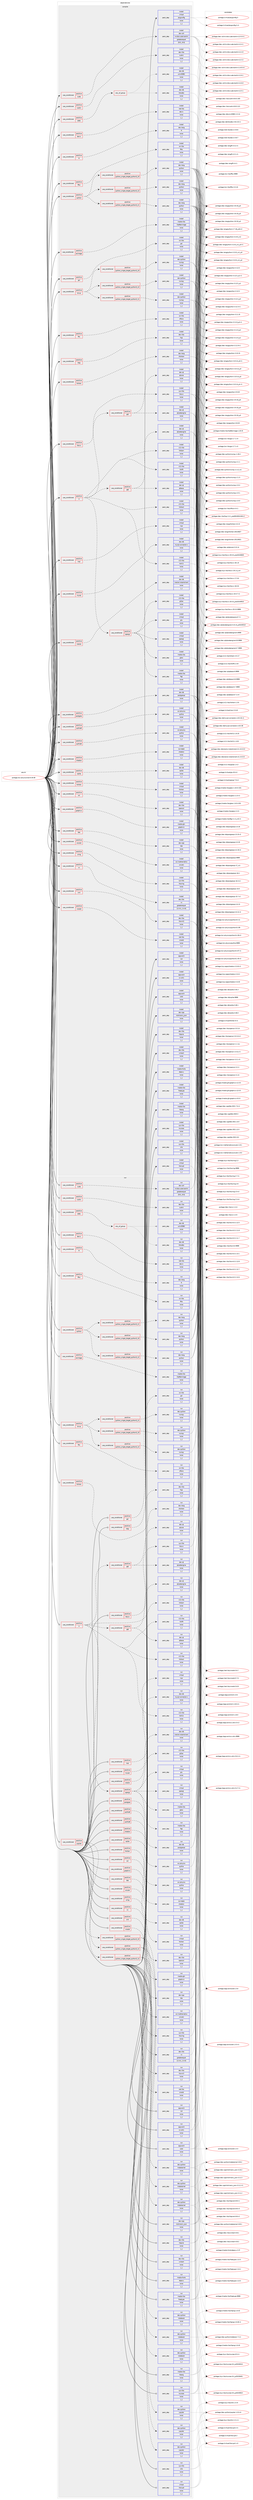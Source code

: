 digraph prolog {

# *************
# Graph options
# *************

newrank=true;
concentrate=true;
compound=true;
graph [rankdir=LR,fontname=Helvetica,fontsize=10,ranksep=1.5];#, ranksep=2.5, nodesep=0.2];
edge  [arrowhead=vee];
node  [fontname=Helvetica,fontsize=10];

# **********
# The ebuild
# **********

subgraph cluster_leftcol {
color=gray;
label=<<i>ebuild</i>>;
id [label="portage://sci-physics/root-6.30.08", color=red, width=4, href="../sci-physics/root-6.30.08.svg"];
}

# ****************
# The dependencies
# ****************

subgraph cluster_midcol {
color=gray;
label=<<i>dependencies</i>>;
subgraph cluster_compile {
fillcolor="#eeeeee";
style=filled;
label=<<i>compile</i>>;
subgraph cond243179 {
dependency921643 [label=<<TABLE BORDER="0" CELLBORDER="1" CELLSPACING="0" CELLPADDING="4"><TR><TD ROWSPAN="3" CELLPADDING="10">use_conditional</TD></TR><TR><TD>positive</TD></TR><TR><TD>R</TD></TR></TABLE>>, shape=none, color=red];
subgraph pack671810 {
dependency921644 [label=<<TABLE BORDER="0" CELLBORDER="1" CELLSPACING="0" CELLPADDING="4" WIDTH="220"><TR><TD ROWSPAN="6" CELLPADDING="30">pack_dep</TD></TR><TR><TD WIDTH="110">install</TD></TR><TR><TD>dev-lang</TD></TR><TR><TD>R</TD></TR><TR><TD>none</TD></TR><TR><TD>[,,]</TD></TR></TABLE>>, shape=none, color=blue];
}
dependency921643:e -> dependency921644:w [weight=20,style="dashed",arrowhead="vee"];
}
id:e -> dependency921643:w [weight=20,style="solid",arrowhead="vee"];
subgraph cond243180 {
dependency921645 [label=<<TABLE BORDER="0" CELLBORDER="1" CELLSPACING="0" CELLPADDING="4"><TR><TD ROWSPAN="3" CELLPADDING="10">use_conditional</TD></TR><TR><TD>positive</TD></TR><TR><TD>X</TD></TR></TABLE>>, shape=none, color=red];
subgraph pack671811 {
dependency921646 [label=<<TABLE BORDER="0" CELLBORDER="1" CELLSPACING="0" CELLPADDING="4" WIDTH="220"><TR><TD ROWSPAN="6" CELLPADDING="30">pack_dep</TD></TR><TR><TD WIDTH="110">install</TD></TR><TR><TD>x11-libs</TD></TR><TR><TD>libX11</TD></TR><TR><TD>none</TD></TR><TR><TD>[,,]</TD></TR></TABLE>>, shape=none, color=blue];
}
dependency921645:e -> dependency921646:w [weight=20,style="dashed",arrowhead="vee"];
subgraph pack671812 {
dependency921647 [label=<<TABLE BORDER="0" CELLBORDER="1" CELLSPACING="0" CELLPADDING="4" WIDTH="220"><TR><TD ROWSPAN="6" CELLPADDING="30">pack_dep</TD></TR><TR><TD WIDTH="110">install</TD></TR><TR><TD>x11-libs</TD></TR><TR><TD>libXext</TD></TR><TR><TD>none</TD></TR><TR><TD>[,,]</TD></TR></TABLE>>, shape=none, color=blue];
}
dependency921645:e -> dependency921647:w [weight=20,style="dashed",arrowhead="vee"];
subgraph pack671813 {
dependency921648 [label=<<TABLE BORDER="0" CELLBORDER="1" CELLSPACING="0" CELLPADDING="4" WIDTH="220"><TR><TD ROWSPAN="6" CELLPADDING="30">pack_dep</TD></TR><TR><TD WIDTH="110">install</TD></TR><TR><TD>x11-libs</TD></TR><TR><TD>libXft</TD></TR><TR><TD>none</TD></TR><TR><TD>[,,]</TD></TR></TABLE>>, shape=none, color=blue];
}
dependency921645:e -> dependency921648:w [weight=20,style="dashed",arrowhead="vee"];
subgraph pack671814 {
dependency921649 [label=<<TABLE BORDER="0" CELLBORDER="1" CELLSPACING="0" CELLPADDING="4" WIDTH="220"><TR><TD ROWSPAN="6" CELLPADDING="30">pack_dep</TD></TR><TR><TD WIDTH="110">install</TD></TR><TR><TD>x11-libs</TD></TR><TR><TD>libXpm</TD></TR><TR><TD>none</TD></TR><TR><TD>[,,]</TD></TR></TABLE>>, shape=none, color=blue];
}
dependency921645:e -> dependency921649:w [weight=20,style="dashed",arrowhead="vee"];
subgraph cond243181 {
dependency921650 [label=<<TABLE BORDER="0" CELLBORDER="1" CELLSPACING="0" CELLPADDING="4"><TR><TD ROWSPAN="3" CELLPADDING="10">use_conditional</TD></TR><TR><TD>positive</TD></TR><TR><TD>opengl</TD></TR></TABLE>>, shape=none, color=red];
subgraph pack671815 {
dependency921651 [label=<<TABLE BORDER="0" CELLBORDER="1" CELLSPACING="0" CELLPADDING="4" WIDTH="220"><TR><TD ROWSPAN="6" CELLPADDING="30">pack_dep</TD></TR><TR><TD WIDTH="110">install</TD></TR><TR><TD>media-libs</TD></TR><TR><TD>ftgl</TD></TR><TR><TD>none</TD></TR><TR><TD>[,,]</TD></TR></TABLE>>, shape=none, color=blue];
}
dependency921650:e -> dependency921651:w [weight=20,style="dashed",arrowhead="vee"];
subgraph pack671816 {
dependency921652 [label=<<TABLE BORDER="0" CELLBORDER="1" CELLSPACING="0" CELLPADDING="4" WIDTH="220"><TR><TD ROWSPAN="6" CELLPADDING="30">pack_dep</TD></TR><TR><TD WIDTH="110">install</TD></TR><TR><TD>media-libs</TD></TR><TR><TD>glew</TD></TR><TR><TD>none</TD></TR><TR><TD>[,,]</TD></TR></TABLE>>, shape=none, color=blue];
}
dependency921650:e -> dependency921652:w [weight=20,style="dashed",arrowhead="vee"];
subgraph pack671817 {
dependency921653 [label=<<TABLE BORDER="0" CELLBORDER="1" CELLSPACING="0" CELLPADDING="4" WIDTH="220"><TR><TD ROWSPAN="6" CELLPADDING="30">pack_dep</TD></TR><TR><TD WIDTH="110">install</TD></TR><TR><TD>virtual</TD></TR><TR><TD>opengl</TD></TR><TR><TD>none</TD></TR><TR><TD>[,,]</TD></TR></TABLE>>, shape=none, color=blue];
}
dependency921650:e -> dependency921653:w [weight=20,style="dashed",arrowhead="vee"];
subgraph pack671818 {
dependency921654 [label=<<TABLE BORDER="0" CELLBORDER="1" CELLSPACING="0" CELLPADDING="4" WIDTH="220"><TR><TD ROWSPAN="6" CELLPADDING="30">pack_dep</TD></TR><TR><TD WIDTH="110">install</TD></TR><TR><TD>virtual</TD></TR><TR><TD>glu</TD></TR><TR><TD>none</TD></TR><TR><TD>[,,]</TD></TR></TABLE>>, shape=none, color=blue];
}
dependency921650:e -> dependency921654:w [weight=20,style="dashed",arrowhead="vee"];
subgraph pack671819 {
dependency921655 [label=<<TABLE BORDER="0" CELLBORDER="1" CELLSPACING="0" CELLPADDING="4" WIDTH="220"><TR><TD ROWSPAN="6" CELLPADDING="30">pack_dep</TD></TR><TR><TD WIDTH="110">install</TD></TR><TR><TD>x11-libs</TD></TR><TR><TD>gl2ps</TD></TR><TR><TD>none</TD></TR><TR><TD>[,,]</TD></TR></TABLE>>, shape=none, color=blue];
}
dependency921650:e -> dependency921655:w [weight=20,style="dashed",arrowhead="vee"];
}
dependency921645:e -> dependency921650:w [weight=20,style="dashed",arrowhead="vee"];
subgraph cond243182 {
dependency921656 [label=<<TABLE BORDER="0" CELLBORDER="1" CELLSPACING="0" CELLPADDING="4"><TR><TD ROWSPAN="3" CELLPADDING="10">use_conditional</TD></TR><TR><TD>positive</TD></TR><TR><TD>qt5</TD></TR></TABLE>>, shape=none, color=red];
subgraph pack671820 {
dependency921657 [label=<<TABLE BORDER="0" CELLBORDER="1" CELLSPACING="0" CELLPADDING="4" WIDTH="220"><TR><TD ROWSPAN="6" CELLPADDING="30">pack_dep</TD></TR><TR><TD WIDTH="110">install</TD></TR><TR><TD>dev-qt</TD></TR><TR><TD>qtcore</TD></TR><TR><TD>none</TD></TR><TR><TD>[,,]</TD></TR></TABLE>>, shape=none, color=blue];
}
dependency921656:e -> dependency921657:w [weight=20,style="dashed",arrowhead="vee"];
subgraph pack671821 {
dependency921658 [label=<<TABLE BORDER="0" CELLBORDER="1" CELLSPACING="0" CELLPADDING="4" WIDTH="220"><TR><TD ROWSPAN="6" CELLPADDING="30">pack_dep</TD></TR><TR><TD WIDTH="110">install</TD></TR><TR><TD>dev-qt</TD></TR><TR><TD>qtwebengine</TD></TR><TR><TD>none</TD></TR><TR><TD>[,,]</TD></TR></TABLE>>, shape=none, color=blue];
}
dependency921656:e -> dependency921658:w [weight=20,style="dashed",arrowhead="vee"];
}
dependency921645:e -> dependency921656:w [weight=20,style="dashed",arrowhead="vee"];
subgraph cond243183 {
dependency921659 [label=<<TABLE BORDER="0" CELLBORDER="1" CELLSPACING="0" CELLPADDING="4"><TR><TD ROWSPAN="3" CELLPADDING="10">use_conditional</TD></TR><TR><TD>positive</TD></TR><TR><TD>qt6</TD></TR></TABLE>>, shape=none, color=red];
subgraph pack671822 {
dependency921660 [label=<<TABLE BORDER="0" CELLBORDER="1" CELLSPACING="0" CELLPADDING="4" WIDTH="220"><TR><TD ROWSPAN="6" CELLPADDING="30">pack_dep</TD></TR><TR><TD WIDTH="110">install</TD></TR><TR><TD>dev-qt</TD></TR><TR><TD>qtbase</TD></TR><TR><TD>none</TD></TR><TR><TD>[,,]</TD></TR></TABLE>>, shape=none, color=blue];
}
dependency921659:e -> dependency921660:w [weight=20,style="dashed",arrowhead="vee"];
subgraph pack671823 {
dependency921661 [label=<<TABLE BORDER="0" CELLBORDER="1" CELLSPACING="0" CELLPADDING="4" WIDTH="220"><TR><TD ROWSPAN="6" CELLPADDING="30">pack_dep</TD></TR><TR><TD WIDTH="110">install</TD></TR><TR><TD>dev-qt</TD></TR><TR><TD>qtwebengine</TD></TR><TR><TD>none</TD></TR><TR><TD>[,,]</TD></TR></TABLE>>, shape=none, color=blue];
}
dependency921659:e -> dependency921661:w [weight=20,style="dashed",arrowhead="vee"];
}
dependency921645:e -> dependency921659:w [weight=20,style="dashed",arrowhead="vee"];
}
id:e -> dependency921645:w [weight=20,style="solid",arrowhead="vee"];
subgraph cond243184 {
dependency921662 [label=<<TABLE BORDER="0" CELLBORDER="1" CELLSPACING="0" CELLPADDING="4"><TR><TD ROWSPAN="3" CELLPADDING="10">use_conditional</TD></TR><TR><TD>positive</TD></TR><TR><TD>asimage</TD></TR></TABLE>>, shape=none, color=red];
subgraph pack671824 {
dependency921663 [label=<<TABLE BORDER="0" CELLBORDER="1" CELLSPACING="0" CELLPADDING="4" WIDTH="220"><TR><TD ROWSPAN="6" CELLPADDING="30">pack_dep</TD></TR><TR><TD WIDTH="110">install</TD></TR><TR><TD>media-libs</TD></TR><TR><TD>libafterimage</TD></TR><TR><TD>none</TD></TR><TR><TD>[,,]</TD></TR></TABLE>>, shape=none, color=blue];
}
dependency921662:e -> dependency921663:w [weight=20,style="dashed",arrowhead="vee"];
}
id:e -> dependency921662:w [weight=20,style="solid",arrowhead="vee"];
subgraph cond243185 {
dependency921664 [label=<<TABLE BORDER="0" CELLBORDER="1" CELLSPACING="0" CELLPADDING="4"><TR><TD ROWSPAN="3" CELLPADDING="10">use_conditional</TD></TR><TR><TD>positive</TD></TR><TR><TD>cuda</TD></TR></TABLE>>, shape=none, color=red];
subgraph pack671825 {
dependency921665 [label=<<TABLE BORDER="0" CELLBORDER="1" CELLSPACING="0" CELLPADDING="4" WIDTH="220"><TR><TD ROWSPAN="6" CELLPADDING="30">pack_dep</TD></TR><TR><TD WIDTH="110">install</TD></TR><TR><TD>dev-util</TD></TR><TR><TD>nvidia-cuda-toolkit</TD></TR><TR><TD>greaterequal</TD></TR><TR><TD>[9.0,,,9.0]</TD></TR></TABLE>>, shape=none, color=blue];
}
dependency921664:e -> dependency921665:w [weight=20,style="dashed",arrowhead="vee"];
}
id:e -> dependency921664:w [weight=20,style="solid",arrowhead="vee"];
subgraph cond243186 {
dependency921666 [label=<<TABLE BORDER="0" CELLBORDER="1" CELLSPACING="0" CELLPADDING="4"><TR><TD ROWSPAN="3" CELLPADDING="10">use_conditional</TD></TR><TR><TD>positive</TD></TR><TR><TD>cudnn</TD></TR></TABLE>>, shape=none, color=red];
subgraph pack671826 {
dependency921667 [label=<<TABLE BORDER="0" CELLBORDER="1" CELLSPACING="0" CELLPADDING="4" WIDTH="220"><TR><TD ROWSPAN="6" CELLPADDING="30">pack_dep</TD></TR><TR><TD WIDTH="110">install</TD></TR><TR><TD>dev-libs</TD></TR><TR><TD>cudnn</TD></TR><TR><TD>none</TD></TR><TR><TD>[,,]</TD></TR></TABLE>>, shape=none, color=blue];
}
dependency921666:e -> dependency921667:w [weight=20,style="dashed",arrowhead="vee"];
}
id:e -> dependency921666:w [weight=20,style="solid",arrowhead="vee"];
subgraph cond243187 {
dependency921668 [label=<<TABLE BORDER="0" CELLBORDER="1" CELLSPACING="0" CELLPADDING="4"><TR><TD ROWSPAN="3" CELLPADDING="10">use_conditional</TD></TR><TR><TD>positive</TD></TR><TR><TD>davix</TD></TR></TABLE>>, shape=none, color=red];
subgraph pack671827 {
dependency921669 [label=<<TABLE BORDER="0" CELLBORDER="1" CELLSPACING="0" CELLPADDING="4" WIDTH="220"><TR><TD ROWSPAN="6" CELLPADDING="30">pack_dep</TD></TR><TR><TD WIDTH="110">install</TD></TR><TR><TD>net-libs</TD></TR><TR><TD>davix</TD></TR><TR><TD>none</TD></TR><TR><TD>[,,]</TD></TR></TABLE>>, shape=none, color=blue];
}
dependency921668:e -> dependency921669:w [weight=20,style="dashed",arrowhead="vee"];
}
id:e -> dependency921668:w [weight=20,style="solid",arrowhead="vee"];
subgraph cond243188 {
dependency921670 [label=<<TABLE BORDER="0" CELLBORDER="1" CELLSPACING="0" CELLPADDING="4"><TR><TD ROWSPAN="3" CELLPADDING="10">use_conditional</TD></TR><TR><TD>positive</TD></TR><TR><TD>fftw</TD></TR></TABLE>>, shape=none, color=red];
subgraph pack671828 {
dependency921671 [label=<<TABLE BORDER="0" CELLBORDER="1" CELLSPACING="0" CELLPADDING="4" WIDTH="220"><TR><TD ROWSPAN="6" CELLPADDING="30">pack_dep</TD></TR><TR><TD WIDTH="110">install</TD></TR><TR><TD>sci-libs</TD></TR><TR><TD>fftw</TD></TR><TR><TD>none</TD></TR><TR><TD>[,,]</TD></TR></TABLE>>, shape=none, color=blue];
}
dependency921670:e -> dependency921671:w [weight=20,style="dashed",arrowhead="vee"];
}
id:e -> dependency921670:w [weight=20,style="solid",arrowhead="vee"];
subgraph cond243189 {
dependency921672 [label=<<TABLE BORDER="0" CELLBORDER="1" CELLSPACING="0" CELLPADDING="4"><TR><TD ROWSPAN="3" CELLPADDING="10">use_conditional</TD></TR><TR><TD>positive</TD></TR><TR><TD>fits</TD></TR></TABLE>>, shape=none, color=red];
subgraph pack671829 {
dependency921673 [label=<<TABLE BORDER="0" CELLBORDER="1" CELLSPACING="0" CELLPADDING="4" WIDTH="220"><TR><TD ROWSPAN="6" CELLPADDING="30">pack_dep</TD></TR><TR><TD WIDTH="110">install</TD></TR><TR><TD>sci-libs</TD></TR><TR><TD>cfitsio</TD></TR><TR><TD>none</TD></TR><TR><TD>[,,]</TD></TR></TABLE>>, shape=none, color=blue];
}
dependency921672:e -> dependency921673:w [weight=20,style="dashed",arrowhead="vee"];
}
id:e -> dependency921672:w [weight=20,style="solid",arrowhead="vee"];
subgraph cond243190 {
dependency921674 [label=<<TABLE BORDER="0" CELLBORDER="1" CELLSPACING="0" CELLPADDING="4"><TR><TD ROWSPAN="3" CELLPADDING="10">use_conditional</TD></TR><TR><TD>positive</TD></TR><TR><TD>fortran</TD></TR></TABLE>>, shape=none, color=red];
subgraph pack671830 {
dependency921675 [label=<<TABLE BORDER="0" CELLBORDER="1" CELLSPACING="0" CELLPADDING="4" WIDTH="220"><TR><TD ROWSPAN="6" CELLPADDING="30">pack_dep</TD></TR><TR><TD WIDTH="110">install</TD></TR><TR><TD>dev-lang</TD></TR><TR><TD>cfortran</TD></TR><TR><TD>none</TD></TR><TR><TD>[,,]</TD></TR></TABLE>>, shape=none, color=blue];
}
dependency921674:e -> dependency921675:w [weight=20,style="dashed",arrowhead="vee"];
}
id:e -> dependency921674:w [weight=20,style="solid",arrowhead="vee"];
subgraph cond243191 {
dependency921676 [label=<<TABLE BORDER="0" CELLBORDER="1" CELLSPACING="0" CELLPADDING="4"><TR><TD ROWSPAN="3" CELLPADDING="10">use_conditional</TD></TR><TR><TD>positive</TD></TR><TR><TD>fortran</TD></TR></TABLE>>, shape=none, color=red];
subgraph pack671831 {
dependency921677 [label=<<TABLE BORDER="0" CELLBORDER="1" CELLSPACING="0" CELLPADDING="4" WIDTH="220"><TR><TD ROWSPAN="6" CELLPADDING="30">pack_dep</TD></TR><TR><TD WIDTH="110">install</TD></TR><TR><TD>virtual</TD></TR><TR><TD>fortran</TD></TR><TR><TD>none</TD></TR><TR><TD>[,,]</TD></TR></TABLE>>, shape=none, color=blue];
}
dependency921676:e -> dependency921677:w [weight=20,style="dashed",arrowhead="vee"];
}
id:e -> dependency921676:w [weight=20,style="solid",arrowhead="vee"];
subgraph cond243192 {
dependency921678 [label=<<TABLE BORDER="0" CELLBORDER="1" CELLSPACING="0" CELLPADDING="4"><TR><TD ROWSPAN="3" CELLPADDING="10">use_conditional</TD></TR><TR><TD>positive</TD></TR><TR><TD>graphviz</TD></TR></TABLE>>, shape=none, color=red];
subgraph pack671832 {
dependency921679 [label=<<TABLE BORDER="0" CELLBORDER="1" CELLSPACING="0" CELLPADDING="4" WIDTH="220"><TR><TD ROWSPAN="6" CELLPADDING="30">pack_dep</TD></TR><TR><TD WIDTH="110">install</TD></TR><TR><TD>media-gfx</TD></TR><TR><TD>graphviz</TD></TR><TR><TD>none</TD></TR><TR><TD>[,,]</TD></TR></TABLE>>, shape=none, color=blue];
}
dependency921678:e -> dependency921679:w [weight=20,style="dashed",arrowhead="vee"];
}
id:e -> dependency921678:w [weight=20,style="solid",arrowhead="vee"];
subgraph cond243193 {
dependency921680 [label=<<TABLE BORDER="0" CELLBORDER="1" CELLSPACING="0" CELLPADDING="4"><TR><TD ROWSPAN="3" CELLPADDING="10">use_conditional</TD></TR><TR><TD>positive</TD></TR><TR><TD>gsl</TD></TR></TABLE>>, shape=none, color=red];
subgraph pack671833 {
dependency921681 [label=<<TABLE BORDER="0" CELLBORDER="1" CELLSPACING="0" CELLPADDING="4" WIDTH="220"><TR><TD ROWSPAN="6" CELLPADDING="30">pack_dep</TD></TR><TR><TD WIDTH="110">install</TD></TR><TR><TD>sci-libs</TD></TR><TR><TD>gsl</TD></TR><TR><TD>none</TD></TR><TR><TD>[,,]</TD></TR></TABLE>>, shape=none, color=blue];
}
dependency921680:e -> dependency921681:w [weight=20,style="dashed",arrowhead="vee"];
}
id:e -> dependency921680:w [weight=20,style="solid",arrowhead="vee"];
subgraph cond243194 {
dependency921682 [label=<<TABLE BORDER="0" CELLBORDER="1" CELLSPACING="0" CELLPADDING="4"><TR><TD ROWSPAN="3" CELLPADDING="10">use_conditional</TD></TR><TR><TD>positive</TD></TR><TR><TD>http</TD></TR></TABLE>>, shape=none, color=red];
subgraph pack671834 {
dependency921683 [label=<<TABLE BORDER="0" CELLBORDER="1" CELLSPACING="0" CELLPADDING="4" WIDTH="220"><TR><TD ROWSPAN="6" CELLPADDING="30">pack_dep</TD></TR><TR><TD WIDTH="110">install</TD></TR><TR><TD>dev-libs</TD></TR><TR><TD>fcgi</TD></TR><TR><TD>none</TD></TR><TR><TD>[,,]</TD></TR></TABLE>>, shape=none, color=blue];
}
dependency921682:e -> dependency921683:w [weight=20,style="dashed",arrowhead="vee"];
}
id:e -> dependency921682:w [weight=20,style="solid",arrowhead="vee"];
subgraph cond243195 {
dependency921684 [label=<<TABLE BORDER="0" CELLBORDER="1" CELLSPACING="0" CELLPADDING="4"><TR><TD ROWSPAN="3" CELLPADDING="10">use_conditional</TD></TR><TR><TD>positive</TD></TR><TR><TD>libcxx</TD></TR></TABLE>>, shape=none, color=red];
subgraph pack671835 {
dependency921685 [label=<<TABLE BORDER="0" CELLBORDER="1" CELLSPACING="0" CELLPADDING="4" WIDTH="220"><TR><TD ROWSPAN="6" CELLPADDING="30">pack_dep</TD></TR><TR><TD WIDTH="110">install</TD></TR><TR><TD>sys-libs</TD></TR><TR><TD>libcxx</TD></TR><TR><TD>none</TD></TR><TR><TD>[,,]</TD></TR></TABLE>>, shape=none, color=blue];
}
dependency921684:e -> dependency921685:w [weight=20,style="dashed",arrowhead="vee"];
}
id:e -> dependency921684:w [weight=20,style="solid",arrowhead="vee"];
subgraph cond243196 {
dependency921686 [label=<<TABLE BORDER="0" CELLBORDER="1" CELLSPACING="0" CELLPADDING="4"><TR><TD ROWSPAN="3" CELLPADDING="10">use_conditional</TD></TR><TR><TD>positive</TD></TR><TR><TD>mpi</TD></TR></TABLE>>, shape=none, color=red];
subgraph pack671836 {
dependency921687 [label=<<TABLE BORDER="0" CELLBORDER="1" CELLSPACING="0" CELLPADDING="4" WIDTH="220"><TR><TD ROWSPAN="6" CELLPADDING="30">pack_dep</TD></TR><TR><TD WIDTH="110">install</TD></TR><TR><TD>virtual</TD></TR><TR><TD>mpi</TD></TR><TR><TD>none</TD></TR><TR><TD>[,,]</TD></TR></TABLE>>, shape=none, color=blue];
}
dependency921686:e -> dependency921687:w [weight=20,style="dashed",arrowhead="vee"];
}
id:e -> dependency921686:w [weight=20,style="solid",arrowhead="vee"];
subgraph cond243197 {
dependency921688 [label=<<TABLE BORDER="0" CELLBORDER="1" CELLSPACING="0" CELLPADDING="4"><TR><TD ROWSPAN="3" CELLPADDING="10">use_conditional</TD></TR><TR><TD>positive</TD></TR><TR><TD>mysql</TD></TR></TABLE>>, shape=none, color=red];
subgraph pack671837 {
dependency921689 [label=<<TABLE BORDER="0" CELLBORDER="1" CELLSPACING="0" CELLPADDING="4" WIDTH="220"><TR><TD ROWSPAN="6" CELLPADDING="30">pack_dep</TD></TR><TR><TD WIDTH="110">install</TD></TR><TR><TD>dev-db</TD></TR><TR><TD>mysql-connector-c</TD></TR><TR><TD>none</TD></TR><TR><TD>[,,]</TD></TR></TABLE>>, shape=none, color=blue];
}
dependency921688:e -> dependency921689:w [weight=20,style="dashed",arrowhead="vee"];
}
id:e -> dependency921688:w [weight=20,style="solid",arrowhead="vee"];
subgraph cond243198 {
dependency921690 [label=<<TABLE BORDER="0" CELLBORDER="1" CELLSPACING="0" CELLPADDING="4"><TR><TD ROWSPAN="3" CELLPADDING="10">use_conditional</TD></TR><TR><TD>positive</TD></TR><TR><TD>odbc</TD></TR></TABLE>>, shape=none, color=red];
subgraph any6224 {
dependency921691 [label=<<TABLE BORDER="0" CELLBORDER="1" CELLSPACING="0" CELLPADDING="4"><TR><TD CELLPADDING="10">any_of_group</TD></TR></TABLE>>, shape=none, color=red];subgraph pack671838 {
dependency921692 [label=<<TABLE BORDER="0" CELLBORDER="1" CELLSPACING="0" CELLPADDING="4" WIDTH="220"><TR><TD ROWSPAN="6" CELLPADDING="30">pack_dep</TD></TR><TR><TD WIDTH="110">install</TD></TR><TR><TD>dev-db</TD></TR><TR><TD>libiodbc</TD></TR><TR><TD>none</TD></TR><TR><TD>[,,]</TD></TR></TABLE>>, shape=none, color=blue];
}
dependency921691:e -> dependency921692:w [weight=20,style="dotted",arrowhead="oinv"];
subgraph pack671839 {
dependency921693 [label=<<TABLE BORDER="0" CELLBORDER="1" CELLSPACING="0" CELLPADDING="4" WIDTH="220"><TR><TD ROWSPAN="6" CELLPADDING="30">pack_dep</TD></TR><TR><TD WIDTH="110">install</TD></TR><TR><TD>dev-db</TD></TR><TR><TD>unixODBC</TD></TR><TR><TD>none</TD></TR><TR><TD>[,,]</TD></TR></TABLE>>, shape=none, color=blue];
}
dependency921691:e -> dependency921693:w [weight=20,style="dotted",arrowhead="oinv"];
}
dependency921690:e -> dependency921691:w [weight=20,style="dashed",arrowhead="vee"];
}
id:e -> dependency921690:w [weight=20,style="solid",arrowhead="vee"];
subgraph cond243199 {
dependency921694 [label=<<TABLE BORDER="0" CELLBORDER="1" CELLSPACING="0" CELLPADDING="4"><TR><TD ROWSPAN="3" CELLPADDING="10">use_conditional</TD></TR><TR><TD>positive</TD></TR><TR><TD>oracle</TD></TR></TABLE>>, shape=none, color=red];
subgraph pack671840 {
dependency921695 [label=<<TABLE BORDER="0" CELLBORDER="1" CELLSPACING="0" CELLPADDING="4" WIDTH="220"><TR><TD ROWSPAN="6" CELLPADDING="30">pack_dep</TD></TR><TR><TD WIDTH="110">install</TD></TR><TR><TD>dev-db</TD></TR><TR><TD>oracle-instantclient</TD></TR><TR><TD>none</TD></TR><TR><TD>[,,]</TD></TR></TABLE>>, shape=none, color=blue];
}
dependency921694:e -> dependency921695:w [weight=20,style="dashed",arrowhead="vee"];
}
id:e -> dependency921694:w [weight=20,style="solid",arrowhead="vee"];
subgraph cond243200 {
dependency921696 [label=<<TABLE BORDER="0" CELLBORDER="1" CELLSPACING="0" CELLPADDING="4"><TR><TD ROWSPAN="3" CELLPADDING="10">use_conditional</TD></TR><TR><TD>positive</TD></TR><TR><TD>postgres</TD></TR></TABLE>>, shape=none, color=red];
subgraph pack671841 {
dependency921697 [label=<<TABLE BORDER="0" CELLBORDER="1" CELLSPACING="0" CELLPADDING="4" WIDTH="220"><TR><TD ROWSPAN="6" CELLPADDING="30">pack_dep</TD></TR><TR><TD WIDTH="110">install</TD></TR><TR><TD>dev-db</TD></TR><TR><TD>postgresql</TD></TR><TR><TD>none</TD></TR><TR><TD>[,,]</TD></TR></TABLE>>, shape=none, color=blue];
}
dependency921696:e -> dependency921697:w [weight=20,style="dashed",arrowhead="vee"];
}
id:e -> dependency921696:w [weight=20,style="solid",arrowhead="vee"];
subgraph cond243201 {
dependency921698 [label=<<TABLE BORDER="0" CELLBORDER="1" CELLSPACING="0" CELLPADDING="4"><TR><TD ROWSPAN="3" CELLPADDING="10">use_conditional</TD></TR><TR><TD>positive</TD></TR><TR><TD>pythia6</TD></TR></TABLE>>, shape=none, color=red];
subgraph pack671842 {
dependency921699 [label=<<TABLE BORDER="0" CELLBORDER="1" CELLSPACING="0" CELLPADDING="4" WIDTH="220"><TR><TD ROWSPAN="6" CELLPADDING="30">pack_dep</TD></TR><TR><TD WIDTH="110">install</TD></TR><TR><TD>sci-physics</TD></TR><TR><TD>pythia</TD></TR><TR><TD>none</TD></TR><TR><TD>[,,]</TD></TR></TABLE>>, shape=none, color=blue];
}
dependency921698:e -> dependency921699:w [weight=20,style="dashed",arrowhead="vee"];
}
id:e -> dependency921698:w [weight=20,style="solid",arrowhead="vee"];
subgraph cond243202 {
dependency921700 [label=<<TABLE BORDER="0" CELLBORDER="1" CELLSPACING="0" CELLPADDING="4"><TR><TD ROWSPAN="3" CELLPADDING="10">use_conditional</TD></TR><TR><TD>positive</TD></TR><TR><TD>pythia8</TD></TR></TABLE>>, shape=none, color=red];
subgraph pack671843 {
dependency921701 [label=<<TABLE BORDER="0" CELLBORDER="1" CELLSPACING="0" CELLPADDING="4" WIDTH="220"><TR><TD ROWSPAN="6" CELLPADDING="30">pack_dep</TD></TR><TR><TD WIDTH="110">install</TD></TR><TR><TD>sci-physics</TD></TR><TR><TD>pythia</TD></TR><TR><TD>none</TD></TR><TR><TD>[,,]</TD></TR></TABLE>>, shape=none, color=blue];
}
dependency921700:e -> dependency921701:w [weight=20,style="dashed",arrowhead="vee"];
}
id:e -> dependency921700:w [weight=20,style="solid",arrowhead="vee"];
subgraph cond243203 {
dependency921702 [label=<<TABLE BORDER="0" CELLBORDER="1" CELLSPACING="0" CELLPADDING="4"><TR><TD ROWSPAN="3" CELLPADDING="10">use_conditional</TD></TR><TR><TD>positive</TD></TR><TR><TD>python</TD></TR></TABLE>>, shape=none, color=red];
subgraph cond243204 {
dependency921703 [label=<<TABLE BORDER="0" CELLBORDER="1" CELLSPACING="0" CELLPADDING="4"><TR><TD ROWSPAN="3" CELLPADDING="10">use_conditional</TD></TR><TR><TD>positive</TD></TR><TR><TD>python_single_target_python3_10</TD></TR></TABLE>>, shape=none, color=red];
subgraph pack671844 {
dependency921704 [label=<<TABLE BORDER="0" CELLBORDER="1" CELLSPACING="0" CELLPADDING="4" WIDTH="220"><TR><TD ROWSPAN="6" CELLPADDING="30">pack_dep</TD></TR><TR><TD WIDTH="110">install</TD></TR><TR><TD>dev-lang</TD></TR><TR><TD>python</TD></TR><TR><TD>none</TD></TR><TR><TD>[,,]</TD></TR></TABLE>>, shape=none, color=blue];
}
dependency921703:e -> dependency921704:w [weight=20,style="dashed",arrowhead="vee"];
}
dependency921702:e -> dependency921703:w [weight=20,style="dashed",arrowhead="vee"];
subgraph cond243205 {
dependency921705 [label=<<TABLE BORDER="0" CELLBORDER="1" CELLSPACING="0" CELLPADDING="4"><TR><TD ROWSPAN="3" CELLPADDING="10">use_conditional</TD></TR><TR><TD>positive</TD></TR><TR><TD>python_single_target_python3_11</TD></TR></TABLE>>, shape=none, color=red];
subgraph pack671845 {
dependency921706 [label=<<TABLE BORDER="0" CELLBORDER="1" CELLSPACING="0" CELLPADDING="4" WIDTH="220"><TR><TD ROWSPAN="6" CELLPADDING="30">pack_dep</TD></TR><TR><TD WIDTH="110">install</TD></TR><TR><TD>dev-lang</TD></TR><TR><TD>python</TD></TR><TR><TD>none</TD></TR><TR><TD>[,,]</TD></TR></TABLE>>, shape=none, color=blue];
}
dependency921705:e -> dependency921706:w [weight=20,style="dashed",arrowhead="vee"];
}
dependency921702:e -> dependency921705:w [weight=20,style="dashed",arrowhead="vee"];
subgraph cond243206 {
dependency921707 [label=<<TABLE BORDER="0" CELLBORDER="1" CELLSPACING="0" CELLPADDING="4"><TR><TD ROWSPAN="3" CELLPADDING="10">use_conditional</TD></TR><TR><TD>positive</TD></TR><TR><TD>python_single_target_python3_12</TD></TR></TABLE>>, shape=none, color=red];
subgraph pack671846 {
dependency921708 [label=<<TABLE BORDER="0" CELLBORDER="1" CELLSPACING="0" CELLPADDING="4" WIDTH="220"><TR><TD ROWSPAN="6" CELLPADDING="30">pack_dep</TD></TR><TR><TD WIDTH="110">install</TD></TR><TR><TD>dev-lang</TD></TR><TR><TD>python</TD></TR><TR><TD>none</TD></TR><TR><TD>[,,]</TD></TR></TABLE>>, shape=none, color=blue];
}
dependency921707:e -> dependency921708:w [weight=20,style="dashed",arrowhead="vee"];
}
dependency921702:e -> dependency921707:w [weight=20,style="dashed",arrowhead="vee"];
}
id:e -> dependency921702:w [weight=20,style="solid",arrowhead="vee"];
subgraph cond243207 {
dependency921709 [label=<<TABLE BORDER="0" CELLBORDER="1" CELLSPACING="0" CELLPADDING="4"><TR><TD ROWSPAN="3" CELLPADDING="10">use_conditional</TD></TR><TR><TD>positive</TD></TR><TR><TD>shadow</TD></TR></TABLE>>, shape=none, color=red];
subgraph pack671847 {
dependency921710 [label=<<TABLE BORDER="0" CELLBORDER="1" CELLSPACING="0" CELLPADDING="4" WIDTH="220"><TR><TD ROWSPAN="6" CELLPADDING="30">pack_dep</TD></TR><TR><TD WIDTH="110">install</TD></TR><TR><TD>sys-apps</TD></TR><TR><TD>shadow</TD></TR><TR><TD>none</TD></TR><TR><TD>[,,]</TD></TR></TABLE>>, shape=none, color=blue];
}
dependency921709:e -> dependency921710:w [weight=20,style="dashed",arrowhead="vee"];
}
id:e -> dependency921709:w [weight=20,style="solid",arrowhead="vee"];
subgraph cond243208 {
dependency921711 [label=<<TABLE BORDER="0" CELLBORDER="1" CELLSPACING="0" CELLPADDING="4"><TR><TD ROWSPAN="3" CELLPADDING="10">use_conditional</TD></TR><TR><TD>positive</TD></TR><TR><TD>sqlite</TD></TR></TABLE>>, shape=none, color=red];
subgraph pack671848 {
dependency921712 [label=<<TABLE BORDER="0" CELLBORDER="1" CELLSPACING="0" CELLPADDING="4" WIDTH="220"><TR><TD ROWSPAN="6" CELLPADDING="30">pack_dep</TD></TR><TR><TD WIDTH="110">install</TD></TR><TR><TD>dev-db</TD></TR><TR><TD>sqlite</TD></TR><TR><TD>none</TD></TR><TR><TD>[,,]</TD></TR></TABLE>>, shape=none, color=blue];
}
dependency921711:e -> dependency921712:w [weight=20,style="dashed",arrowhead="vee"];
}
id:e -> dependency921711:w [weight=20,style="solid",arrowhead="vee"];
subgraph cond243209 {
dependency921713 [label=<<TABLE BORDER="0" CELLBORDER="1" CELLSPACING="0" CELLPADDING="4"><TR><TD ROWSPAN="3" CELLPADDING="10">use_conditional</TD></TR><TR><TD>positive</TD></TR><TR><TD>ssl</TD></TR></TABLE>>, shape=none, color=red];
subgraph pack671849 {
dependency921714 [label=<<TABLE BORDER="0" CELLBORDER="1" CELLSPACING="0" CELLPADDING="4" WIDTH="220"><TR><TD ROWSPAN="6" CELLPADDING="30">pack_dep</TD></TR><TR><TD WIDTH="110">install</TD></TR><TR><TD>dev-libs</TD></TR><TR><TD>openssl</TD></TR><TR><TD>none</TD></TR><TR><TD>[,,]</TD></TR></TABLE>>, shape=none, color=blue];
}
dependency921713:e -> dependency921714:w [weight=20,style="dashed",arrowhead="vee"];
}
id:e -> dependency921713:w [weight=20,style="solid",arrowhead="vee"];
subgraph cond243210 {
dependency921715 [label=<<TABLE BORDER="0" CELLBORDER="1" CELLSPACING="0" CELLPADDING="4"><TR><TD ROWSPAN="3" CELLPADDING="10">use_conditional</TD></TR><TR><TD>positive</TD></TR><TR><TD>tbb</TD></TR></TABLE>>, shape=none, color=red];
subgraph pack671850 {
dependency921716 [label=<<TABLE BORDER="0" CELLBORDER="1" CELLSPACING="0" CELLPADDING="4" WIDTH="220"><TR><TD ROWSPAN="6" CELLPADDING="30">pack_dep</TD></TR><TR><TD WIDTH="110">install</TD></TR><TR><TD>dev-cpp</TD></TR><TR><TD>tbb</TD></TR><TR><TD>none</TD></TR><TR><TD>[,,]</TD></TR></TABLE>>, shape=none, color=blue];
}
dependency921715:e -> dependency921716:w [weight=20,style="dashed",arrowhead="vee"];
}
id:e -> dependency921715:w [weight=20,style="solid",arrowhead="vee"];
subgraph cond243211 {
dependency921717 [label=<<TABLE BORDER="0" CELLBORDER="1" CELLSPACING="0" CELLPADDING="4"><TR><TD ROWSPAN="3" CELLPADDING="10">use_conditional</TD></TR><TR><TD>positive</TD></TR><TR><TD>tmva</TD></TR></TABLE>>, shape=none, color=red];
subgraph cond243212 {
dependency921718 [label=<<TABLE BORDER="0" CELLBORDER="1" CELLSPACING="0" CELLPADDING="4"><TR><TD ROWSPAN="3" CELLPADDING="10">use_conditional</TD></TR><TR><TD>positive</TD></TR><TR><TD>python_single_target_python3_10</TD></TR></TABLE>>, shape=none, color=red];
subgraph pack671851 {
dependency921719 [label=<<TABLE BORDER="0" CELLBORDER="1" CELLSPACING="0" CELLPADDING="4" WIDTH="220"><TR><TD ROWSPAN="6" CELLPADDING="30">pack_dep</TD></TR><TR><TD WIDTH="110">install</TD></TR><TR><TD>dev-python</TD></TR><TR><TD>numpy</TD></TR><TR><TD>none</TD></TR><TR><TD>[,,]</TD></TR></TABLE>>, shape=none, color=blue];
}
dependency921718:e -> dependency921719:w [weight=20,style="dashed",arrowhead="vee"];
}
dependency921717:e -> dependency921718:w [weight=20,style="dashed",arrowhead="vee"];
subgraph cond243213 {
dependency921720 [label=<<TABLE BORDER="0" CELLBORDER="1" CELLSPACING="0" CELLPADDING="4"><TR><TD ROWSPAN="3" CELLPADDING="10">use_conditional</TD></TR><TR><TD>positive</TD></TR><TR><TD>python_single_target_python3_11</TD></TR></TABLE>>, shape=none, color=red];
subgraph pack671852 {
dependency921721 [label=<<TABLE BORDER="0" CELLBORDER="1" CELLSPACING="0" CELLPADDING="4" WIDTH="220"><TR><TD ROWSPAN="6" CELLPADDING="30">pack_dep</TD></TR><TR><TD WIDTH="110">install</TD></TR><TR><TD>dev-python</TD></TR><TR><TD>numpy</TD></TR><TR><TD>none</TD></TR><TR><TD>[,,]</TD></TR></TABLE>>, shape=none, color=blue];
}
dependency921720:e -> dependency921721:w [weight=20,style="dashed",arrowhead="vee"];
}
dependency921717:e -> dependency921720:w [weight=20,style="dashed",arrowhead="vee"];
subgraph cond243214 {
dependency921722 [label=<<TABLE BORDER="0" CELLBORDER="1" CELLSPACING="0" CELLPADDING="4"><TR><TD ROWSPAN="3" CELLPADDING="10">use_conditional</TD></TR><TR><TD>positive</TD></TR><TR><TD>python_single_target_python3_12</TD></TR></TABLE>>, shape=none, color=red];
subgraph pack671853 {
dependency921723 [label=<<TABLE BORDER="0" CELLBORDER="1" CELLSPACING="0" CELLPADDING="4" WIDTH="220"><TR><TD ROWSPAN="6" CELLPADDING="30">pack_dep</TD></TR><TR><TD WIDTH="110">install</TD></TR><TR><TD>dev-python</TD></TR><TR><TD>numpy</TD></TR><TR><TD>none</TD></TR><TR><TD>[,,]</TD></TR></TABLE>>, shape=none, color=blue];
}
dependency921722:e -> dependency921723:w [weight=20,style="dashed",arrowhead="vee"];
}
dependency921717:e -> dependency921722:w [weight=20,style="dashed",arrowhead="vee"];
}
id:e -> dependency921717:w [weight=20,style="solid",arrowhead="vee"];
subgraph cond243215 {
dependency921724 [label=<<TABLE BORDER="0" CELLBORDER="1" CELLSPACING="0" CELLPADDING="4"><TR><TD ROWSPAN="3" CELLPADDING="10">use_conditional</TD></TR><TR><TD>positive</TD></TR><TR><TD>unuran</TD></TR></TABLE>>, shape=none, color=red];
subgraph pack671854 {
dependency921725 [label=<<TABLE BORDER="0" CELLBORDER="1" CELLSPACING="0" CELLPADDING="4" WIDTH="220"><TR><TD ROWSPAN="6" CELLPADDING="30">pack_dep</TD></TR><TR><TD WIDTH="110">install</TD></TR><TR><TD>sci-mathematics</TD></TR><TR><TD>unuran</TD></TR><TR><TD>none</TD></TR><TR><TD>[,,]</TD></TR></TABLE>>, shape=none, color=blue];
}
dependency921724:e -> dependency921725:w [weight=20,style="dashed",arrowhead="vee"];
}
id:e -> dependency921724:w [weight=20,style="solid",arrowhead="vee"];
subgraph cond243216 {
dependency921726 [label=<<TABLE BORDER="0" CELLBORDER="1" CELLSPACING="0" CELLPADDING="4"><TR><TD ROWSPAN="3" CELLPADDING="10">use_conditional</TD></TR><TR><TD>positive</TD></TR><TR><TD>uring</TD></TR></TABLE>>, shape=none, color=red];
subgraph pack671855 {
dependency921727 [label=<<TABLE BORDER="0" CELLBORDER="1" CELLSPACING="0" CELLPADDING="4" WIDTH="220"><TR><TD ROWSPAN="6" CELLPADDING="30">pack_dep</TD></TR><TR><TD WIDTH="110">install</TD></TR><TR><TD>sys-libs</TD></TR><TR><TD>liburing</TD></TR><TR><TD>none</TD></TR><TR><TD>[,,]</TD></TR></TABLE>>, shape=none, color=blue];
}
dependency921726:e -> dependency921727:w [weight=20,style="dashed",arrowhead="vee"];
}
id:e -> dependency921726:w [weight=20,style="solid",arrowhead="vee"];
subgraph cond243217 {
dependency921728 [label=<<TABLE BORDER="0" CELLBORDER="1" CELLSPACING="0" CELLPADDING="4"><TR><TD ROWSPAN="3" CELLPADDING="10">use_conditional</TD></TR><TR><TD>positive</TD></TR><TR><TD>vc</TD></TR></TABLE>>, shape=none, color=red];
subgraph pack671856 {
dependency921729 [label=<<TABLE BORDER="0" CELLBORDER="1" CELLSPACING="0" CELLPADDING="4" WIDTH="220"><TR><TD ROWSPAN="6" CELLPADDING="30">pack_dep</TD></TR><TR><TD WIDTH="110">install</TD></TR><TR><TD>dev-libs</TD></TR><TR><TD>vc</TD></TR><TR><TD>greaterequal</TD></TR><TR><TD>[1.4.4,,,1.4.4]</TD></TR></TABLE>>, shape=none, color=blue];
}
dependency921728:e -> dependency921729:w [weight=20,style="dashed",arrowhead="vee"];
}
id:e -> dependency921728:w [weight=20,style="solid",arrowhead="vee"];
subgraph cond243218 {
dependency921730 [label=<<TABLE BORDER="0" CELLBORDER="1" CELLSPACING="0" CELLPADDING="4"><TR><TD ROWSPAN="3" CELLPADDING="10">use_conditional</TD></TR><TR><TD>positive</TD></TR><TR><TD>xml</TD></TR></TABLE>>, shape=none, color=red];
subgraph pack671857 {
dependency921731 [label=<<TABLE BORDER="0" CELLBORDER="1" CELLSPACING="0" CELLPADDING="4" WIDTH="220"><TR><TD ROWSPAN="6" CELLPADDING="30">pack_dep</TD></TR><TR><TD WIDTH="110">install</TD></TR><TR><TD>dev-libs</TD></TR><TR><TD>libxml2</TD></TR><TR><TD>none</TD></TR><TR><TD>[,,]</TD></TR></TABLE>>, shape=none, color=blue];
}
dependency921730:e -> dependency921731:w [weight=20,style="dashed",arrowhead="vee"];
}
id:e -> dependency921730:w [weight=20,style="solid",arrowhead="vee"];
subgraph cond243219 {
dependency921732 [label=<<TABLE BORDER="0" CELLBORDER="1" CELLSPACING="0" CELLPADDING="4"><TR><TD ROWSPAN="3" CELLPADDING="10">use_conditional</TD></TR><TR><TD>positive</TD></TR><TR><TD>xrootd</TD></TR></TABLE>>, shape=none, color=red];
subgraph pack671858 {
dependency921733 [label=<<TABLE BORDER="0" CELLBORDER="1" CELLSPACING="0" CELLPADDING="4" WIDTH="220"><TR><TD ROWSPAN="6" CELLPADDING="30">pack_dep</TD></TR><TR><TD WIDTH="110">install</TD></TR><TR><TD>net-libs</TD></TR><TR><TD>xrootd</TD></TR><TR><TD>none</TD></TR><TR><TD>[,,]</TD></TR></TABLE>>, shape=none, color=blue];
}
dependency921732:e -> dependency921733:w [weight=20,style="dashed",arrowhead="vee"];
}
id:e -> dependency921732:w [weight=20,style="solid",arrowhead="vee"];
subgraph pack671859 {
dependency921734 [label=<<TABLE BORDER="0" CELLBORDER="1" CELLSPACING="0" CELLPADDING="4" WIDTH="220"><TR><TD ROWSPAN="6" CELLPADDING="30">pack_dep</TD></TR><TR><TD WIDTH="110">install</TD></TR><TR><TD>app-arch</TD></TR><TR><TD>lz4</TD></TR><TR><TD>none</TD></TR><TR><TD>[,,]</TD></TR></TABLE>>, shape=none, color=blue];
}
id:e -> dependency921734:w [weight=20,style="solid",arrowhead="vee"];
subgraph pack671860 {
dependency921735 [label=<<TABLE BORDER="0" CELLBORDER="1" CELLSPACING="0" CELLPADDING="4" WIDTH="220"><TR><TD ROWSPAN="6" CELLPADDING="30">pack_dep</TD></TR><TR><TD WIDTH="110">install</TD></TR><TR><TD>app-arch</TD></TR><TR><TD>xz-utils</TD></TR><TR><TD>none</TD></TR><TR><TD>[,,]</TD></TR></TABLE>>, shape=none, color=blue];
}
id:e -> dependency921735:w [weight=20,style="solid",arrowhead="vee"];
subgraph pack671861 {
dependency921736 [label=<<TABLE BORDER="0" CELLBORDER="1" CELLSPACING="0" CELLPADDING="4" WIDTH="220"><TR><TD ROWSPAN="6" CELLPADDING="30">pack_dep</TD></TR><TR><TD WIDTH="110">install</TD></TR><TR><TD>app-arch</TD></TR><TR><TD>zstd</TD></TR><TR><TD>none</TD></TR><TR><TD>[,,]</TD></TR></TABLE>>, shape=none, color=blue];
}
id:e -> dependency921736:w [weight=20,style="solid",arrowhead="vee"];
subgraph pack671862 {
dependency921737 [label=<<TABLE BORDER="0" CELLBORDER="1" CELLSPACING="0" CELLPADDING="4" WIDTH="220"><TR><TD ROWSPAN="6" CELLPADDING="30">pack_dep</TD></TR><TR><TD WIDTH="110">install</TD></TR><TR><TD>dev-cpp</TD></TR><TR><TD>nlohmann_json</TD></TR><TR><TD>none</TD></TR><TR><TD>[,,]</TD></TR></TABLE>>, shape=none, color=blue];
}
id:e -> dependency921737:w [weight=20,style="solid",arrowhead="vee"];
subgraph pack671863 {
dependency921738 [label=<<TABLE BORDER="0" CELLBORDER="1" CELLSPACING="0" CELLPADDING="4" WIDTH="220"><TR><TD ROWSPAN="6" CELLPADDING="30">pack_dep</TD></TR><TR><TD WIDTH="110">install</TD></TR><TR><TD>dev-libs</TD></TR><TR><TD>libpcre</TD></TR><TR><TD>none</TD></TR><TR><TD>[,,]</TD></TR></TABLE>>, shape=none, color=blue];
}
id:e -> dependency921738:w [weight=20,style="solid",arrowhead="vee"];
subgraph pack671864 {
dependency921739 [label=<<TABLE BORDER="0" CELLBORDER="1" CELLSPACING="0" CELLPADDING="4" WIDTH="220"><TR><TD ROWSPAN="6" CELLPADDING="30">pack_dep</TD></TR><TR><TD WIDTH="110">install</TD></TR><TR><TD>dev-libs</TD></TR><TR><TD>xxhash</TD></TR><TR><TD>none</TD></TR><TR><TD>[,,]</TD></TR></TABLE>>, shape=none, color=blue];
}
id:e -> dependency921739:w [weight=20,style="solid",arrowhead="vee"];
subgraph pack671865 {
dependency921740 [label=<<TABLE BORDER="0" CELLBORDER="1" CELLSPACING="0" CELLPADDING="4" WIDTH="220"><TR><TD ROWSPAN="6" CELLPADDING="30">pack_dep</TD></TR><TR><TD WIDTH="110">install</TD></TR><TR><TD>media-fonts</TD></TR><TR><TD>dejavu</TD></TR><TR><TD>none</TD></TR><TR><TD>[,,]</TD></TR></TABLE>>, shape=none, color=blue];
}
id:e -> dependency921740:w [weight=20,style="solid",arrowhead="vee"];
subgraph pack671866 {
dependency921741 [label=<<TABLE BORDER="0" CELLBORDER="1" CELLSPACING="0" CELLPADDING="4" WIDTH="220"><TR><TD ROWSPAN="6" CELLPADDING="30">pack_dep</TD></TR><TR><TD WIDTH="110">install</TD></TR><TR><TD>media-libs</TD></TR><TR><TD>freetype</TD></TR><TR><TD>none</TD></TR><TR><TD>[,,]</TD></TR></TABLE>>, shape=none, color=blue];
}
id:e -> dependency921741:w [weight=20,style="solid",arrowhead="vee"];
subgraph pack671867 {
dependency921742 [label=<<TABLE BORDER="0" CELLBORDER="1" CELLSPACING="0" CELLPADDING="4" WIDTH="220"><TR><TD ROWSPAN="6" CELLPADDING="30">pack_dep</TD></TR><TR><TD WIDTH="110">install</TD></TR><TR><TD>media-libs</TD></TR><TR><TD>libpng</TD></TR><TR><TD>none</TD></TR><TR><TD>[,,]</TD></TR></TABLE>>, shape=none, color=blue];
}
id:e -> dependency921742:w [weight=20,style="solid",arrowhead="vee"];
subgraph pack671868 {
dependency921743 [label=<<TABLE BORDER="0" CELLBORDER="1" CELLSPACING="0" CELLPADDING="4" WIDTH="220"><TR><TD ROWSPAN="6" CELLPADDING="30">pack_dep</TD></TR><TR><TD WIDTH="110">install</TD></TR><TR><TD>sys-libs</TD></TR><TR><TD>ncurses</TD></TR><TR><TD>none</TD></TR><TR><TD>[,,]</TD></TR></TABLE>>, shape=none, color=blue];
}
id:e -> dependency921743:w [weight=20,style="solid",arrowhead="vee"];
subgraph pack671869 {
dependency921744 [label=<<TABLE BORDER="0" CELLBORDER="1" CELLSPACING="0" CELLPADDING="4" WIDTH="220"><TR><TD ROWSPAN="6" CELLPADDING="30">pack_dep</TD></TR><TR><TD WIDTH="110">install</TD></TR><TR><TD>sys-libs</TD></TR><TR><TD>zlib</TD></TR><TR><TD>none</TD></TR><TR><TD>[,,]</TD></TR></TABLE>>, shape=none, color=blue];
}
id:e -> dependency921744:w [weight=20,style="solid",arrowhead="vee"];
subgraph pack671870 {
dependency921745 [label=<<TABLE BORDER="0" CELLBORDER="1" CELLSPACING="0" CELLPADDING="4" WIDTH="220"><TR><TD ROWSPAN="6" CELLPADDING="30">pack_dep</TD></TR><TR><TD WIDTH="110">install</TD></TR><TR><TD>virtual</TD></TR><TR><TD>libcrypt</TD></TR><TR><TD>none</TD></TR><TR><TD>[,,]</TD></TR></TABLE>>, shape=none, color=blue];
}
id:e -> dependency921745:w [weight=20,style="solid",arrowhead="vee"];
subgraph pack671871 {
dependency921746 [label=<<TABLE BORDER="0" CELLBORDER="1" CELLSPACING="0" CELLPADDING="4" WIDTH="220"><TR><TD ROWSPAN="6" CELLPADDING="30">pack_dep</TD></TR><TR><TD WIDTH="110">install</TD></TR><TR><TD>virtual</TD></TR><TR><TD>pkgconfig</TD></TR><TR><TD>none</TD></TR><TR><TD>[,,]</TD></TR></TABLE>>, shape=none, color=blue];
}
id:e -> dependency921746:w [weight=20,style="solid",arrowhead="vee"];
}
subgraph cluster_compileandrun {
fillcolor="#eeeeee";
style=filled;
label=<<i>compile and run</i>>;
}
subgraph cluster_run {
fillcolor="#eeeeee";
style=filled;
label=<<i>run</i>>;
subgraph cond243220 {
dependency921747 [label=<<TABLE BORDER="0" CELLBORDER="1" CELLSPACING="0" CELLPADDING="4"><TR><TD ROWSPAN="3" CELLPADDING="10">use_conditional</TD></TR><TR><TD>positive</TD></TR><TR><TD>R</TD></TR></TABLE>>, shape=none, color=red];
subgraph pack671872 {
dependency921748 [label=<<TABLE BORDER="0" CELLBORDER="1" CELLSPACING="0" CELLPADDING="4" WIDTH="220"><TR><TD ROWSPAN="6" CELLPADDING="30">pack_dep</TD></TR><TR><TD WIDTH="110">run</TD></TR><TR><TD>dev-lang</TD></TR><TR><TD>R</TD></TR><TR><TD>none</TD></TR><TR><TD>[,,]</TD></TR></TABLE>>, shape=none, color=blue];
}
dependency921747:e -> dependency921748:w [weight=20,style="dashed",arrowhead="vee"];
}
id:e -> dependency921747:w [weight=20,style="solid",arrowhead="odot"];
subgraph cond243221 {
dependency921749 [label=<<TABLE BORDER="0" CELLBORDER="1" CELLSPACING="0" CELLPADDING="4"><TR><TD ROWSPAN="3" CELLPADDING="10">use_conditional</TD></TR><TR><TD>positive</TD></TR><TR><TD>X</TD></TR></TABLE>>, shape=none, color=red];
subgraph pack671873 {
dependency921750 [label=<<TABLE BORDER="0" CELLBORDER="1" CELLSPACING="0" CELLPADDING="4" WIDTH="220"><TR><TD ROWSPAN="6" CELLPADDING="30">pack_dep</TD></TR><TR><TD WIDTH="110">run</TD></TR><TR><TD>x11-libs</TD></TR><TR><TD>libX11</TD></TR><TR><TD>none</TD></TR><TR><TD>[,,]</TD></TR></TABLE>>, shape=none, color=blue];
}
dependency921749:e -> dependency921750:w [weight=20,style="dashed",arrowhead="vee"];
subgraph pack671874 {
dependency921751 [label=<<TABLE BORDER="0" CELLBORDER="1" CELLSPACING="0" CELLPADDING="4" WIDTH="220"><TR><TD ROWSPAN="6" CELLPADDING="30">pack_dep</TD></TR><TR><TD WIDTH="110">run</TD></TR><TR><TD>x11-libs</TD></TR><TR><TD>libXext</TD></TR><TR><TD>none</TD></TR><TR><TD>[,,]</TD></TR></TABLE>>, shape=none, color=blue];
}
dependency921749:e -> dependency921751:w [weight=20,style="dashed",arrowhead="vee"];
subgraph pack671875 {
dependency921752 [label=<<TABLE BORDER="0" CELLBORDER="1" CELLSPACING="0" CELLPADDING="4" WIDTH="220"><TR><TD ROWSPAN="6" CELLPADDING="30">pack_dep</TD></TR><TR><TD WIDTH="110">run</TD></TR><TR><TD>x11-libs</TD></TR><TR><TD>libXft</TD></TR><TR><TD>none</TD></TR><TR><TD>[,,]</TD></TR></TABLE>>, shape=none, color=blue];
}
dependency921749:e -> dependency921752:w [weight=20,style="dashed",arrowhead="vee"];
subgraph pack671876 {
dependency921753 [label=<<TABLE BORDER="0" CELLBORDER="1" CELLSPACING="0" CELLPADDING="4" WIDTH="220"><TR><TD ROWSPAN="6" CELLPADDING="30">pack_dep</TD></TR><TR><TD WIDTH="110">run</TD></TR><TR><TD>x11-libs</TD></TR><TR><TD>libXpm</TD></TR><TR><TD>none</TD></TR><TR><TD>[,,]</TD></TR></TABLE>>, shape=none, color=blue];
}
dependency921749:e -> dependency921753:w [weight=20,style="dashed",arrowhead="vee"];
subgraph cond243222 {
dependency921754 [label=<<TABLE BORDER="0" CELLBORDER="1" CELLSPACING="0" CELLPADDING="4"><TR><TD ROWSPAN="3" CELLPADDING="10">use_conditional</TD></TR><TR><TD>positive</TD></TR><TR><TD>opengl</TD></TR></TABLE>>, shape=none, color=red];
subgraph pack671877 {
dependency921755 [label=<<TABLE BORDER="0" CELLBORDER="1" CELLSPACING="0" CELLPADDING="4" WIDTH="220"><TR><TD ROWSPAN="6" CELLPADDING="30">pack_dep</TD></TR><TR><TD WIDTH="110">run</TD></TR><TR><TD>media-libs</TD></TR><TR><TD>ftgl</TD></TR><TR><TD>none</TD></TR><TR><TD>[,,]</TD></TR></TABLE>>, shape=none, color=blue];
}
dependency921754:e -> dependency921755:w [weight=20,style="dashed",arrowhead="vee"];
subgraph pack671878 {
dependency921756 [label=<<TABLE BORDER="0" CELLBORDER="1" CELLSPACING="0" CELLPADDING="4" WIDTH="220"><TR><TD ROWSPAN="6" CELLPADDING="30">pack_dep</TD></TR><TR><TD WIDTH="110">run</TD></TR><TR><TD>media-libs</TD></TR><TR><TD>glew</TD></TR><TR><TD>none</TD></TR><TR><TD>[,,]</TD></TR></TABLE>>, shape=none, color=blue];
}
dependency921754:e -> dependency921756:w [weight=20,style="dashed",arrowhead="vee"];
subgraph pack671879 {
dependency921757 [label=<<TABLE BORDER="0" CELLBORDER="1" CELLSPACING="0" CELLPADDING="4" WIDTH="220"><TR><TD ROWSPAN="6" CELLPADDING="30">pack_dep</TD></TR><TR><TD WIDTH="110">run</TD></TR><TR><TD>virtual</TD></TR><TR><TD>opengl</TD></TR><TR><TD>none</TD></TR><TR><TD>[,,]</TD></TR></TABLE>>, shape=none, color=blue];
}
dependency921754:e -> dependency921757:w [weight=20,style="dashed",arrowhead="vee"];
subgraph pack671880 {
dependency921758 [label=<<TABLE BORDER="0" CELLBORDER="1" CELLSPACING="0" CELLPADDING="4" WIDTH="220"><TR><TD ROWSPAN="6" CELLPADDING="30">pack_dep</TD></TR><TR><TD WIDTH="110">run</TD></TR><TR><TD>virtual</TD></TR><TR><TD>glu</TD></TR><TR><TD>none</TD></TR><TR><TD>[,,]</TD></TR></TABLE>>, shape=none, color=blue];
}
dependency921754:e -> dependency921758:w [weight=20,style="dashed",arrowhead="vee"];
subgraph pack671881 {
dependency921759 [label=<<TABLE BORDER="0" CELLBORDER="1" CELLSPACING="0" CELLPADDING="4" WIDTH="220"><TR><TD ROWSPAN="6" CELLPADDING="30">pack_dep</TD></TR><TR><TD WIDTH="110">run</TD></TR><TR><TD>x11-libs</TD></TR><TR><TD>gl2ps</TD></TR><TR><TD>none</TD></TR><TR><TD>[,,]</TD></TR></TABLE>>, shape=none, color=blue];
}
dependency921754:e -> dependency921759:w [weight=20,style="dashed",arrowhead="vee"];
}
dependency921749:e -> dependency921754:w [weight=20,style="dashed",arrowhead="vee"];
subgraph cond243223 {
dependency921760 [label=<<TABLE BORDER="0" CELLBORDER="1" CELLSPACING="0" CELLPADDING="4"><TR><TD ROWSPAN="3" CELLPADDING="10">use_conditional</TD></TR><TR><TD>positive</TD></TR><TR><TD>qt5</TD></TR></TABLE>>, shape=none, color=red];
subgraph pack671882 {
dependency921761 [label=<<TABLE BORDER="0" CELLBORDER="1" CELLSPACING="0" CELLPADDING="4" WIDTH="220"><TR><TD ROWSPAN="6" CELLPADDING="30">pack_dep</TD></TR><TR><TD WIDTH="110">run</TD></TR><TR><TD>dev-qt</TD></TR><TR><TD>qtcore</TD></TR><TR><TD>none</TD></TR><TR><TD>[,,]</TD></TR></TABLE>>, shape=none, color=blue];
}
dependency921760:e -> dependency921761:w [weight=20,style="dashed",arrowhead="vee"];
subgraph pack671883 {
dependency921762 [label=<<TABLE BORDER="0" CELLBORDER="1" CELLSPACING="0" CELLPADDING="4" WIDTH="220"><TR><TD ROWSPAN="6" CELLPADDING="30">pack_dep</TD></TR><TR><TD WIDTH="110">run</TD></TR><TR><TD>dev-qt</TD></TR><TR><TD>qtwebengine</TD></TR><TR><TD>none</TD></TR><TR><TD>[,,]</TD></TR></TABLE>>, shape=none, color=blue];
}
dependency921760:e -> dependency921762:w [weight=20,style="dashed",arrowhead="vee"];
}
dependency921749:e -> dependency921760:w [weight=20,style="dashed",arrowhead="vee"];
subgraph cond243224 {
dependency921763 [label=<<TABLE BORDER="0" CELLBORDER="1" CELLSPACING="0" CELLPADDING="4"><TR><TD ROWSPAN="3" CELLPADDING="10">use_conditional</TD></TR><TR><TD>positive</TD></TR><TR><TD>qt6</TD></TR></TABLE>>, shape=none, color=red];
subgraph pack671884 {
dependency921764 [label=<<TABLE BORDER="0" CELLBORDER="1" CELLSPACING="0" CELLPADDING="4" WIDTH="220"><TR><TD ROWSPAN="6" CELLPADDING="30">pack_dep</TD></TR><TR><TD WIDTH="110">run</TD></TR><TR><TD>dev-qt</TD></TR><TR><TD>qtbase</TD></TR><TR><TD>none</TD></TR><TR><TD>[,,]</TD></TR></TABLE>>, shape=none, color=blue];
}
dependency921763:e -> dependency921764:w [weight=20,style="dashed",arrowhead="vee"];
subgraph pack671885 {
dependency921765 [label=<<TABLE BORDER="0" CELLBORDER="1" CELLSPACING="0" CELLPADDING="4" WIDTH="220"><TR><TD ROWSPAN="6" CELLPADDING="30">pack_dep</TD></TR><TR><TD WIDTH="110">run</TD></TR><TR><TD>dev-qt</TD></TR><TR><TD>qtwebengine</TD></TR><TR><TD>none</TD></TR><TR><TD>[,,]</TD></TR></TABLE>>, shape=none, color=blue];
}
dependency921763:e -> dependency921765:w [weight=20,style="dashed",arrowhead="vee"];
}
dependency921749:e -> dependency921763:w [weight=20,style="dashed",arrowhead="vee"];
}
id:e -> dependency921749:w [weight=20,style="solid",arrowhead="odot"];
subgraph cond243225 {
dependency921766 [label=<<TABLE BORDER="0" CELLBORDER="1" CELLSPACING="0" CELLPADDING="4"><TR><TD ROWSPAN="3" CELLPADDING="10">use_conditional</TD></TR><TR><TD>positive</TD></TR><TR><TD>asimage</TD></TR></TABLE>>, shape=none, color=red];
subgraph pack671886 {
dependency921767 [label=<<TABLE BORDER="0" CELLBORDER="1" CELLSPACING="0" CELLPADDING="4" WIDTH="220"><TR><TD ROWSPAN="6" CELLPADDING="30">pack_dep</TD></TR><TR><TD WIDTH="110">run</TD></TR><TR><TD>media-libs</TD></TR><TR><TD>libafterimage</TD></TR><TR><TD>none</TD></TR><TR><TD>[,,]</TD></TR></TABLE>>, shape=none, color=blue];
}
dependency921766:e -> dependency921767:w [weight=20,style="dashed",arrowhead="vee"];
}
id:e -> dependency921766:w [weight=20,style="solid",arrowhead="odot"];
subgraph cond243226 {
dependency921768 [label=<<TABLE BORDER="0" CELLBORDER="1" CELLSPACING="0" CELLPADDING="4"><TR><TD ROWSPAN="3" CELLPADDING="10">use_conditional</TD></TR><TR><TD>positive</TD></TR><TR><TD>cuda</TD></TR></TABLE>>, shape=none, color=red];
subgraph pack671887 {
dependency921769 [label=<<TABLE BORDER="0" CELLBORDER="1" CELLSPACING="0" CELLPADDING="4" WIDTH="220"><TR><TD ROWSPAN="6" CELLPADDING="30">pack_dep</TD></TR><TR><TD WIDTH="110">run</TD></TR><TR><TD>dev-util</TD></TR><TR><TD>nvidia-cuda-toolkit</TD></TR><TR><TD>greaterequal</TD></TR><TR><TD>[9.0,,,9.0]</TD></TR></TABLE>>, shape=none, color=blue];
}
dependency921768:e -> dependency921769:w [weight=20,style="dashed",arrowhead="vee"];
}
id:e -> dependency921768:w [weight=20,style="solid",arrowhead="odot"];
subgraph cond243227 {
dependency921770 [label=<<TABLE BORDER="0" CELLBORDER="1" CELLSPACING="0" CELLPADDING="4"><TR><TD ROWSPAN="3" CELLPADDING="10">use_conditional</TD></TR><TR><TD>positive</TD></TR><TR><TD>cudnn</TD></TR></TABLE>>, shape=none, color=red];
subgraph pack671888 {
dependency921771 [label=<<TABLE BORDER="0" CELLBORDER="1" CELLSPACING="0" CELLPADDING="4" WIDTH="220"><TR><TD ROWSPAN="6" CELLPADDING="30">pack_dep</TD></TR><TR><TD WIDTH="110">run</TD></TR><TR><TD>dev-libs</TD></TR><TR><TD>cudnn</TD></TR><TR><TD>none</TD></TR><TR><TD>[,,]</TD></TR></TABLE>>, shape=none, color=blue];
}
dependency921770:e -> dependency921771:w [weight=20,style="dashed",arrowhead="vee"];
}
id:e -> dependency921770:w [weight=20,style="solid",arrowhead="odot"];
subgraph cond243228 {
dependency921772 [label=<<TABLE BORDER="0" CELLBORDER="1" CELLSPACING="0" CELLPADDING="4"><TR><TD ROWSPAN="3" CELLPADDING="10">use_conditional</TD></TR><TR><TD>positive</TD></TR><TR><TD>davix</TD></TR></TABLE>>, shape=none, color=red];
subgraph pack671889 {
dependency921773 [label=<<TABLE BORDER="0" CELLBORDER="1" CELLSPACING="0" CELLPADDING="4" WIDTH="220"><TR><TD ROWSPAN="6" CELLPADDING="30">pack_dep</TD></TR><TR><TD WIDTH="110">run</TD></TR><TR><TD>net-libs</TD></TR><TR><TD>davix</TD></TR><TR><TD>none</TD></TR><TR><TD>[,,]</TD></TR></TABLE>>, shape=none, color=blue];
}
dependency921772:e -> dependency921773:w [weight=20,style="dashed",arrowhead="vee"];
}
id:e -> dependency921772:w [weight=20,style="solid",arrowhead="odot"];
subgraph cond243229 {
dependency921774 [label=<<TABLE BORDER="0" CELLBORDER="1" CELLSPACING="0" CELLPADDING="4"><TR><TD ROWSPAN="3" CELLPADDING="10">use_conditional</TD></TR><TR><TD>positive</TD></TR><TR><TD>fftw</TD></TR></TABLE>>, shape=none, color=red];
subgraph pack671890 {
dependency921775 [label=<<TABLE BORDER="0" CELLBORDER="1" CELLSPACING="0" CELLPADDING="4" WIDTH="220"><TR><TD ROWSPAN="6" CELLPADDING="30">pack_dep</TD></TR><TR><TD WIDTH="110">run</TD></TR><TR><TD>sci-libs</TD></TR><TR><TD>fftw</TD></TR><TR><TD>none</TD></TR><TR><TD>[,,]</TD></TR></TABLE>>, shape=none, color=blue];
}
dependency921774:e -> dependency921775:w [weight=20,style="dashed",arrowhead="vee"];
}
id:e -> dependency921774:w [weight=20,style="solid",arrowhead="odot"];
subgraph cond243230 {
dependency921776 [label=<<TABLE BORDER="0" CELLBORDER="1" CELLSPACING="0" CELLPADDING="4"><TR><TD ROWSPAN="3" CELLPADDING="10">use_conditional</TD></TR><TR><TD>positive</TD></TR><TR><TD>fits</TD></TR></TABLE>>, shape=none, color=red];
subgraph pack671891 {
dependency921777 [label=<<TABLE BORDER="0" CELLBORDER="1" CELLSPACING="0" CELLPADDING="4" WIDTH="220"><TR><TD ROWSPAN="6" CELLPADDING="30">pack_dep</TD></TR><TR><TD WIDTH="110">run</TD></TR><TR><TD>sci-libs</TD></TR><TR><TD>cfitsio</TD></TR><TR><TD>none</TD></TR><TR><TD>[,,]</TD></TR></TABLE>>, shape=none, color=blue];
}
dependency921776:e -> dependency921777:w [weight=20,style="dashed",arrowhead="vee"];
}
id:e -> dependency921776:w [weight=20,style="solid",arrowhead="odot"];
subgraph cond243231 {
dependency921778 [label=<<TABLE BORDER="0" CELLBORDER="1" CELLSPACING="0" CELLPADDING="4"><TR><TD ROWSPAN="3" CELLPADDING="10">use_conditional</TD></TR><TR><TD>positive</TD></TR><TR><TD>fortran</TD></TR></TABLE>>, shape=none, color=red];
subgraph pack671892 {
dependency921779 [label=<<TABLE BORDER="0" CELLBORDER="1" CELLSPACING="0" CELLPADDING="4" WIDTH="220"><TR><TD ROWSPAN="6" CELLPADDING="30">pack_dep</TD></TR><TR><TD WIDTH="110">run</TD></TR><TR><TD>dev-lang</TD></TR><TR><TD>cfortran</TD></TR><TR><TD>none</TD></TR><TR><TD>[,,]</TD></TR></TABLE>>, shape=none, color=blue];
}
dependency921778:e -> dependency921779:w [weight=20,style="dashed",arrowhead="vee"];
}
id:e -> dependency921778:w [weight=20,style="solid",arrowhead="odot"];
subgraph cond243232 {
dependency921780 [label=<<TABLE BORDER="0" CELLBORDER="1" CELLSPACING="0" CELLPADDING="4"><TR><TD ROWSPAN="3" CELLPADDING="10">use_conditional</TD></TR><TR><TD>positive</TD></TR><TR><TD>fortran</TD></TR></TABLE>>, shape=none, color=red];
subgraph pack671893 {
dependency921781 [label=<<TABLE BORDER="0" CELLBORDER="1" CELLSPACING="0" CELLPADDING="4" WIDTH="220"><TR><TD ROWSPAN="6" CELLPADDING="30">pack_dep</TD></TR><TR><TD WIDTH="110">run</TD></TR><TR><TD>virtual</TD></TR><TR><TD>fortran</TD></TR><TR><TD>none</TD></TR><TR><TD>[,,]</TD></TR></TABLE>>, shape=none, color=blue];
}
dependency921780:e -> dependency921781:w [weight=20,style="dashed",arrowhead="vee"];
}
id:e -> dependency921780:w [weight=20,style="solid",arrowhead="odot"];
subgraph cond243233 {
dependency921782 [label=<<TABLE BORDER="0" CELLBORDER="1" CELLSPACING="0" CELLPADDING="4"><TR><TD ROWSPAN="3" CELLPADDING="10">use_conditional</TD></TR><TR><TD>positive</TD></TR><TR><TD>graphviz</TD></TR></TABLE>>, shape=none, color=red];
subgraph pack671894 {
dependency921783 [label=<<TABLE BORDER="0" CELLBORDER="1" CELLSPACING="0" CELLPADDING="4" WIDTH="220"><TR><TD ROWSPAN="6" CELLPADDING="30">pack_dep</TD></TR><TR><TD WIDTH="110">run</TD></TR><TR><TD>media-gfx</TD></TR><TR><TD>graphviz</TD></TR><TR><TD>none</TD></TR><TR><TD>[,,]</TD></TR></TABLE>>, shape=none, color=blue];
}
dependency921782:e -> dependency921783:w [weight=20,style="dashed",arrowhead="vee"];
}
id:e -> dependency921782:w [weight=20,style="solid",arrowhead="odot"];
subgraph cond243234 {
dependency921784 [label=<<TABLE BORDER="0" CELLBORDER="1" CELLSPACING="0" CELLPADDING="4"><TR><TD ROWSPAN="3" CELLPADDING="10">use_conditional</TD></TR><TR><TD>positive</TD></TR><TR><TD>gsl</TD></TR></TABLE>>, shape=none, color=red];
subgraph pack671895 {
dependency921785 [label=<<TABLE BORDER="0" CELLBORDER="1" CELLSPACING="0" CELLPADDING="4" WIDTH="220"><TR><TD ROWSPAN="6" CELLPADDING="30">pack_dep</TD></TR><TR><TD WIDTH="110">run</TD></TR><TR><TD>sci-libs</TD></TR><TR><TD>gsl</TD></TR><TR><TD>none</TD></TR><TR><TD>[,,]</TD></TR></TABLE>>, shape=none, color=blue];
}
dependency921784:e -> dependency921785:w [weight=20,style="dashed",arrowhead="vee"];
}
id:e -> dependency921784:w [weight=20,style="solid",arrowhead="odot"];
subgraph cond243235 {
dependency921786 [label=<<TABLE BORDER="0" CELLBORDER="1" CELLSPACING="0" CELLPADDING="4"><TR><TD ROWSPAN="3" CELLPADDING="10">use_conditional</TD></TR><TR><TD>positive</TD></TR><TR><TD>http</TD></TR></TABLE>>, shape=none, color=red];
subgraph pack671896 {
dependency921787 [label=<<TABLE BORDER="0" CELLBORDER="1" CELLSPACING="0" CELLPADDING="4" WIDTH="220"><TR><TD ROWSPAN="6" CELLPADDING="30">pack_dep</TD></TR><TR><TD WIDTH="110">run</TD></TR><TR><TD>dev-libs</TD></TR><TR><TD>fcgi</TD></TR><TR><TD>none</TD></TR><TR><TD>[,,]</TD></TR></TABLE>>, shape=none, color=blue];
}
dependency921786:e -> dependency921787:w [weight=20,style="dashed",arrowhead="vee"];
}
id:e -> dependency921786:w [weight=20,style="solid",arrowhead="odot"];
subgraph cond243236 {
dependency921788 [label=<<TABLE BORDER="0" CELLBORDER="1" CELLSPACING="0" CELLPADDING="4"><TR><TD ROWSPAN="3" CELLPADDING="10">use_conditional</TD></TR><TR><TD>positive</TD></TR><TR><TD>jupyter</TD></TR></TABLE>>, shape=none, color=red];
subgraph cond243237 {
dependency921789 [label=<<TABLE BORDER="0" CELLBORDER="1" CELLSPACING="0" CELLPADDING="4"><TR><TD ROWSPAN="3" CELLPADDING="10">use_conditional</TD></TR><TR><TD>positive</TD></TR><TR><TD>python_single_target_python3_10</TD></TR></TABLE>>, shape=none, color=red];
subgraph pack671897 {
dependency921790 [label=<<TABLE BORDER="0" CELLBORDER="1" CELLSPACING="0" CELLPADDING="4" WIDTH="220"><TR><TD ROWSPAN="6" CELLPADDING="30">pack_dep</TD></TR><TR><TD WIDTH="110">run</TD></TR><TR><TD>dev-python</TD></TR><TR><TD>jupyter</TD></TR><TR><TD>none</TD></TR><TR><TD>[,,]</TD></TR></TABLE>>, shape=none, color=blue];
}
dependency921789:e -> dependency921790:w [weight=20,style="dashed",arrowhead="vee"];
subgraph pack671898 {
dependency921791 [label=<<TABLE BORDER="0" CELLBORDER="1" CELLSPACING="0" CELLPADDING="4" WIDTH="220"><TR><TD ROWSPAN="6" CELLPADDING="30">pack_dep</TD></TR><TR><TD WIDTH="110">run</TD></TR><TR><TD>dev-python</TD></TR><TR><TD>notebook</TD></TR><TR><TD>none</TD></TR><TR><TD>[,,]</TD></TR></TABLE>>, shape=none, color=blue];
}
dependency921789:e -> dependency921791:w [weight=20,style="dashed",arrowhead="vee"];
subgraph pack671899 {
dependency921792 [label=<<TABLE BORDER="0" CELLBORDER="1" CELLSPACING="0" CELLPADDING="4" WIDTH="220"><TR><TD ROWSPAN="6" CELLPADDING="30">pack_dep</TD></TR><TR><TD WIDTH="110">run</TD></TR><TR><TD>dev-python</TD></TR><TR><TD>metakernel</TD></TR><TR><TD>none</TD></TR><TR><TD>[,,]</TD></TR></TABLE>>, shape=none, color=blue];
}
dependency921789:e -> dependency921792:w [weight=20,style="dashed",arrowhead="vee"];
}
dependency921788:e -> dependency921789:w [weight=20,style="dashed",arrowhead="vee"];
subgraph cond243238 {
dependency921793 [label=<<TABLE BORDER="0" CELLBORDER="1" CELLSPACING="0" CELLPADDING="4"><TR><TD ROWSPAN="3" CELLPADDING="10">use_conditional</TD></TR><TR><TD>positive</TD></TR><TR><TD>python_single_target_python3_11</TD></TR></TABLE>>, shape=none, color=red];
subgraph pack671900 {
dependency921794 [label=<<TABLE BORDER="0" CELLBORDER="1" CELLSPACING="0" CELLPADDING="4" WIDTH="220"><TR><TD ROWSPAN="6" CELLPADDING="30">pack_dep</TD></TR><TR><TD WIDTH="110">run</TD></TR><TR><TD>dev-python</TD></TR><TR><TD>jupyter</TD></TR><TR><TD>none</TD></TR><TR><TD>[,,]</TD></TR></TABLE>>, shape=none, color=blue];
}
dependency921793:e -> dependency921794:w [weight=20,style="dashed",arrowhead="vee"];
subgraph pack671901 {
dependency921795 [label=<<TABLE BORDER="0" CELLBORDER="1" CELLSPACING="0" CELLPADDING="4" WIDTH="220"><TR><TD ROWSPAN="6" CELLPADDING="30">pack_dep</TD></TR><TR><TD WIDTH="110">run</TD></TR><TR><TD>dev-python</TD></TR><TR><TD>notebook</TD></TR><TR><TD>none</TD></TR><TR><TD>[,,]</TD></TR></TABLE>>, shape=none, color=blue];
}
dependency921793:e -> dependency921795:w [weight=20,style="dashed",arrowhead="vee"];
subgraph pack671902 {
dependency921796 [label=<<TABLE BORDER="0" CELLBORDER="1" CELLSPACING="0" CELLPADDING="4" WIDTH="220"><TR><TD ROWSPAN="6" CELLPADDING="30">pack_dep</TD></TR><TR><TD WIDTH="110">run</TD></TR><TR><TD>dev-python</TD></TR><TR><TD>metakernel</TD></TR><TR><TD>none</TD></TR><TR><TD>[,,]</TD></TR></TABLE>>, shape=none, color=blue];
}
dependency921793:e -> dependency921796:w [weight=20,style="dashed",arrowhead="vee"];
}
dependency921788:e -> dependency921793:w [weight=20,style="dashed",arrowhead="vee"];
subgraph cond243239 {
dependency921797 [label=<<TABLE BORDER="0" CELLBORDER="1" CELLSPACING="0" CELLPADDING="4"><TR><TD ROWSPAN="3" CELLPADDING="10">use_conditional</TD></TR><TR><TD>positive</TD></TR><TR><TD>python_single_target_python3_12</TD></TR></TABLE>>, shape=none, color=red];
subgraph pack671903 {
dependency921798 [label=<<TABLE BORDER="0" CELLBORDER="1" CELLSPACING="0" CELLPADDING="4" WIDTH="220"><TR><TD ROWSPAN="6" CELLPADDING="30">pack_dep</TD></TR><TR><TD WIDTH="110">run</TD></TR><TR><TD>dev-python</TD></TR><TR><TD>jupyter</TD></TR><TR><TD>none</TD></TR><TR><TD>[,,]</TD></TR></TABLE>>, shape=none, color=blue];
}
dependency921797:e -> dependency921798:w [weight=20,style="dashed",arrowhead="vee"];
subgraph pack671904 {
dependency921799 [label=<<TABLE BORDER="0" CELLBORDER="1" CELLSPACING="0" CELLPADDING="4" WIDTH="220"><TR><TD ROWSPAN="6" CELLPADDING="30">pack_dep</TD></TR><TR><TD WIDTH="110">run</TD></TR><TR><TD>dev-python</TD></TR><TR><TD>notebook</TD></TR><TR><TD>none</TD></TR><TR><TD>[,,]</TD></TR></TABLE>>, shape=none, color=blue];
}
dependency921797:e -> dependency921799:w [weight=20,style="dashed",arrowhead="vee"];
subgraph pack671905 {
dependency921800 [label=<<TABLE BORDER="0" CELLBORDER="1" CELLSPACING="0" CELLPADDING="4" WIDTH="220"><TR><TD ROWSPAN="6" CELLPADDING="30">pack_dep</TD></TR><TR><TD WIDTH="110">run</TD></TR><TR><TD>dev-python</TD></TR><TR><TD>metakernel</TD></TR><TR><TD>none</TD></TR><TR><TD>[,,]</TD></TR></TABLE>>, shape=none, color=blue];
}
dependency921797:e -> dependency921800:w [weight=20,style="dashed",arrowhead="vee"];
}
dependency921788:e -> dependency921797:w [weight=20,style="dashed",arrowhead="vee"];
}
id:e -> dependency921788:w [weight=20,style="solid",arrowhead="odot"];
subgraph cond243240 {
dependency921801 [label=<<TABLE BORDER="0" CELLBORDER="1" CELLSPACING="0" CELLPADDING="4"><TR><TD ROWSPAN="3" CELLPADDING="10">use_conditional</TD></TR><TR><TD>positive</TD></TR><TR><TD>libcxx</TD></TR></TABLE>>, shape=none, color=red];
subgraph pack671906 {
dependency921802 [label=<<TABLE BORDER="0" CELLBORDER="1" CELLSPACING="0" CELLPADDING="4" WIDTH="220"><TR><TD ROWSPAN="6" CELLPADDING="30">pack_dep</TD></TR><TR><TD WIDTH="110">run</TD></TR><TR><TD>sys-libs</TD></TR><TR><TD>libcxx</TD></TR><TR><TD>none</TD></TR><TR><TD>[,,]</TD></TR></TABLE>>, shape=none, color=blue];
}
dependency921801:e -> dependency921802:w [weight=20,style="dashed",arrowhead="vee"];
}
id:e -> dependency921801:w [weight=20,style="solid",arrowhead="odot"];
subgraph cond243241 {
dependency921803 [label=<<TABLE BORDER="0" CELLBORDER="1" CELLSPACING="0" CELLPADDING="4"><TR><TD ROWSPAN="3" CELLPADDING="10">use_conditional</TD></TR><TR><TD>positive</TD></TR><TR><TD>mpi</TD></TR></TABLE>>, shape=none, color=red];
subgraph pack671907 {
dependency921804 [label=<<TABLE BORDER="0" CELLBORDER="1" CELLSPACING="0" CELLPADDING="4" WIDTH="220"><TR><TD ROWSPAN="6" CELLPADDING="30">pack_dep</TD></TR><TR><TD WIDTH="110">run</TD></TR><TR><TD>virtual</TD></TR><TR><TD>mpi</TD></TR><TR><TD>none</TD></TR><TR><TD>[,,]</TD></TR></TABLE>>, shape=none, color=blue];
}
dependency921803:e -> dependency921804:w [weight=20,style="dashed",arrowhead="vee"];
}
id:e -> dependency921803:w [weight=20,style="solid",arrowhead="odot"];
subgraph cond243242 {
dependency921805 [label=<<TABLE BORDER="0" CELLBORDER="1" CELLSPACING="0" CELLPADDING="4"><TR><TD ROWSPAN="3" CELLPADDING="10">use_conditional</TD></TR><TR><TD>positive</TD></TR><TR><TD>mysql</TD></TR></TABLE>>, shape=none, color=red];
subgraph pack671908 {
dependency921806 [label=<<TABLE BORDER="0" CELLBORDER="1" CELLSPACING="0" CELLPADDING="4" WIDTH="220"><TR><TD ROWSPAN="6" CELLPADDING="30">pack_dep</TD></TR><TR><TD WIDTH="110">run</TD></TR><TR><TD>dev-db</TD></TR><TR><TD>mysql-connector-c</TD></TR><TR><TD>none</TD></TR><TR><TD>[,,]</TD></TR></TABLE>>, shape=none, color=blue];
}
dependency921805:e -> dependency921806:w [weight=20,style="dashed",arrowhead="vee"];
}
id:e -> dependency921805:w [weight=20,style="solid",arrowhead="odot"];
subgraph cond243243 {
dependency921807 [label=<<TABLE BORDER="0" CELLBORDER="1" CELLSPACING="0" CELLPADDING="4"><TR><TD ROWSPAN="3" CELLPADDING="10">use_conditional</TD></TR><TR><TD>positive</TD></TR><TR><TD>odbc</TD></TR></TABLE>>, shape=none, color=red];
subgraph any6225 {
dependency921808 [label=<<TABLE BORDER="0" CELLBORDER="1" CELLSPACING="0" CELLPADDING="4"><TR><TD CELLPADDING="10">any_of_group</TD></TR></TABLE>>, shape=none, color=red];subgraph pack671909 {
dependency921809 [label=<<TABLE BORDER="0" CELLBORDER="1" CELLSPACING="0" CELLPADDING="4" WIDTH="220"><TR><TD ROWSPAN="6" CELLPADDING="30">pack_dep</TD></TR><TR><TD WIDTH="110">run</TD></TR><TR><TD>dev-db</TD></TR><TR><TD>libiodbc</TD></TR><TR><TD>none</TD></TR><TR><TD>[,,]</TD></TR></TABLE>>, shape=none, color=blue];
}
dependency921808:e -> dependency921809:w [weight=20,style="dotted",arrowhead="oinv"];
subgraph pack671910 {
dependency921810 [label=<<TABLE BORDER="0" CELLBORDER="1" CELLSPACING="0" CELLPADDING="4" WIDTH="220"><TR><TD ROWSPAN="6" CELLPADDING="30">pack_dep</TD></TR><TR><TD WIDTH="110">run</TD></TR><TR><TD>dev-db</TD></TR><TR><TD>unixODBC</TD></TR><TR><TD>none</TD></TR><TR><TD>[,,]</TD></TR></TABLE>>, shape=none, color=blue];
}
dependency921808:e -> dependency921810:w [weight=20,style="dotted",arrowhead="oinv"];
}
dependency921807:e -> dependency921808:w [weight=20,style="dashed",arrowhead="vee"];
}
id:e -> dependency921807:w [weight=20,style="solid",arrowhead="odot"];
subgraph cond243244 {
dependency921811 [label=<<TABLE BORDER="0" CELLBORDER="1" CELLSPACING="0" CELLPADDING="4"><TR><TD ROWSPAN="3" CELLPADDING="10">use_conditional</TD></TR><TR><TD>positive</TD></TR><TR><TD>oracle</TD></TR></TABLE>>, shape=none, color=red];
subgraph pack671911 {
dependency921812 [label=<<TABLE BORDER="0" CELLBORDER="1" CELLSPACING="0" CELLPADDING="4" WIDTH="220"><TR><TD ROWSPAN="6" CELLPADDING="30">pack_dep</TD></TR><TR><TD WIDTH="110">run</TD></TR><TR><TD>dev-db</TD></TR><TR><TD>oracle-instantclient</TD></TR><TR><TD>none</TD></TR><TR><TD>[,,]</TD></TR></TABLE>>, shape=none, color=blue];
}
dependency921811:e -> dependency921812:w [weight=20,style="dashed",arrowhead="vee"];
}
id:e -> dependency921811:w [weight=20,style="solid",arrowhead="odot"];
subgraph cond243245 {
dependency921813 [label=<<TABLE BORDER="0" CELLBORDER="1" CELLSPACING="0" CELLPADDING="4"><TR><TD ROWSPAN="3" CELLPADDING="10">use_conditional</TD></TR><TR><TD>positive</TD></TR><TR><TD>postgres</TD></TR></TABLE>>, shape=none, color=red];
subgraph pack671912 {
dependency921814 [label=<<TABLE BORDER="0" CELLBORDER="1" CELLSPACING="0" CELLPADDING="4" WIDTH="220"><TR><TD ROWSPAN="6" CELLPADDING="30">pack_dep</TD></TR><TR><TD WIDTH="110">run</TD></TR><TR><TD>dev-db</TD></TR><TR><TD>postgresql</TD></TR><TR><TD>none</TD></TR><TR><TD>[,,]</TD></TR></TABLE>>, shape=none, color=blue];
}
dependency921813:e -> dependency921814:w [weight=20,style="dashed",arrowhead="vee"];
}
id:e -> dependency921813:w [weight=20,style="solid",arrowhead="odot"];
subgraph cond243246 {
dependency921815 [label=<<TABLE BORDER="0" CELLBORDER="1" CELLSPACING="0" CELLPADDING="4"><TR><TD ROWSPAN="3" CELLPADDING="10">use_conditional</TD></TR><TR><TD>positive</TD></TR><TR><TD>pythia6</TD></TR></TABLE>>, shape=none, color=red];
subgraph pack671913 {
dependency921816 [label=<<TABLE BORDER="0" CELLBORDER="1" CELLSPACING="0" CELLPADDING="4" WIDTH="220"><TR><TD ROWSPAN="6" CELLPADDING="30">pack_dep</TD></TR><TR><TD WIDTH="110">run</TD></TR><TR><TD>sci-physics</TD></TR><TR><TD>pythia</TD></TR><TR><TD>none</TD></TR><TR><TD>[,,]</TD></TR></TABLE>>, shape=none, color=blue];
}
dependency921815:e -> dependency921816:w [weight=20,style="dashed",arrowhead="vee"];
}
id:e -> dependency921815:w [weight=20,style="solid",arrowhead="odot"];
subgraph cond243247 {
dependency921817 [label=<<TABLE BORDER="0" CELLBORDER="1" CELLSPACING="0" CELLPADDING="4"><TR><TD ROWSPAN="3" CELLPADDING="10">use_conditional</TD></TR><TR><TD>positive</TD></TR><TR><TD>pythia8</TD></TR></TABLE>>, shape=none, color=red];
subgraph pack671914 {
dependency921818 [label=<<TABLE BORDER="0" CELLBORDER="1" CELLSPACING="0" CELLPADDING="4" WIDTH="220"><TR><TD ROWSPAN="6" CELLPADDING="30">pack_dep</TD></TR><TR><TD WIDTH="110">run</TD></TR><TR><TD>sci-physics</TD></TR><TR><TD>pythia</TD></TR><TR><TD>none</TD></TR><TR><TD>[,,]</TD></TR></TABLE>>, shape=none, color=blue];
}
dependency921817:e -> dependency921818:w [weight=20,style="dashed",arrowhead="vee"];
}
id:e -> dependency921817:w [weight=20,style="solid",arrowhead="odot"];
subgraph cond243248 {
dependency921819 [label=<<TABLE BORDER="0" CELLBORDER="1" CELLSPACING="0" CELLPADDING="4"><TR><TD ROWSPAN="3" CELLPADDING="10">use_conditional</TD></TR><TR><TD>positive</TD></TR><TR><TD>python</TD></TR></TABLE>>, shape=none, color=red];
subgraph cond243249 {
dependency921820 [label=<<TABLE BORDER="0" CELLBORDER="1" CELLSPACING="0" CELLPADDING="4"><TR><TD ROWSPAN="3" CELLPADDING="10">use_conditional</TD></TR><TR><TD>positive</TD></TR><TR><TD>python_single_target_python3_10</TD></TR></TABLE>>, shape=none, color=red];
subgraph pack671915 {
dependency921821 [label=<<TABLE BORDER="0" CELLBORDER="1" CELLSPACING="0" CELLPADDING="4" WIDTH="220"><TR><TD ROWSPAN="6" CELLPADDING="30">pack_dep</TD></TR><TR><TD WIDTH="110">run</TD></TR><TR><TD>dev-lang</TD></TR><TR><TD>python</TD></TR><TR><TD>none</TD></TR><TR><TD>[,,]</TD></TR></TABLE>>, shape=none, color=blue];
}
dependency921820:e -> dependency921821:w [weight=20,style="dashed",arrowhead="vee"];
}
dependency921819:e -> dependency921820:w [weight=20,style="dashed",arrowhead="vee"];
subgraph cond243250 {
dependency921822 [label=<<TABLE BORDER="0" CELLBORDER="1" CELLSPACING="0" CELLPADDING="4"><TR><TD ROWSPAN="3" CELLPADDING="10">use_conditional</TD></TR><TR><TD>positive</TD></TR><TR><TD>python_single_target_python3_11</TD></TR></TABLE>>, shape=none, color=red];
subgraph pack671916 {
dependency921823 [label=<<TABLE BORDER="0" CELLBORDER="1" CELLSPACING="0" CELLPADDING="4" WIDTH="220"><TR><TD ROWSPAN="6" CELLPADDING="30">pack_dep</TD></TR><TR><TD WIDTH="110">run</TD></TR><TR><TD>dev-lang</TD></TR><TR><TD>python</TD></TR><TR><TD>none</TD></TR><TR><TD>[,,]</TD></TR></TABLE>>, shape=none, color=blue];
}
dependency921822:e -> dependency921823:w [weight=20,style="dashed",arrowhead="vee"];
}
dependency921819:e -> dependency921822:w [weight=20,style="dashed",arrowhead="vee"];
subgraph cond243251 {
dependency921824 [label=<<TABLE BORDER="0" CELLBORDER="1" CELLSPACING="0" CELLPADDING="4"><TR><TD ROWSPAN="3" CELLPADDING="10">use_conditional</TD></TR><TR><TD>positive</TD></TR><TR><TD>python_single_target_python3_12</TD></TR></TABLE>>, shape=none, color=red];
subgraph pack671917 {
dependency921825 [label=<<TABLE BORDER="0" CELLBORDER="1" CELLSPACING="0" CELLPADDING="4" WIDTH="220"><TR><TD ROWSPAN="6" CELLPADDING="30">pack_dep</TD></TR><TR><TD WIDTH="110">run</TD></TR><TR><TD>dev-lang</TD></TR><TR><TD>python</TD></TR><TR><TD>none</TD></TR><TR><TD>[,,]</TD></TR></TABLE>>, shape=none, color=blue];
}
dependency921824:e -> dependency921825:w [weight=20,style="dashed",arrowhead="vee"];
}
dependency921819:e -> dependency921824:w [weight=20,style="dashed",arrowhead="vee"];
}
id:e -> dependency921819:w [weight=20,style="solid",arrowhead="odot"];
subgraph cond243252 {
dependency921826 [label=<<TABLE BORDER="0" CELLBORDER="1" CELLSPACING="0" CELLPADDING="4"><TR><TD ROWSPAN="3" CELLPADDING="10">use_conditional</TD></TR><TR><TD>positive</TD></TR><TR><TD>shadow</TD></TR></TABLE>>, shape=none, color=red];
subgraph pack671918 {
dependency921827 [label=<<TABLE BORDER="0" CELLBORDER="1" CELLSPACING="0" CELLPADDING="4" WIDTH="220"><TR><TD ROWSPAN="6" CELLPADDING="30">pack_dep</TD></TR><TR><TD WIDTH="110">run</TD></TR><TR><TD>sys-apps</TD></TR><TR><TD>shadow</TD></TR><TR><TD>none</TD></TR><TR><TD>[,,]</TD></TR></TABLE>>, shape=none, color=blue];
}
dependency921826:e -> dependency921827:w [weight=20,style="dashed",arrowhead="vee"];
}
id:e -> dependency921826:w [weight=20,style="solid",arrowhead="odot"];
subgraph cond243253 {
dependency921828 [label=<<TABLE BORDER="0" CELLBORDER="1" CELLSPACING="0" CELLPADDING="4"><TR><TD ROWSPAN="3" CELLPADDING="10">use_conditional</TD></TR><TR><TD>positive</TD></TR><TR><TD>sqlite</TD></TR></TABLE>>, shape=none, color=red];
subgraph pack671919 {
dependency921829 [label=<<TABLE BORDER="0" CELLBORDER="1" CELLSPACING="0" CELLPADDING="4" WIDTH="220"><TR><TD ROWSPAN="6" CELLPADDING="30">pack_dep</TD></TR><TR><TD WIDTH="110">run</TD></TR><TR><TD>dev-db</TD></TR><TR><TD>sqlite</TD></TR><TR><TD>none</TD></TR><TR><TD>[,,]</TD></TR></TABLE>>, shape=none, color=blue];
}
dependency921828:e -> dependency921829:w [weight=20,style="dashed",arrowhead="vee"];
}
id:e -> dependency921828:w [weight=20,style="solid",arrowhead="odot"];
subgraph cond243254 {
dependency921830 [label=<<TABLE BORDER="0" CELLBORDER="1" CELLSPACING="0" CELLPADDING="4"><TR><TD ROWSPAN="3" CELLPADDING="10">use_conditional</TD></TR><TR><TD>positive</TD></TR><TR><TD>ssl</TD></TR></TABLE>>, shape=none, color=red];
subgraph pack671920 {
dependency921831 [label=<<TABLE BORDER="0" CELLBORDER="1" CELLSPACING="0" CELLPADDING="4" WIDTH="220"><TR><TD ROWSPAN="6" CELLPADDING="30">pack_dep</TD></TR><TR><TD WIDTH="110">run</TD></TR><TR><TD>dev-libs</TD></TR><TR><TD>openssl</TD></TR><TR><TD>none</TD></TR><TR><TD>[,,]</TD></TR></TABLE>>, shape=none, color=blue];
}
dependency921830:e -> dependency921831:w [weight=20,style="dashed",arrowhead="vee"];
}
id:e -> dependency921830:w [weight=20,style="solid",arrowhead="odot"];
subgraph cond243255 {
dependency921832 [label=<<TABLE BORDER="0" CELLBORDER="1" CELLSPACING="0" CELLPADDING="4"><TR><TD ROWSPAN="3" CELLPADDING="10">use_conditional</TD></TR><TR><TD>positive</TD></TR><TR><TD>tbb</TD></TR></TABLE>>, shape=none, color=red];
subgraph pack671921 {
dependency921833 [label=<<TABLE BORDER="0" CELLBORDER="1" CELLSPACING="0" CELLPADDING="4" WIDTH="220"><TR><TD ROWSPAN="6" CELLPADDING="30">pack_dep</TD></TR><TR><TD WIDTH="110">run</TD></TR><TR><TD>dev-cpp</TD></TR><TR><TD>tbb</TD></TR><TR><TD>none</TD></TR><TR><TD>[,,]</TD></TR></TABLE>>, shape=none, color=blue];
}
dependency921832:e -> dependency921833:w [weight=20,style="dashed",arrowhead="vee"];
}
id:e -> dependency921832:w [weight=20,style="solid",arrowhead="odot"];
subgraph cond243256 {
dependency921834 [label=<<TABLE BORDER="0" CELLBORDER="1" CELLSPACING="0" CELLPADDING="4"><TR><TD ROWSPAN="3" CELLPADDING="10">use_conditional</TD></TR><TR><TD>positive</TD></TR><TR><TD>tmva</TD></TR></TABLE>>, shape=none, color=red];
subgraph cond243257 {
dependency921835 [label=<<TABLE BORDER="0" CELLBORDER="1" CELLSPACING="0" CELLPADDING="4"><TR><TD ROWSPAN="3" CELLPADDING="10">use_conditional</TD></TR><TR><TD>positive</TD></TR><TR><TD>python_single_target_python3_10</TD></TR></TABLE>>, shape=none, color=red];
subgraph pack671922 {
dependency921836 [label=<<TABLE BORDER="0" CELLBORDER="1" CELLSPACING="0" CELLPADDING="4" WIDTH="220"><TR><TD ROWSPAN="6" CELLPADDING="30">pack_dep</TD></TR><TR><TD WIDTH="110">run</TD></TR><TR><TD>dev-python</TD></TR><TR><TD>numpy</TD></TR><TR><TD>none</TD></TR><TR><TD>[,,]</TD></TR></TABLE>>, shape=none, color=blue];
}
dependency921835:e -> dependency921836:w [weight=20,style="dashed",arrowhead="vee"];
}
dependency921834:e -> dependency921835:w [weight=20,style="dashed",arrowhead="vee"];
subgraph cond243258 {
dependency921837 [label=<<TABLE BORDER="0" CELLBORDER="1" CELLSPACING="0" CELLPADDING="4"><TR><TD ROWSPAN="3" CELLPADDING="10">use_conditional</TD></TR><TR><TD>positive</TD></TR><TR><TD>python_single_target_python3_11</TD></TR></TABLE>>, shape=none, color=red];
subgraph pack671923 {
dependency921838 [label=<<TABLE BORDER="0" CELLBORDER="1" CELLSPACING="0" CELLPADDING="4" WIDTH="220"><TR><TD ROWSPAN="6" CELLPADDING="30">pack_dep</TD></TR><TR><TD WIDTH="110">run</TD></TR><TR><TD>dev-python</TD></TR><TR><TD>numpy</TD></TR><TR><TD>none</TD></TR><TR><TD>[,,]</TD></TR></TABLE>>, shape=none, color=blue];
}
dependency921837:e -> dependency921838:w [weight=20,style="dashed",arrowhead="vee"];
}
dependency921834:e -> dependency921837:w [weight=20,style="dashed",arrowhead="vee"];
subgraph cond243259 {
dependency921839 [label=<<TABLE BORDER="0" CELLBORDER="1" CELLSPACING="0" CELLPADDING="4"><TR><TD ROWSPAN="3" CELLPADDING="10">use_conditional</TD></TR><TR><TD>positive</TD></TR><TR><TD>python_single_target_python3_12</TD></TR></TABLE>>, shape=none, color=red];
subgraph pack671924 {
dependency921840 [label=<<TABLE BORDER="0" CELLBORDER="1" CELLSPACING="0" CELLPADDING="4" WIDTH="220"><TR><TD ROWSPAN="6" CELLPADDING="30">pack_dep</TD></TR><TR><TD WIDTH="110">run</TD></TR><TR><TD>dev-python</TD></TR><TR><TD>numpy</TD></TR><TR><TD>none</TD></TR><TR><TD>[,,]</TD></TR></TABLE>>, shape=none, color=blue];
}
dependency921839:e -> dependency921840:w [weight=20,style="dashed",arrowhead="vee"];
}
dependency921834:e -> dependency921839:w [weight=20,style="dashed",arrowhead="vee"];
}
id:e -> dependency921834:w [weight=20,style="solid",arrowhead="odot"];
subgraph cond243260 {
dependency921841 [label=<<TABLE BORDER="0" CELLBORDER="1" CELLSPACING="0" CELLPADDING="4"><TR><TD ROWSPAN="3" CELLPADDING="10">use_conditional</TD></TR><TR><TD>positive</TD></TR><TR><TD>unuran</TD></TR></TABLE>>, shape=none, color=red];
subgraph pack671925 {
dependency921842 [label=<<TABLE BORDER="0" CELLBORDER="1" CELLSPACING="0" CELLPADDING="4" WIDTH="220"><TR><TD ROWSPAN="6" CELLPADDING="30">pack_dep</TD></TR><TR><TD WIDTH="110">run</TD></TR><TR><TD>sci-mathematics</TD></TR><TR><TD>unuran</TD></TR><TR><TD>none</TD></TR><TR><TD>[,,]</TD></TR></TABLE>>, shape=none, color=blue];
}
dependency921841:e -> dependency921842:w [weight=20,style="dashed",arrowhead="vee"];
}
id:e -> dependency921841:w [weight=20,style="solid",arrowhead="odot"];
subgraph cond243261 {
dependency921843 [label=<<TABLE BORDER="0" CELLBORDER="1" CELLSPACING="0" CELLPADDING="4"><TR><TD ROWSPAN="3" CELLPADDING="10">use_conditional</TD></TR><TR><TD>positive</TD></TR><TR><TD>uring</TD></TR></TABLE>>, shape=none, color=red];
subgraph pack671926 {
dependency921844 [label=<<TABLE BORDER="0" CELLBORDER="1" CELLSPACING="0" CELLPADDING="4" WIDTH="220"><TR><TD ROWSPAN="6" CELLPADDING="30">pack_dep</TD></TR><TR><TD WIDTH="110">run</TD></TR><TR><TD>sys-libs</TD></TR><TR><TD>liburing</TD></TR><TR><TD>none</TD></TR><TR><TD>[,,]</TD></TR></TABLE>>, shape=none, color=blue];
}
dependency921843:e -> dependency921844:w [weight=20,style="dashed",arrowhead="vee"];
}
id:e -> dependency921843:w [weight=20,style="solid",arrowhead="odot"];
subgraph cond243262 {
dependency921845 [label=<<TABLE BORDER="0" CELLBORDER="1" CELLSPACING="0" CELLPADDING="4"><TR><TD ROWSPAN="3" CELLPADDING="10">use_conditional</TD></TR><TR><TD>positive</TD></TR><TR><TD>vc</TD></TR></TABLE>>, shape=none, color=red];
subgraph pack671927 {
dependency921846 [label=<<TABLE BORDER="0" CELLBORDER="1" CELLSPACING="0" CELLPADDING="4" WIDTH="220"><TR><TD ROWSPAN="6" CELLPADDING="30">pack_dep</TD></TR><TR><TD WIDTH="110">run</TD></TR><TR><TD>dev-libs</TD></TR><TR><TD>vc</TD></TR><TR><TD>greaterequal</TD></TR><TR><TD>[1.4.4,,,1.4.4]</TD></TR></TABLE>>, shape=none, color=blue];
}
dependency921845:e -> dependency921846:w [weight=20,style="dashed",arrowhead="vee"];
}
id:e -> dependency921845:w [weight=20,style="solid",arrowhead="odot"];
subgraph cond243263 {
dependency921847 [label=<<TABLE BORDER="0" CELLBORDER="1" CELLSPACING="0" CELLPADDING="4"><TR><TD ROWSPAN="3" CELLPADDING="10">use_conditional</TD></TR><TR><TD>positive</TD></TR><TR><TD>xml</TD></TR></TABLE>>, shape=none, color=red];
subgraph pack671928 {
dependency921848 [label=<<TABLE BORDER="0" CELLBORDER="1" CELLSPACING="0" CELLPADDING="4" WIDTH="220"><TR><TD ROWSPAN="6" CELLPADDING="30">pack_dep</TD></TR><TR><TD WIDTH="110">run</TD></TR><TR><TD>dev-libs</TD></TR><TR><TD>libxml2</TD></TR><TR><TD>none</TD></TR><TR><TD>[,,]</TD></TR></TABLE>>, shape=none, color=blue];
}
dependency921847:e -> dependency921848:w [weight=20,style="dashed",arrowhead="vee"];
}
id:e -> dependency921847:w [weight=20,style="solid",arrowhead="odot"];
subgraph cond243264 {
dependency921849 [label=<<TABLE BORDER="0" CELLBORDER="1" CELLSPACING="0" CELLPADDING="4"><TR><TD ROWSPAN="3" CELLPADDING="10">use_conditional</TD></TR><TR><TD>positive</TD></TR><TR><TD>xrootd</TD></TR></TABLE>>, shape=none, color=red];
subgraph pack671929 {
dependency921850 [label=<<TABLE BORDER="0" CELLBORDER="1" CELLSPACING="0" CELLPADDING="4" WIDTH="220"><TR><TD ROWSPAN="6" CELLPADDING="30">pack_dep</TD></TR><TR><TD WIDTH="110">run</TD></TR><TR><TD>net-libs</TD></TR><TR><TD>xrootd</TD></TR><TR><TD>none</TD></TR><TR><TD>[,,]</TD></TR></TABLE>>, shape=none, color=blue];
}
dependency921849:e -> dependency921850:w [weight=20,style="dashed",arrowhead="vee"];
}
id:e -> dependency921849:w [weight=20,style="solid",arrowhead="odot"];
subgraph pack671930 {
dependency921851 [label=<<TABLE BORDER="0" CELLBORDER="1" CELLSPACING="0" CELLPADDING="4" WIDTH="220"><TR><TD ROWSPAN="6" CELLPADDING="30">pack_dep</TD></TR><TR><TD WIDTH="110">run</TD></TR><TR><TD>app-arch</TD></TR><TR><TD>lz4</TD></TR><TR><TD>none</TD></TR><TR><TD>[,,]</TD></TR></TABLE>>, shape=none, color=blue];
}
id:e -> dependency921851:w [weight=20,style="solid",arrowhead="odot"];
subgraph pack671931 {
dependency921852 [label=<<TABLE BORDER="0" CELLBORDER="1" CELLSPACING="0" CELLPADDING="4" WIDTH="220"><TR><TD ROWSPAN="6" CELLPADDING="30">pack_dep</TD></TR><TR><TD WIDTH="110">run</TD></TR><TR><TD>app-arch</TD></TR><TR><TD>xz-utils</TD></TR><TR><TD>none</TD></TR><TR><TD>[,,]</TD></TR></TABLE>>, shape=none, color=blue];
}
id:e -> dependency921852:w [weight=20,style="solid",arrowhead="odot"];
subgraph pack671932 {
dependency921853 [label=<<TABLE BORDER="0" CELLBORDER="1" CELLSPACING="0" CELLPADDING="4" WIDTH="220"><TR><TD ROWSPAN="6" CELLPADDING="30">pack_dep</TD></TR><TR><TD WIDTH="110">run</TD></TR><TR><TD>app-arch</TD></TR><TR><TD>zstd</TD></TR><TR><TD>none</TD></TR><TR><TD>[,,]</TD></TR></TABLE>>, shape=none, color=blue];
}
id:e -> dependency921853:w [weight=20,style="solid",arrowhead="odot"];
subgraph pack671933 {
dependency921854 [label=<<TABLE BORDER="0" CELLBORDER="1" CELLSPACING="0" CELLPADDING="4" WIDTH="220"><TR><TD ROWSPAN="6" CELLPADDING="30">pack_dep</TD></TR><TR><TD WIDTH="110">run</TD></TR><TR><TD>dev-cpp</TD></TR><TR><TD>nlohmann_json</TD></TR><TR><TD>none</TD></TR><TR><TD>[,,]</TD></TR></TABLE>>, shape=none, color=blue];
}
id:e -> dependency921854:w [weight=20,style="solid",arrowhead="odot"];
subgraph pack671934 {
dependency921855 [label=<<TABLE BORDER="0" CELLBORDER="1" CELLSPACING="0" CELLPADDING="4" WIDTH="220"><TR><TD ROWSPAN="6" CELLPADDING="30">pack_dep</TD></TR><TR><TD WIDTH="110">run</TD></TR><TR><TD>dev-libs</TD></TR><TR><TD>libpcre</TD></TR><TR><TD>none</TD></TR><TR><TD>[,,]</TD></TR></TABLE>>, shape=none, color=blue];
}
id:e -> dependency921855:w [weight=20,style="solid",arrowhead="odot"];
subgraph pack671935 {
dependency921856 [label=<<TABLE BORDER="0" CELLBORDER="1" CELLSPACING="0" CELLPADDING="4" WIDTH="220"><TR><TD ROWSPAN="6" CELLPADDING="30">pack_dep</TD></TR><TR><TD WIDTH="110">run</TD></TR><TR><TD>dev-libs</TD></TR><TR><TD>xxhash</TD></TR><TR><TD>none</TD></TR><TR><TD>[,,]</TD></TR></TABLE>>, shape=none, color=blue];
}
id:e -> dependency921856:w [weight=20,style="solid",arrowhead="odot"];
subgraph pack671936 {
dependency921857 [label=<<TABLE BORDER="0" CELLBORDER="1" CELLSPACING="0" CELLPADDING="4" WIDTH="220"><TR><TD ROWSPAN="6" CELLPADDING="30">pack_dep</TD></TR><TR><TD WIDTH="110">run</TD></TR><TR><TD>media-fonts</TD></TR><TR><TD>dejavu</TD></TR><TR><TD>none</TD></TR><TR><TD>[,,]</TD></TR></TABLE>>, shape=none, color=blue];
}
id:e -> dependency921857:w [weight=20,style="solid",arrowhead="odot"];
subgraph pack671937 {
dependency921858 [label=<<TABLE BORDER="0" CELLBORDER="1" CELLSPACING="0" CELLPADDING="4" WIDTH="220"><TR><TD ROWSPAN="6" CELLPADDING="30">pack_dep</TD></TR><TR><TD WIDTH="110">run</TD></TR><TR><TD>media-libs</TD></TR><TR><TD>freetype</TD></TR><TR><TD>none</TD></TR><TR><TD>[,,]</TD></TR></TABLE>>, shape=none, color=blue];
}
id:e -> dependency921858:w [weight=20,style="solid",arrowhead="odot"];
subgraph pack671938 {
dependency921859 [label=<<TABLE BORDER="0" CELLBORDER="1" CELLSPACING="0" CELLPADDING="4" WIDTH="220"><TR><TD ROWSPAN="6" CELLPADDING="30">pack_dep</TD></TR><TR><TD WIDTH="110">run</TD></TR><TR><TD>media-libs</TD></TR><TR><TD>libpng</TD></TR><TR><TD>none</TD></TR><TR><TD>[,,]</TD></TR></TABLE>>, shape=none, color=blue];
}
id:e -> dependency921859:w [weight=20,style="solid",arrowhead="odot"];
subgraph pack671939 {
dependency921860 [label=<<TABLE BORDER="0" CELLBORDER="1" CELLSPACING="0" CELLPADDING="4" WIDTH="220"><TR><TD ROWSPAN="6" CELLPADDING="30">pack_dep</TD></TR><TR><TD WIDTH="110">run</TD></TR><TR><TD>sys-libs</TD></TR><TR><TD>ncurses</TD></TR><TR><TD>none</TD></TR><TR><TD>[,,]</TD></TR></TABLE>>, shape=none, color=blue];
}
id:e -> dependency921860:w [weight=20,style="solid",arrowhead="odot"];
subgraph pack671940 {
dependency921861 [label=<<TABLE BORDER="0" CELLBORDER="1" CELLSPACING="0" CELLPADDING="4" WIDTH="220"><TR><TD ROWSPAN="6" CELLPADDING="30">pack_dep</TD></TR><TR><TD WIDTH="110">run</TD></TR><TR><TD>sys-libs</TD></TR><TR><TD>zlib</TD></TR><TR><TD>none</TD></TR><TR><TD>[,,]</TD></TR></TABLE>>, shape=none, color=blue];
}
id:e -> dependency921861:w [weight=20,style="solid",arrowhead="odot"];
subgraph pack671941 {
dependency921862 [label=<<TABLE BORDER="0" CELLBORDER="1" CELLSPACING="0" CELLPADDING="4" WIDTH="220"><TR><TD ROWSPAN="6" CELLPADDING="30">pack_dep</TD></TR><TR><TD WIDTH="110">run</TD></TR><TR><TD>virtual</TD></TR><TR><TD>libcrypt</TD></TR><TR><TD>none</TD></TR><TR><TD>[,,]</TD></TR></TABLE>>, shape=none, color=blue];
}
id:e -> dependency921862:w [weight=20,style="solid",arrowhead="odot"];
}
}

# **************
# The candidates
# **************

subgraph cluster_choices {
rank=same;
color=gray;
label=<<i>candidates</i>>;

subgraph choice671810 {
color=black;
nodesep=1;
choice10010111845108971101034782455246524649 [label="portage://dev-lang/R-4.4.1", color=red, width=4,href="../dev-lang/R-4.4.1.svg"];
choice100101118451089711010347824552465146504511449 [label="portage://dev-lang/R-4.3.2-r1", color=red, width=4,href="../dev-lang/R-4.3.2-r1.svg"];
choice100101118451089711010347824552465146494511449 [label="portage://dev-lang/R-4.3.1-r1", color=red, width=4,href="../dev-lang/R-4.3.1-r1.svg"];
dependency921644:e -> choice10010111845108971101034782455246524649:w [style=dotted,weight="100"];
dependency921644:e -> choice100101118451089711010347824552465146504511449:w [style=dotted,weight="100"];
dependency921644:e -> choice100101118451089711010347824552465146494511449:w [style=dotted,weight="100"];
}
subgraph choice671811 {
color=black;
nodesep=1;
choice12049494510810598115471081059888494945494656464948 [label="portage://x11-libs/libX11-1.8.10", color=red, width=4,href="../x11-libs/libX11-1.8.10.svg"];
choice120494945108105981154710810598884949454946564657 [label="portage://x11-libs/libX11-1.8.9", color=red, width=4,href="../x11-libs/libX11-1.8.9.svg"];
dependency921646:e -> choice12049494510810598115471081059888494945494656464948:w [style=dotted,weight="100"];
dependency921646:e -> choice120494945108105981154710810598884949454946564657:w [style=dotted,weight="100"];
}
subgraph choice671812 {
color=black;
nodesep=1;
choice12049494510810598115471081059888101120116454946514654 [label="portage://x11-libs/libXext-1.3.6", color=red, width=4,href="../x11-libs/libXext-1.3.6.svg"];
dependency921647:e -> choice12049494510810598115471081059888101120116454946514654:w [style=dotted,weight="100"];
}
subgraph choice671813 {
color=black;
nodesep=1;
choice12049494510810598115471081059888102116455046514656 [label="portage://x11-libs/libXft-2.3.8", color=red, width=4,href="../x11-libs/libXft-2.3.8.svg"];
dependency921648:e -> choice12049494510810598115471081059888102116455046514656:w [style=dotted,weight="100"];
}
subgraph choice671814 {
color=black;
nodesep=1;
choice1204949451081059811547108105988811210945514653464955 [label="portage://x11-libs/libXpm-3.5.17", color=red, width=4,href="../x11-libs/libXpm-3.5.17.svg"];
dependency921649:e -> choice1204949451081059811547108105988811210945514653464955:w [style=dotted,weight="100"];
}
subgraph choice671815 {
color=black;
nodesep=1;
choice109101100105974510810598115471021161031084550464946519511499534511449 [label="portage://media-libs/ftgl-2.1.3_rc5-r1", color=red, width=4,href="../media-libs/ftgl-2.1.3_rc5-r1.svg"];
dependency921651:e -> choice109101100105974510810598115471021161031084550464946519511499534511449:w [style=dotted,weight="100"];
}
subgraph choice671816 {
color=black;
nodesep=1;
choice109101100105974510810598115471031081011194550465046484511449 [label="portage://media-libs/glew-2.2.0-r1", color=red, width=4,href="../media-libs/glew-2.2.0-r1.svg"];
choice10910110010597451081059811547103108101119455046504648 [label="portage://media-libs/glew-2.2.0", color=red, width=4,href="../media-libs/glew-2.2.0.svg"];
choice109101100105974510810598115471031081011194549464948464845114494849 [label="portage://media-libs/glew-1.10.0-r101", color=red, width=4,href="../media-libs/glew-1.10.0-r101.svg"];
choice1091011001059745108105981154710310810111945494654464845114494849 [label="portage://media-libs/glew-1.6.0-r101", color=red, width=4,href="../media-libs/glew-1.6.0-r101.svg"];
dependency921652:e -> choice109101100105974510810598115471031081011194550465046484511449:w [style=dotted,weight="100"];
dependency921652:e -> choice10910110010597451081059811547103108101119455046504648:w [style=dotted,weight="100"];
dependency921652:e -> choice109101100105974510810598115471031081011194549464948464845114494849:w [style=dotted,weight="100"];
dependency921652:e -> choice1091011001059745108105981154710310810111945494654464845114494849:w [style=dotted,weight="100"];
}
subgraph choice671817 {
color=black;
nodesep=1;
choice1181051141161179710847111112101110103108455546484511450 [label="portage://virtual/opengl-7.0-r2", color=red, width=4,href="../virtual/opengl-7.0-r2.svg"];
dependency921653:e -> choice1181051141161179710847111112101110103108455546484511450:w [style=dotted,weight="100"];
}
subgraph choice671818 {
color=black;
nodesep=1;
choice1181051141161179710847103108117455746484511450 [label="portage://virtual/glu-9.0-r2", color=red, width=4,href="../virtual/glu-9.0-r2.svg"];
dependency921654:e -> choice1181051141161179710847103108117455746484511450:w [style=dotted,weight="100"];
}
subgraph choice671819 {
color=black;
nodesep=1;
choice120494945108105981154710310850112115454946524650 [label="portage://x11-libs/gl2ps-1.4.2", color=red, width=4,href="../x11-libs/gl2ps-1.4.2.svg"];
dependency921655:e -> choice120494945108105981154710310850112115454946524650:w [style=dotted,weight="100"];
}
subgraph choice671820 {
color=black;
nodesep=1;
choice1001011184511311647113116991111141014553464953464952 [label="portage://dev-qt/qtcore-5.15.14", color=red, width=4,href="../dev-qt/qtcore-5.15.14.svg"];
dependency921657:e -> choice1001011184511311647113116991111141014553464953464952:w [style=dotted,weight="100"];
}
subgraph choice671821 {
color=black;
nodesep=1;
choice10010111845113116471131161191019810111010310511010145544657575757 [label="portage://dev-qt/qtwebengine-6.9999", color=red, width=4,href="../dev-qt/qtwebengine-6.9999.svg"];
choice100101118451131164711311611910198101110103105110101455446564657575757 [label="portage://dev-qt/qtwebengine-6.8.9999", color=red, width=4,href="../dev-qt/qtwebengine-6.8.9999.svg"];
choice100101118451131164711311611910198101110103105110101455446554657575757 [label="portage://dev-qt/qtwebengine-6.7.9999", color=red, width=4,href="../dev-qt/qtwebengine-6.7.9999.svg"];
choice100101118451131164711311611910198101110103105110101455446554650 [label="portage://dev-qt/qtwebengine-6.7.2", color=red, width=4,href="../dev-qt/qtwebengine-6.7.2.svg"];
choice1001011184511311647113116119101981011101031051101014553464953464952951125048505248534948 [label="portage://dev-qt/qtwebengine-5.15.14_p20240510", color=red, width=4,href="../dev-qt/qtwebengine-5.15.14_p20240510.svg"];
dependency921658:e -> choice10010111845113116471131161191019810111010310511010145544657575757:w [style=dotted,weight="100"];
dependency921658:e -> choice100101118451131164711311611910198101110103105110101455446564657575757:w [style=dotted,weight="100"];
dependency921658:e -> choice100101118451131164711311611910198101110103105110101455446554657575757:w [style=dotted,weight="100"];
dependency921658:e -> choice100101118451131164711311611910198101110103105110101455446554650:w [style=dotted,weight="100"];
dependency921658:e -> choice1001011184511311647113116119101981011101031051101014553464953464952951125048505248534948:w [style=dotted,weight="100"];
}
subgraph choice671822 {
color=black;
nodesep=1;
choice1001011184511311647113116989711510145544657575757 [label="portage://dev-qt/qtbase-6.9999", color=red, width=4,href="../dev-qt/qtbase-6.9999.svg"];
choice10010111845113116471131169897115101455446564657575757 [label="portage://dev-qt/qtbase-6.8.9999", color=red, width=4,href="../dev-qt/qtbase-6.8.9999.svg"];
choice10010111845113116471131169897115101455446554657575757 [label="portage://dev-qt/qtbase-6.7.9999", color=red, width=4,href="../dev-qt/qtbase-6.7.9999.svg"];
choice100101118451131164711311698971151014554465546504511452 [label="portage://dev-qt/qtbase-6.7.2-r4", color=red, width=4,href="../dev-qt/qtbase-6.7.2-r4.svg"];
dependency921660:e -> choice1001011184511311647113116989711510145544657575757:w [style=dotted,weight="100"];
dependency921660:e -> choice10010111845113116471131169897115101455446564657575757:w [style=dotted,weight="100"];
dependency921660:e -> choice10010111845113116471131169897115101455446554657575757:w [style=dotted,weight="100"];
dependency921660:e -> choice100101118451131164711311698971151014554465546504511452:w [style=dotted,weight="100"];
}
subgraph choice671823 {
color=black;
nodesep=1;
choice10010111845113116471131161191019810111010310511010145544657575757 [label="portage://dev-qt/qtwebengine-6.9999", color=red, width=4,href="../dev-qt/qtwebengine-6.9999.svg"];
choice100101118451131164711311611910198101110103105110101455446564657575757 [label="portage://dev-qt/qtwebengine-6.8.9999", color=red, width=4,href="../dev-qt/qtwebengine-6.8.9999.svg"];
choice100101118451131164711311611910198101110103105110101455446554657575757 [label="portage://dev-qt/qtwebengine-6.7.9999", color=red, width=4,href="../dev-qt/qtwebengine-6.7.9999.svg"];
choice100101118451131164711311611910198101110103105110101455446554650 [label="portage://dev-qt/qtwebengine-6.7.2", color=red, width=4,href="../dev-qt/qtwebengine-6.7.2.svg"];
choice1001011184511311647113116119101981011101031051101014553464953464952951125048505248534948 [label="portage://dev-qt/qtwebengine-5.15.14_p20240510", color=red, width=4,href="../dev-qt/qtwebengine-5.15.14_p20240510.svg"];
dependency921661:e -> choice10010111845113116471131161191019810111010310511010145544657575757:w [style=dotted,weight="100"];
dependency921661:e -> choice100101118451131164711311611910198101110103105110101455446564657575757:w [style=dotted,weight="100"];
dependency921661:e -> choice100101118451131164711311611910198101110103105110101455446554657575757:w [style=dotted,weight="100"];
dependency921661:e -> choice100101118451131164711311611910198101110103105110101455446554650:w [style=dotted,weight="100"];
dependency921661:e -> choice1001011184511311647113116119101981011101031051101014553464953464952951125048505248534948:w [style=dotted,weight="100"];
}
subgraph choice671824 {
color=black;
nodesep=1;
choice1091011001059745108105981154710810598971021161011141051099710310145494650484511454 [label="portage://media-libs/libafterimage-1.20-r6", color=red, width=4,href="../media-libs/libafterimage-1.20-r6.svg"];
dependency921663:e -> choice1091011001059745108105981154710810598971021161011141051099710310145494650484511454:w [style=dotted,weight="100"];
}
subgraph choice671825 {
color=black;
nodesep=1;
choice1001011184511711610510847110118105100105974599117100974511611111110810710511645495046544649 [label="portage://dev-util/nvidia-cuda-toolkit-12.6.1", color=red, width=4,href="../dev-util/nvidia-cuda-toolkit-12.6.1.svg"];
choice1001011184511711610510847110118105100105974599117100974511611111110810710511645495046544648 [label="portage://dev-util/nvidia-cuda-toolkit-12.6.0", color=red, width=4,href="../dev-util/nvidia-cuda-toolkit-12.6.0.svg"];
choice1001011184511711610510847110118105100105974599117100974511611111110810710511645495046534649 [label="portage://dev-util/nvidia-cuda-toolkit-12.5.1", color=red, width=4,href="../dev-util/nvidia-cuda-toolkit-12.5.1.svg"];
choice10010111845117116105108471101181051001059745991171009745116111111108107105116454950465346484511449 [label="portage://dev-util/nvidia-cuda-toolkit-12.5.0-r1", color=red, width=4,href="../dev-util/nvidia-cuda-toolkit-12.5.0-r1.svg"];
choice1001011184511711610510847110118105100105974599117100974511611111110810710511645495046524649 [label="portage://dev-util/nvidia-cuda-toolkit-12.4.1", color=red, width=4,href="../dev-util/nvidia-cuda-toolkit-12.4.1.svg"];
choice1001011184511711610510847110118105100105974599117100974511611111110810710511645495046524648 [label="portage://dev-util/nvidia-cuda-toolkit-12.4.0", color=red, width=4,href="../dev-util/nvidia-cuda-toolkit-12.4.0.svg"];
choice1001011184511711610510847110118105100105974599117100974511611111110810710511645495046514650 [label="portage://dev-util/nvidia-cuda-toolkit-12.3.2", color=red, width=4,href="../dev-util/nvidia-cuda-toolkit-12.3.2.svg"];
choice10010111845117116105108471101181051001059745991171009745116111111108107105116454949465646484511452 [label="portage://dev-util/nvidia-cuda-toolkit-11.8.0-r4", color=red, width=4,href="../dev-util/nvidia-cuda-toolkit-11.8.0-r4.svg"];
dependency921665:e -> choice1001011184511711610510847110118105100105974599117100974511611111110810710511645495046544649:w [style=dotted,weight="100"];
dependency921665:e -> choice1001011184511711610510847110118105100105974599117100974511611111110810710511645495046544648:w [style=dotted,weight="100"];
dependency921665:e -> choice1001011184511711610510847110118105100105974599117100974511611111110810710511645495046534649:w [style=dotted,weight="100"];
dependency921665:e -> choice10010111845117116105108471101181051001059745991171009745116111111108107105116454950465346484511449:w [style=dotted,weight="100"];
dependency921665:e -> choice1001011184511711610510847110118105100105974599117100974511611111110810710511645495046524649:w [style=dotted,weight="100"];
dependency921665:e -> choice1001011184511711610510847110118105100105974599117100974511611111110810710511645495046524648:w [style=dotted,weight="100"];
dependency921665:e -> choice1001011184511711610510847110118105100105974599117100974511611111110810710511645495046514650:w [style=dotted,weight="100"];
dependency921665:e -> choice10010111845117116105108471101181051001059745991171009745116111111108107105116454949465646484511452:w [style=dotted,weight="100"];
}
subgraph choice671826 {
color=black;
nodesep=1;
choice1001011184510810598115479911710011011045564656464846495049 [label="portage://dev-libs/cudnn-8.8.0.121", color=red, width=4,href="../dev-libs/cudnn-8.8.0.121.svg"];
choice1001011184510810598115479911710011011045564654464846495451 [label="portage://dev-libs/cudnn-8.6.0.163", color=red, width=4,href="../dev-libs/cudnn-8.6.0.163.svg"];
dependency921667:e -> choice1001011184510810598115479911710011011045564656464846495049:w [style=dotted,weight="100"];
dependency921667:e -> choice1001011184510810598115479911710011011045564654464846495451:w [style=dotted,weight="100"];
}
subgraph choice671827 {
color=black;
nodesep=1;
choice11010111645108105981154710097118105120454846564655 [label="portage://net-libs/davix-0.8.7", color=red, width=4,href="../net-libs/davix-0.8.7.svg"];
choice11010111645108105981154710097118105120454846564654 [label="portage://net-libs/davix-0.8.6", color=red, width=4,href="../net-libs/davix-0.8.6.svg"];
dependency921669:e -> choice11010111645108105981154710097118105120454846564655:w [style=dotted,weight="100"];
dependency921669:e -> choice11010111645108105981154710097118105120454846564654:w [style=dotted,weight="100"];
}
subgraph choice671828 {
color=black;
nodesep=1;
choice115991054510810598115471021021161194557575757 [label="portage://sci-libs/fftw-9999", color=red, width=4,href="../sci-libs/fftw-9999.svg"];
choice1159910545108105981154710210211611945514651464948 [label="portage://sci-libs/fftw-3.3.10", color=red, width=4,href="../sci-libs/fftw-3.3.10.svg"];
dependency921671:e -> choice115991054510810598115471021021161194557575757:w [style=dotted,weight="100"];
dependency921671:e -> choice1159910545108105981154710210211611945514651464948:w [style=dotted,weight="100"];
}
subgraph choice671829 {
color=black;
nodesep=1;
choice1159910545108105981154799102105116115105111455246524649 [label="portage://sci-libs/cfitsio-4.4.1", color=red, width=4,href="../sci-libs/cfitsio-4.4.1.svg"];
dependency921673:e -> choice1159910545108105981154799102105116115105111455246524649:w [style=dotted,weight="100"];
}
subgraph choice671830 {
color=black;
nodesep=1;
choice1001011184510897110103479910211111411611497110455048504948565055 [label="portage://dev-lang/cfortran-20210827", color=red, width=4,href="../dev-lang/cfortran-20210827.svg"];
choice1001011184510897110103479910211111411611497110455048494948545049 [label="portage://dev-lang/cfortran-20110621", color=red, width=4,href="../dev-lang/cfortran-20110621.svg"];
choice1001011184510897110103479910211111411611497110455246524511452 [label="portage://dev-lang/cfortran-4.4-r4", color=red, width=4,href="../dev-lang/cfortran-4.4-r4.svg"];
dependency921675:e -> choice1001011184510897110103479910211111411611497110455048504948565055:w [style=dotted,weight="100"];
dependency921675:e -> choice1001011184510897110103479910211111411611497110455048494948545049:w [style=dotted,weight="100"];
dependency921675:e -> choice1001011184510897110103479910211111411611497110455246524511452:w [style=dotted,weight="100"];
}
subgraph choice671831 {
color=black;
nodesep=1;
choice11810511411611797108471021111141161149711045484511449 [label="portage://virtual/fortran-0-r1", color=red, width=4,href="../virtual/fortran-0-r1.svg"];
dependency921677:e -> choice11810511411611797108471021111141161149711045484511449:w [style=dotted,weight="100"];
}
subgraph choice671832 {
color=black;
nodesep=1;
choice1091011001059745103102120471031149711210411810512245495046484648 [label="portage://media-gfx/graphviz-12.0.0", color=red, width=4,href="../media-gfx/graphviz-12.0.0.svg"];
choice1091011001059745103102120471031149711210411810512245494946484648 [label="portage://media-gfx/graphviz-11.0.0", color=red, width=4,href="../media-gfx/graphviz-11.0.0.svg"];
choice10910110010597451031021204710311497112104118105122455746484648 [label="portage://media-gfx/graphviz-9.0.0", color=red, width=4,href="../media-gfx/graphviz-9.0.0.svg"];
dependency921679:e -> choice1091011001059745103102120471031149711210411810512245495046484648:w [style=dotted,weight="100"];
dependency921679:e -> choice1091011001059745103102120471031149711210411810512245494946484648:w [style=dotted,weight="100"];
dependency921679:e -> choice10910110010597451031021204710311497112104118105122455746484648:w [style=dotted,weight="100"];
}
subgraph choice671833 {
color=black;
nodesep=1;
choice115991054510810598115471031151084550465546494511451 [label="portage://sci-libs/gsl-2.7.1-r3", color=red, width=4,href="../sci-libs/gsl-2.7.1-r3.svg"];
choice115991054510810598115471031151084550465546494511450 [label="portage://sci-libs/gsl-2.7.1-r2", color=red, width=4,href="../sci-libs/gsl-2.7.1-r2.svg"];
dependency921681:e -> choice115991054510810598115471031151084550465546494511451:w [style=dotted,weight="100"];
dependency921681:e -> choice115991054510810598115471031151084550465546494511450:w [style=dotted,weight="100"];
}
subgraph choice671834 {
color=black;
nodesep=1;
choice1001011184510810598115471029910310545504652464995112114101485749484853505052574511450 [label="portage://dev-libs/fcgi-2.4.1_pre0910052249-r2", color=red, width=4,href="../dev-libs/fcgi-2.4.1_pre0910052249-r2.svg"];
dependency921683:e -> choice1001011184510810598115471029910310545504652464995112114101485749484853505052574511450:w [style=dotted,weight="100"];
}
subgraph choice671835 {
color=black;
nodesep=1;
choice1151211154510810598115471081059899120120455048464846484657575757 [label="portage://sys-libs/libcxx-20.0.0.9999", color=red, width=4,href="../sys-libs/libcxx-20.0.0.9999.svg"];
choice115121115451081059811547108105989912012045504846484648951121141015048505248574948 [label="portage://sys-libs/libcxx-20.0.0_pre20240910", color=red, width=4,href="../sys-libs/libcxx-20.0.0_pre20240910.svg"];
choice115121115451081059811547108105989912012045504846484648951121141015048505248565148 [label="portage://sys-libs/libcxx-20.0.0_pre20240830", color=red, width=4,href="../sys-libs/libcxx-20.0.0_pre20240830.svg"];
choice115121115451081059811547108105989912012045495746494648951149952 [label="portage://sys-libs/libcxx-19.1.0_rc4", color=red, width=4,href="../sys-libs/libcxx-19.1.0_rc4.svg"];
choice115121115451081059811547108105989912012045495646494656 [label="portage://sys-libs/libcxx-18.1.8", color=red, width=4,href="../sys-libs/libcxx-18.1.8.svg"];
choice115121115451081059811547108105989912012045495546484654 [label="portage://sys-libs/libcxx-17.0.6", color=red, width=4,href="../sys-libs/libcxx-17.0.6.svg"];
choice115121115451081059811547108105989912012045495446484654 [label="portage://sys-libs/libcxx-16.0.6", color=red, width=4,href="../sys-libs/libcxx-16.0.6.svg"];
choice1151211154510810598115471081059899120120454953464846554511449 [label="portage://sys-libs/libcxx-15.0.7-r1", color=red, width=4,href="../sys-libs/libcxx-15.0.7-r1.svg"];
dependency921685:e -> choice1151211154510810598115471081059899120120455048464846484657575757:w [style=dotted,weight="100"];
dependency921685:e -> choice115121115451081059811547108105989912012045504846484648951121141015048505248574948:w [style=dotted,weight="100"];
dependency921685:e -> choice115121115451081059811547108105989912012045504846484648951121141015048505248565148:w [style=dotted,weight="100"];
dependency921685:e -> choice115121115451081059811547108105989912012045495746494648951149952:w [style=dotted,weight="100"];
dependency921685:e -> choice115121115451081059811547108105989912012045495646494656:w [style=dotted,weight="100"];
dependency921685:e -> choice115121115451081059811547108105989912012045495546484654:w [style=dotted,weight="100"];
dependency921685:e -> choice115121115451081059811547108105989912012045495446484654:w [style=dotted,weight="100"];
dependency921685:e -> choice1151211154510810598115471081059899120120454953464846554511449:w [style=dotted,weight="100"];
}
subgraph choice671836 {
color=black;
nodesep=1;
choice1181051141161179710847109112105455046484511456 [label="portage://virtual/mpi-2.0-r8", color=red, width=4,href="../virtual/mpi-2.0-r8.svg"];
dependency921687:e -> choice1181051141161179710847109112105455046484511456:w [style=dotted,weight="100"];
}
subgraph choice671837 {
color=black;
nodesep=1;
choice100101118451009847109121115113108459911111011010199116111114459945564648465154 [label="portage://dev-db/mysql-connector-c-8.0.36", color=red, width=4,href="../dev-db/mysql-connector-c-8.0.36.svg"];
choice1001011184510098471091211151131084599111110110101991161111144599455646484651504511449 [label="portage://dev-db/mysql-connector-c-8.0.32-r1", color=red, width=4,href="../dev-db/mysql-connector-c-8.0.32-r1.svg"];
dependency921689:e -> choice100101118451009847109121115113108459911111011010199116111114459945564648465154:w [style=dotted,weight="100"];
dependency921689:e -> choice1001011184510098471091211151131084599111110110101991161111144599455646484651504511449:w [style=dotted,weight="100"];
}
subgraph choice671838 {
color=black;
nodesep=1;
choice10010111845100984710810598105111100989945514653504649534511449 [label="portage://dev-db/libiodbc-3.52.15-r1", color=red, width=4,href="../dev-db/libiodbc-3.52.15-r1.svg"];
dependency921692:e -> choice10010111845100984710810598105111100989945514653504649534511449:w [style=dotted,weight="100"];
}
subgraph choice671839 {
color=black;
nodesep=1;
choice1001011184510098471171101051207968666745504651464950 [label="portage://dev-db/unixODBC-2.3.12", color=red, width=4,href="../dev-db/unixODBC-2.3.12.svg"];
dependency921693:e -> choice1001011184510098471171101051207968666745504651464950:w [style=dotted,weight="100"];
}
subgraph choice671840 {
color=black;
nodesep=1;
choice1001011184510098471111149799108101451051101151169711011699108105101110116455049464951464846484648 [label="portage://dev-db/oracle-instantclient-21.13.0.0.0", color=red, width=4,href="../dev-db/oracle-instantclient-21.13.0.0.0.svg"];
choice10010111845100984711111497991081014510511011511697110116991081051011101164550494651464846484648 [label="portage://dev-db/oracle-instantclient-21.3.0.0.0", color=red, width=4,href="../dev-db/oracle-instantclient-21.3.0.0.0.svg"];
dependency921695:e -> choice1001011184510098471111149799108101451051101151169711011699108105101110116455049464951464846484648:w [style=dotted,weight="100"];
dependency921695:e -> choice10010111845100984711111497991081014510511011511697110116991081051011101164550494651464846484648:w [style=dotted,weight="100"];
}
subgraph choice671841 {
color=black;
nodesep=1;
choice1001011184510098471121111151161031141011151131084557575757 [label="portage://dev-db/postgresql-9999", color=red, width=4,href="../dev-db/postgresql-9999.svg"];
choice100101118451009847112111115116103114101115113108454955951149949 [label="portage://dev-db/postgresql-17_rc1", color=red, width=4,href="../dev-db/postgresql-17_rc1.svg"];
choice1001011184510098471121111151161031141011151131084549544652 [label="portage://dev-db/postgresql-16.4", color=red, width=4,href="../dev-db/postgresql-16.4.svg"];
choice10010111845100984711211111511610311410111511310845495446514511450 [label="portage://dev-db/postgresql-16.3-r2", color=red, width=4,href="../dev-db/postgresql-16.3-r2.svg"];
choice1001011184510098471121111151161031141011151131084549534656 [label="portage://dev-db/postgresql-15.8", color=red, width=4,href="../dev-db/postgresql-15.8.svg"];
choice10010111845100984711211111511610311410111511310845495346554511450 [label="portage://dev-db/postgresql-15.7-r2", color=red, width=4,href="../dev-db/postgresql-15.7-r2.svg"];
choice100101118451009847112111115116103114101115113108454952464951 [label="portage://dev-db/postgresql-14.13", color=red, width=4,href="../dev-db/postgresql-14.13.svg"];
choice1001011184510098471121111151161031141011151131084549524649504511450 [label="portage://dev-db/postgresql-14.12-r2", color=red, width=4,href="../dev-db/postgresql-14.12-r2.svg"];
choice100101118451009847112111115116103114101115113108454951464954 [label="portage://dev-db/postgresql-13.16", color=red, width=4,href="../dev-db/postgresql-13.16.svg"];
choice1001011184510098471121111151161031141011151131084549514649534511450 [label="portage://dev-db/postgresql-13.15-r2", color=red, width=4,href="../dev-db/postgresql-13.15-r2.svg"];
choice100101118451009847112111115116103114101115113108454950465048 [label="portage://dev-db/postgresql-12.20", color=red, width=4,href="../dev-db/postgresql-12.20.svg"];
choice1001011184510098471121111151161031141011151131084549504649574511450 [label="portage://dev-db/postgresql-12.19-r2", color=red, width=4,href="../dev-db/postgresql-12.19-r2.svg"];
dependency921697:e -> choice1001011184510098471121111151161031141011151131084557575757:w [style=dotted,weight="100"];
dependency921697:e -> choice100101118451009847112111115116103114101115113108454955951149949:w [style=dotted,weight="100"];
dependency921697:e -> choice1001011184510098471121111151161031141011151131084549544652:w [style=dotted,weight="100"];
dependency921697:e -> choice10010111845100984711211111511610311410111511310845495446514511450:w [style=dotted,weight="100"];
dependency921697:e -> choice1001011184510098471121111151161031141011151131084549534656:w [style=dotted,weight="100"];
dependency921697:e -> choice10010111845100984711211111511610311410111511310845495346554511450:w [style=dotted,weight="100"];
dependency921697:e -> choice100101118451009847112111115116103114101115113108454952464951:w [style=dotted,weight="100"];
dependency921697:e -> choice1001011184510098471121111151161031141011151131084549524649504511450:w [style=dotted,weight="100"];
dependency921697:e -> choice100101118451009847112111115116103114101115113108454951464954:w [style=dotted,weight="100"];
dependency921697:e -> choice1001011184510098471121111151161031141011151131084549514649534511450:w [style=dotted,weight="100"];
dependency921697:e -> choice100101118451009847112111115116103114101115113108454950465048:w [style=dotted,weight="100"];
dependency921697:e -> choice1001011184510098471121111151161031141011151131084549504649574511450:w [style=dotted,weight="100"];
}
subgraph choice671842 {
color=black;
nodesep=1;
choice11599105451121041211151059911547112121116104105974557575757 [label="portage://sci-physics/pythia-9999", color=red, width=4,href="../sci-physics/pythia-9999.svg"];
choice115991054511210412111510599115471121211161041059745564651464949 [label="portage://sci-physics/pythia-8.3.11", color=red, width=4,href="../sci-physics/pythia-8.3.11.svg"];
choice115991054511210412111510599115471121211161041059745564651464857 [label="portage://sci-physics/pythia-8.3.09", color=red, width=4,href="../sci-physics/pythia-8.3.09.svg"];
choice1159910545112104121115105991154711212111610410597455646514648554511449 [label="portage://sci-physics/pythia-8.3.07-r1", color=red, width=4,href="../sci-physics/pythia-8.3.07-r1.svg"];
choice1159910545112104121115105991154711212111610410597455646504652534511450 [label="portage://sci-physics/pythia-8.2.45-r2", color=red, width=4,href="../sci-physics/pythia-8.2.45-r2.svg"];
choice1159910545112104121115105991154711212111610410597455446524650564511450 [label="portage://sci-physics/pythia-6.4.28-r2", color=red, width=4,href="../sci-physics/pythia-6.4.28-r2.svg"];
dependency921699:e -> choice11599105451121041211151059911547112121116104105974557575757:w [style=dotted,weight="100"];
dependency921699:e -> choice115991054511210412111510599115471121211161041059745564651464949:w [style=dotted,weight="100"];
dependency921699:e -> choice115991054511210412111510599115471121211161041059745564651464857:w [style=dotted,weight="100"];
dependency921699:e -> choice1159910545112104121115105991154711212111610410597455646514648554511449:w [style=dotted,weight="100"];
dependency921699:e -> choice1159910545112104121115105991154711212111610410597455646504652534511450:w [style=dotted,weight="100"];
dependency921699:e -> choice1159910545112104121115105991154711212111610410597455446524650564511450:w [style=dotted,weight="100"];
}
subgraph choice671843 {
color=black;
nodesep=1;
choice11599105451121041211151059911547112121116104105974557575757 [label="portage://sci-physics/pythia-9999", color=red, width=4,href="../sci-physics/pythia-9999.svg"];
choice115991054511210412111510599115471121211161041059745564651464949 [label="portage://sci-physics/pythia-8.3.11", color=red, width=4,href="../sci-physics/pythia-8.3.11.svg"];
choice115991054511210412111510599115471121211161041059745564651464857 [label="portage://sci-physics/pythia-8.3.09", color=red, width=4,href="../sci-physics/pythia-8.3.09.svg"];
choice1159910545112104121115105991154711212111610410597455646514648554511449 [label="portage://sci-physics/pythia-8.3.07-r1", color=red, width=4,href="../sci-physics/pythia-8.3.07-r1.svg"];
choice1159910545112104121115105991154711212111610410597455646504652534511450 [label="portage://sci-physics/pythia-8.2.45-r2", color=red, width=4,href="../sci-physics/pythia-8.2.45-r2.svg"];
choice1159910545112104121115105991154711212111610410597455446524650564511450 [label="portage://sci-physics/pythia-6.4.28-r2", color=red, width=4,href="../sci-physics/pythia-6.4.28-r2.svg"];
dependency921701:e -> choice11599105451121041211151059911547112121116104105974557575757:w [style=dotted,weight="100"];
dependency921701:e -> choice115991054511210412111510599115471121211161041059745564651464949:w [style=dotted,weight="100"];
dependency921701:e -> choice115991054511210412111510599115471121211161041059745564651464857:w [style=dotted,weight="100"];
dependency921701:e -> choice1159910545112104121115105991154711212111610410597455646514648554511449:w [style=dotted,weight="100"];
dependency921701:e -> choice1159910545112104121115105991154711212111610410597455646504652534511450:w [style=dotted,weight="100"];
dependency921701:e -> choice1159910545112104121115105991154711212111610410597455446524650564511450:w [style=dotted,weight="100"];
}
subgraph choice671844 {
color=black;
nodesep=1;
choice10010111845108971101034711212111610411111045514649514648951149950 [label="portage://dev-lang/python-3.13.0_rc2", color=red, width=4,href="../dev-lang/python-3.13.0_rc2.svg"];
choice1001011184510897110103471121211161041111104551464951464895114994995112514511449 [label="portage://dev-lang/python-3.13.0_rc1_p3-r1", color=red, width=4,href="../dev-lang/python-3.13.0_rc1_p3-r1.svg"];
choice100101118451089711010347112121116104111110455146495146489511499499511251 [label="portage://dev-lang/python-3.13.0_rc1_p3", color=red, width=4,href="../dev-lang/python-3.13.0_rc1_p3.svg"];
choice100101118451089711010347112121116104111110455146495146489511499499511250 [label="portage://dev-lang/python-3.13.0_rc1_p2", color=red, width=4,href="../dev-lang/python-3.13.0_rc1_p2.svg"];
choice10010111845108971101034711212111610411111045514649504654 [label="portage://dev-lang/python-3.12.6", color=red, width=4,href="../dev-lang/python-3.12.6.svg"];
choice1001011184510897110103471121211161041111104551464950465395112494511449 [label="portage://dev-lang/python-3.12.5_p1-r1", color=red, width=4,href="../dev-lang/python-3.12.5_p1-r1.svg"];
choice100101118451089711010347112121116104111110455146495046539511249 [label="portage://dev-lang/python-3.12.5_p1", color=red, width=4,href="../dev-lang/python-3.12.5_p1.svg"];
choice10010111845108971101034711212111610411111045514649504653 [label="portage://dev-lang/python-3.12.5", color=red, width=4,href="../dev-lang/python-3.12.5.svg"];
choice100101118451089711010347112121116104111110455146495046529511251 [label="portage://dev-lang/python-3.12.4_p3", color=red, width=4,href="../dev-lang/python-3.12.4_p3.svg"];
choice100101118451089711010347112121116104111110455146495046514511449 [label="portage://dev-lang/python-3.12.3-r1", color=red, width=4,href="../dev-lang/python-3.12.3-r1.svg"];
choice1001011184510897110103471121211161041111104551464949464948 [label="portage://dev-lang/python-3.11.10", color=red, width=4,href="../dev-lang/python-3.11.10.svg"];
choice1001011184510897110103471121211161041111104551464949465795112504511449 [label="portage://dev-lang/python-3.11.9_p2-r1", color=red, width=4,href="../dev-lang/python-3.11.9_p2-r1.svg"];
choice100101118451089711010347112121116104111110455146494946579511250 [label="portage://dev-lang/python-3.11.9_p2", color=red, width=4,href="../dev-lang/python-3.11.9_p2.svg"];
choice100101118451089711010347112121116104111110455146494946579511249 [label="portage://dev-lang/python-3.11.9_p1", color=red, width=4,href="../dev-lang/python-3.11.9_p1.svg"];
choice100101118451089711010347112121116104111110455146494946574511449 [label="portage://dev-lang/python-3.11.9-r1", color=red, width=4,href="../dev-lang/python-3.11.9-r1.svg"];
choice1001011184510897110103471121211161041111104551464948464953 [label="portage://dev-lang/python-3.10.15", color=red, width=4,href="../dev-lang/python-3.10.15.svg"];
choice100101118451089711010347112121116104111110455146494846495295112514511449 [label="portage://dev-lang/python-3.10.14_p3-r1", color=red, width=4,href="../dev-lang/python-3.10.14_p3-r1.svg"];
choice10010111845108971101034711212111610411111045514649484649529511251 [label="portage://dev-lang/python-3.10.14_p3", color=red, width=4,href="../dev-lang/python-3.10.14_p3.svg"];
choice10010111845108971101034711212111610411111045514649484649529511250 [label="portage://dev-lang/python-3.10.14_p2", color=red, width=4,href="../dev-lang/python-3.10.14_p2.svg"];
choice100101118451089711010347112121116104111110455146494846495295112494511449 [label="portage://dev-lang/python-3.10.14_p1-r1", color=red, width=4,href="../dev-lang/python-3.10.14_p1-r1.svg"];
choice10010111845108971101034711212111610411111045514657465048 [label="portage://dev-lang/python-3.9.20", color=red, width=4,href="../dev-lang/python-3.9.20.svg"];
choice100101118451089711010347112121116104111110455146574649579511253 [label="portage://dev-lang/python-3.9.19_p5", color=red, width=4,href="../dev-lang/python-3.9.19_p5.svg"];
choice100101118451089711010347112121116104111110455146574649579511252 [label="portage://dev-lang/python-3.9.19_p4", color=red, width=4,href="../dev-lang/python-3.9.19_p4.svg"];
choice100101118451089711010347112121116104111110455146574649579511251 [label="portage://dev-lang/python-3.9.19_p3", color=red, width=4,href="../dev-lang/python-3.9.19_p3.svg"];
choice10010111845108971101034711212111610411111045514656465048 [label="portage://dev-lang/python-3.8.20", color=red, width=4,href="../dev-lang/python-3.8.20.svg"];
choice100101118451089711010347112121116104111110455146564649579511252 [label="portage://dev-lang/python-3.8.19_p4", color=red, width=4,href="../dev-lang/python-3.8.19_p4.svg"];
choice100101118451089711010347112121116104111110455146564649579511251 [label="portage://dev-lang/python-3.8.19_p3", color=red, width=4,href="../dev-lang/python-3.8.19_p3.svg"];
choice100101118451089711010347112121116104111110455146564649579511250 [label="portage://dev-lang/python-3.8.19_p2", color=red, width=4,href="../dev-lang/python-3.8.19_p2.svg"];
choice100101118451089711010347112121116104111110455046554649569511249544511450 [label="portage://dev-lang/python-2.7.18_p16-r2", color=red, width=4,href="../dev-lang/python-2.7.18_p16-r2.svg"];
dependency921704:e -> choice10010111845108971101034711212111610411111045514649514648951149950:w [style=dotted,weight="100"];
dependency921704:e -> choice1001011184510897110103471121211161041111104551464951464895114994995112514511449:w [style=dotted,weight="100"];
dependency921704:e -> choice100101118451089711010347112121116104111110455146495146489511499499511251:w [style=dotted,weight="100"];
dependency921704:e -> choice100101118451089711010347112121116104111110455146495146489511499499511250:w [style=dotted,weight="100"];
dependency921704:e -> choice10010111845108971101034711212111610411111045514649504654:w [style=dotted,weight="100"];
dependency921704:e -> choice1001011184510897110103471121211161041111104551464950465395112494511449:w [style=dotted,weight="100"];
dependency921704:e -> choice100101118451089711010347112121116104111110455146495046539511249:w [style=dotted,weight="100"];
dependency921704:e -> choice10010111845108971101034711212111610411111045514649504653:w [style=dotted,weight="100"];
dependency921704:e -> choice100101118451089711010347112121116104111110455146495046529511251:w [style=dotted,weight="100"];
dependency921704:e -> choice100101118451089711010347112121116104111110455146495046514511449:w [style=dotted,weight="100"];
dependency921704:e -> choice1001011184510897110103471121211161041111104551464949464948:w [style=dotted,weight="100"];
dependency921704:e -> choice1001011184510897110103471121211161041111104551464949465795112504511449:w [style=dotted,weight="100"];
dependency921704:e -> choice100101118451089711010347112121116104111110455146494946579511250:w [style=dotted,weight="100"];
dependency921704:e -> choice100101118451089711010347112121116104111110455146494946579511249:w [style=dotted,weight="100"];
dependency921704:e -> choice100101118451089711010347112121116104111110455146494946574511449:w [style=dotted,weight="100"];
dependency921704:e -> choice1001011184510897110103471121211161041111104551464948464953:w [style=dotted,weight="100"];
dependency921704:e -> choice100101118451089711010347112121116104111110455146494846495295112514511449:w [style=dotted,weight="100"];
dependency921704:e -> choice10010111845108971101034711212111610411111045514649484649529511251:w [style=dotted,weight="100"];
dependency921704:e -> choice10010111845108971101034711212111610411111045514649484649529511250:w [style=dotted,weight="100"];
dependency921704:e -> choice100101118451089711010347112121116104111110455146494846495295112494511449:w [style=dotted,weight="100"];
dependency921704:e -> choice10010111845108971101034711212111610411111045514657465048:w [style=dotted,weight="100"];
dependency921704:e -> choice100101118451089711010347112121116104111110455146574649579511253:w [style=dotted,weight="100"];
dependency921704:e -> choice100101118451089711010347112121116104111110455146574649579511252:w [style=dotted,weight="100"];
dependency921704:e -> choice100101118451089711010347112121116104111110455146574649579511251:w [style=dotted,weight="100"];
dependency921704:e -> choice10010111845108971101034711212111610411111045514656465048:w [style=dotted,weight="100"];
dependency921704:e -> choice100101118451089711010347112121116104111110455146564649579511252:w [style=dotted,weight="100"];
dependency921704:e -> choice100101118451089711010347112121116104111110455146564649579511251:w [style=dotted,weight="100"];
dependency921704:e -> choice100101118451089711010347112121116104111110455146564649579511250:w [style=dotted,weight="100"];
dependency921704:e -> choice100101118451089711010347112121116104111110455046554649569511249544511450:w [style=dotted,weight="100"];
}
subgraph choice671845 {
color=black;
nodesep=1;
choice10010111845108971101034711212111610411111045514649514648951149950 [label="portage://dev-lang/python-3.13.0_rc2", color=red, width=4,href="../dev-lang/python-3.13.0_rc2.svg"];
choice1001011184510897110103471121211161041111104551464951464895114994995112514511449 [label="portage://dev-lang/python-3.13.0_rc1_p3-r1", color=red, width=4,href="../dev-lang/python-3.13.0_rc1_p3-r1.svg"];
choice100101118451089711010347112121116104111110455146495146489511499499511251 [label="portage://dev-lang/python-3.13.0_rc1_p3", color=red, width=4,href="../dev-lang/python-3.13.0_rc1_p3.svg"];
choice100101118451089711010347112121116104111110455146495146489511499499511250 [label="portage://dev-lang/python-3.13.0_rc1_p2", color=red, width=4,href="../dev-lang/python-3.13.0_rc1_p2.svg"];
choice10010111845108971101034711212111610411111045514649504654 [label="portage://dev-lang/python-3.12.6", color=red, width=4,href="../dev-lang/python-3.12.6.svg"];
choice1001011184510897110103471121211161041111104551464950465395112494511449 [label="portage://dev-lang/python-3.12.5_p1-r1", color=red, width=4,href="../dev-lang/python-3.12.5_p1-r1.svg"];
choice100101118451089711010347112121116104111110455146495046539511249 [label="portage://dev-lang/python-3.12.5_p1", color=red, width=4,href="../dev-lang/python-3.12.5_p1.svg"];
choice10010111845108971101034711212111610411111045514649504653 [label="portage://dev-lang/python-3.12.5", color=red, width=4,href="../dev-lang/python-3.12.5.svg"];
choice100101118451089711010347112121116104111110455146495046529511251 [label="portage://dev-lang/python-3.12.4_p3", color=red, width=4,href="../dev-lang/python-3.12.4_p3.svg"];
choice100101118451089711010347112121116104111110455146495046514511449 [label="portage://dev-lang/python-3.12.3-r1", color=red, width=4,href="../dev-lang/python-3.12.3-r1.svg"];
choice1001011184510897110103471121211161041111104551464949464948 [label="portage://dev-lang/python-3.11.10", color=red, width=4,href="../dev-lang/python-3.11.10.svg"];
choice1001011184510897110103471121211161041111104551464949465795112504511449 [label="portage://dev-lang/python-3.11.9_p2-r1", color=red, width=4,href="../dev-lang/python-3.11.9_p2-r1.svg"];
choice100101118451089711010347112121116104111110455146494946579511250 [label="portage://dev-lang/python-3.11.9_p2", color=red, width=4,href="../dev-lang/python-3.11.9_p2.svg"];
choice100101118451089711010347112121116104111110455146494946579511249 [label="portage://dev-lang/python-3.11.9_p1", color=red, width=4,href="../dev-lang/python-3.11.9_p1.svg"];
choice100101118451089711010347112121116104111110455146494946574511449 [label="portage://dev-lang/python-3.11.9-r1", color=red, width=4,href="../dev-lang/python-3.11.9-r1.svg"];
choice1001011184510897110103471121211161041111104551464948464953 [label="portage://dev-lang/python-3.10.15", color=red, width=4,href="../dev-lang/python-3.10.15.svg"];
choice100101118451089711010347112121116104111110455146494846495295112514511449 [label="portage://dev-lang/python-3.10.14_p3-r1", color=red, width=4,href="../dev-lang/python-3.10.14_p3-r1.svg"];
choice10010111845108971101034711212111610411111045514649484649529511251 [label="portage://dev-lang/python-3.10.14_p3", color=red, width=4,href="../dev-lang/python-3.10.14_p3.svg"];
choice10010111845108971101034711212111610411111045514649484649529511250 [label="portage://dev-lang/python-3.10.14_p2", color=red, width=4,href="../dev-lang/python-3.10.14_p2.svg"];
choice100101118451089711010347112121116104111110455146494846495295112494511449 [label="portage://dev-lang/python-3.10.14_p1-r1", color=red, width=4,href="../dev-lang/python-3.10.14_p1-r1.svg"];
choice10010111845108971101034711212111610411111045514657465048 [label="portage://dev-lang/python-3.9.20", color=red, width=4,href="../dev-lang/python-3.9.20.svg"];
choice100101118451089711010347112121116104111110455146574649579511253 [label="portage://dev-lang/python-3.9.19_p5", color=red, width=4,href="../dev-lang/python-3.9.19_p5.svg"];
choice100101118451089711010347112121116104111110455146574649579511252 [label="portage://dev-lang/python-3.9.19_p4", color=red, width=4,href="../dev-lang/python-3.9.19_p4.svg"];
choice100101118451089711010347112121116104111110455146574649579511251 [label="portage://dev-lang/python-3.9.19_p3", color=red, width=4,href="../dev-lang/python-3.9.19_p3.svg"];
choice10010111845108971101034711212111610411111045514656465048 [label="portage://dev-lang/python-3.8.20", color=red, width=4,href="../dev-lang/python-3.8.20.svg"];
choice100101118451089711010347112121116104111110455146564649579511252 [label="portage://dev-lang/python-3.8.19_p4", color=red, width=4,href="../dev-lang/python-3.8.19_p4.svg"];
choice100101118451089711010347112121116104111110455146564649579511251 [label="portage://dev-lang/python-3.8.19_p3", color=red, width=4,href="../dev-lang/python-3.8.19_p3.svg"];
choice100101118451089711010347112121116104111110455146564649579511250 [label="portage://dev-lang/python-3.8.19_p2", color=red, width=4,href="../dev-lang/python-3.8.19_p2.svg"];
choice100101118451089711010347112121116104111110455046554649569511249544511450 [label="portage://dev-lang/python-2.7.18_p16-r2", color=red, width=4,href="../dev-lang/python-2.7.18_p16-r2.svg"];
dependency921706:e -> choice10010111845108971101034711212111610411111045514649514648951149950:w [style=dotted,weight="100"];
dependency921706:e -> choice1001011184510897110103471121211161041111104551464951464895114994995112514511449:w [style=dotted,weight="100"];
dependency921706:e -> choice100101118451089711010347112121116104111110455146495146489511499499511251:w [style=dotted,weight="100"];
dependency921706:e -> choice100101118451089711010347112121116104111110455146495146489511499499511250:w [style=dotted,weight="100"];
dependency921706:e -> choice10010111845108971101034711212111610411111045514649504654:w [style=dotted,weight="100"];
dependency921706:e -> choice1001011184510897110103471121211161041111104551464950465395112494511449:w [style=dotted,weight="100"];
dependency921706:e -> choice100101118451089711010347112121116104111110455146495046539511249:w [style=dotted,weight="100"];
dependency921706:e -> choice10010111845108971101034711212111610411111045514649504653:w [style=dotted,weight="100"];
dependency921706:e -> choice100101118451089711010347112121116104111110455146495046529511251:w [style=dotted,weight="100"];
dependency921706:e -> choice100101118451089711010347112121116104111110455146495046514511449:w [style=dotted,weight="100"];
dependency921706:e -> choice1001011184510897110103471121211161041111104551464949464948:w [style=dotted,weight="100"];
dependency921706:e -> choice1001011184510897110103471121211161041111104551464949465795112504511449:w [style=dotted,weight="100"];
dependency921706:e -> choice100101118451089711010347112121116104111110455146494946579511250:w [style=dotted,weight="100"];
dependency921706:e -> choice100101118451089711010347112121116104111110455146494946579511249:w [style=dotted,weight="100"];
dependency921706:e -> choice100101118451089711010347112121116104111110455146494946574511449:w [style=dotted,weight="100"];
dependency921706:e -> choice1001011184510897110103471121211161041111104551464948464953:w [style=dotted,weight="100"];
dependency921706:e -> choice100101118451089711010347112121116104111110455146494846495295112514511449:w [style=dotted,weight="100"];
dependency921706:e -> choice10010111845108971101034711212111610411111045514649484649529511251:w [style=dotted,weight="100"];
dependency921706:e -> choice10010111845108971101034711212111610411111045514649484649529511250:w [style=dotted,weight="100"];
dependency921706:e -> choice100101118451089711010347112121116104111110455146494846495295112494511449:w [style=dotted,weight="100"];
dependency921706:e -> choice10010111845108971101034711212111610411111045514657465048:w [style=dotted,weight="100"];
dependency921706:e -> choice100101118451089711010347112121116104111110455146574649579511253:w [style=dotted,weight="100"];
dependency921706:e -> choice100101118451089711010347112121116104111110455146574649579511252:w [style=dotted,weight="100"];
dependency921706:e -> choice100101118451089711010347112121116104111110455146574649579511251:w [style=dotted,weight="100"];
dependency921706:e -> choice10010111845108971101034711212111610411111045514656465048:w [style=dotted,weight="100"];
dependency921706:e -> choice100101118451089711010347112121116104111110455146564649579511252:w [style=dotted,weight="100"];
dependency921706:e -> choice100101118451089711010347112121116104111110455146564649579511251:w [style=dotted,weight="100"];
dependency921706:e -> choice100101118451089711010347112121116104111110455146564649579511250:w [style=dotted,weight="100"];
dependency921706:e -> choice100101118451089711010347112121116104111110455046554649569511249544511450:w [style=dotted,weight="100"];
}
subgraph choice671846 {
color=black;
nodesep=1;
choice10010111845108971101034711212111610411111045514649514648951149950 [label="portage://dev-lang/python-3.13.0_rc2", color=red, width=4,href="../dev-lang/python-3.13.0_rc2.svg"];
choice1001011184510897110103471121211161041111104551464951464895114994995112514511449 [label="portage://dev-lang/python-3.13.0_rc1_p3-r1", color=red, width=4,href="../dev-lang/python-3.13.0_rc1_p3-r1.svg"];
choice100101118451089711010347112121116104111110455146495146489511499499511251 [label="portage://dev-lang/python-3.13.0_rc1_p3", color=red, width=4,href="../dev-lang/python-3.13.0_rc1_p3.svg"];
choice100101118451089711010347112121116104111110455146495146489511499499511250 [label="portage://dev-lang/python-3.13.0_rc1_p2", color=red, width=4,href="../dev-lang/python-3.13.0_rc1_p2.svg"];
choice10010111845108971101034711212111610411111045514649504654 [label="portage://dev-lang/python-3.12.6", color=red, width=4,href="../dev-lang/python-3.12.6.svg"];
choice1001011184510897110103471121211161041111104551464950465395112494511449 [label="portage://dev-lang/python-3.12.5_p1-r1", color=red, width=4,href="../dev-lang/python-3.12.5_p1-r1.svg"];
choice100101118451089711010347112121116104111110455146495046539511249 [label="portage://dev-lang/python-3.12.5_p1", color=red, width=4,href="../dev-lang/python-3.12.5_p1.svg"];
choice10010111845108971101034711212111610411111045514649504653 [label="portage://dev-lang/python-3.12.5", color=red, width=4,href="../dev-lang/python-3.12.5.svg"];
choice100101118451089711010347112121116104111110455146495046529511251 [label="portage://dev-lang/python-3.12.4_p3", color=red, width=4,href="../dev-lang/python-3.12.4_p3.svg"];
choice100101118451089711010347112121116104111110455146495046514511449 [label="portage://dev-lang/python-3.12.3-r1", color=red, width=4,href="../dev-lang/python-3.12.3-r1.svg"];
choice1001011184510897110103471121211161041111104551464949464948 [label="portage://dev-lang/python-3.11.10", color=red, width=4,href="../dev-lang/python-3.11.10.svg"];
choice1001011184510897110103471121211161041111104551464949465795112504511449 [label="portage://dev-lang/python-3.11.9_p2-r1", color=red, width=4,href="../dev-lang/python-3.11.9_p2-r1.svg"];
choice100101118451089711010347112121116104111110455146494946579511250 [label="portage://dev-lang/python-3.11.9_p2", color=red, width=4,href="../dev-lang/python-3.11.9_p2.svg"];
choice100101118451089711010347112121116104111110455146494946579511249 [label="portage://dev-lang/python-3.11.9_p1", color=red, width=4,href="../dev-lang/python-3.11.9_p1.svg"];
choice100101118451089711010347112121116104111110455146494946574511449 [label="portage://dev-lang/python-3.11.9-r1", color=red, width=4,href="../dev-lang/python-3.11.9-r1.svg"];
choice1001011184510897110103471121211161041111104551464948464953 [label="portage://dev-lang/python-3.10.15", color=red, width=4,href="../dev-lang/python-3.10.15.svg"];
choice100101118451089711010347112121116104111110455146494846495295112514511449 [label="portage://dev-lang/python-3.10.14_p3-r1", color=red, width=4,href="../dev-lang/python-3.10.14_p3-r1.svg"];
choice10010111845108971101034711212111610411111045514649484649529511251 [label="portage://dev-lang/python-3.10.14_p3", color=red, width=4,href="../dev-lang/python-3.10.14_p3.svg"];
choice10010111845108971101034711212111610411111045514649484649529511250 [label="portage://dev-lang/python-3.10.14_p2", color=red, width=4,href="../dev-lang/python-3.10.14_p2.svg"];
choice100101118451089711010347112121116104111110455146494846495295112494511449 [label="portage://dev-lang/python-3.10.14_p1-r1", color=red, width=4,href="../dev-lang/python-3.10.14_p1-r1.svg"];
choice10010111845108971101034711212111610411111045514657465048 [label="portage://dev-lang/python-3.9.20", color=red, width=4,href="../dev-lang/python-3.9.20.svg"];
choice100101118451089711010347112121116104111110455146574649579511253 [label="portage://dev-lang/python-3.9.19_p5", color=red, width=4,href="../dev-lang/python-3.9.19_p5.svg"];
choice100101118451089711010347112121116104111110455146574649579511252 [label="portage://dev-lang/python-3.9.19_p4", color=red, width=4,href="../dev-lang/python-3.9.19_p4.svg"];
choice100101118451089711010347112121116104111110455146574649579511251 [label="portage://dev-lang/python-3.9.19_p3", color=red, width=4,href="../dev-lang/python-3.9.19_p3.svg"];
choice10010111845108971101034711212111610411111045514656465048 [label="portage://dev-lang/python-3.8.20", color=red, width=4,href="../dev-lang/python-3.8.20.svg"];
choice100101118451089711010347112121116104111110455146564649579511252 [label="portage://dev-lang/python-3.8.19_p4", color=red, width=4,href="../dev-lang/python-3.8.19_p4.svg"];
choice100101118451089711010347112121116104111110455146564649579511251 [label="portage://dev-lang/python-3.8.19_p3", color=red, width=4,href="../dev-lang/python-3.8.19_p3.svg"];
choice100101118451089711010347112121116104111110455146564649579511250 [label="portage://dev-lang/python-3.8.19_p2", color=red, width=4,href="../dev-lang/python-3.8.19_p2.svg"];
choice100101118451089711010347112121116104111110455046554649569511249544511450 [label="portage://dev-lang/python-2.7.18_p16-r2", color=red, width=4,href="../dev-lang/python-2.7.18_p16-r2.svg"];
dependency921708:e -> choice10010111845108971101034711212111610411111045514649514648951149950:w [style=dotted,weight="100"];
dependency921708:e -> choice1001011184510897110103471121211161041111104551464951464895114994995112514511449:w [style=dotted,weight="100"];
dependency921708:e -> choice100101118451089711010347112121116104111110455146495146489511499499511251:w [style=dotted,weight="100"];
dependency921708:e -> choice100101118451089711010347112121116104111110455146495146489511499499511250:w [style=dotted,weight="100"];
dependency921708:e -> choice10010111845108971101034711212111610411111045514649504654:w [style=dotted,weight="100"];
dependency921708:e -> choice1001011184510897110103471121211161041111104551464950465395112494511449:w [style=dotted,weight="100"];
dependency921708:e -> choice100101118451089711010347112121116104111110455146495046539511249:w [style=dotted,weight="100"];
dependency921708:e -> choice10010111845108971101034711212111610411111045514649504653:w [style=dotted,weight="100"];
dependency921708:e -> choice100101118451089711010347112121116104111110455146495046529511251:w [style=dotted,weight="100"];
dependency921708:e -> choice100101118451089711010347112121116104111110455146495046514511449:w [style=dotted,weight="100"];
dependency921708:e -> choice1001011184510897110103471121211161041111104551464949464948:w [style=dotted,weight="100"];
dependency921708:e -> choice1001011184510897110103471121211161041111104551464949465795112504511449:w [style=dotted,weight="100"];
dependency921708:e -> choice100101118451089711010347112121116104111110455146494946579511250:w [style=dotted,weight="100"];
dependency921708:e -> choice100101118451089711010347112121116104111110455146494946579511249:w [style=dotted,weight="100"];
dependency921708:e -> choice100101118451089711010347112121116104111110455146494946574511449:w [style=dotted,weight="100"];
dependency921708:e -> choice1001011184510897110103471121211161041111104551464948464953:w [style=dotted,weight="100"];
dependency921708:e -> choice100101118451089711010347112121116104111110455146494846495295112514511449:w [style=dotted,weight="100"];
dependency921708:e -> choice10010111845108971101034711212111610411111045514649484649529511251:w [style=dotted,weight="100"];
dependency921708:e -> choice10010111845108971101034711212111610411111045514649484649529511250:w [style=dotted,weight="100"];
dependency921708:e -> choice100101118451089711010347112121116104111110455146494846495295112494511449:w [style=dotted,weight="100"];
dependency921708:e -> choice10010111845108971101034711212111610411111045514657465048:w [style=dotted,weight="100"];
dependency921708:e -> choice100101118451089711010347112121116104111110455146574649579511253:w [style=dotted,weight="100"];
dependency921708:e -> choice100101118451089711010347112121116104111110455146574649579511252:w [style=dotted,weight="100"];
dependency921708:e -> choice100101118451089711010347112121116104111110455146574649579511251:w [style=dotted,weight="100"];
dependency921708:e -> choice10010111845108971101034711212111610411111045514656465048:w [style=dotted,weight="100"];
dependency921708:e -> choice100101118451089711010347112121116104111110455146564649579511252:w [style=dotted,weight="100"];
dependency921708:e -> choice100101118451089711010347112121116104111110455146564649579511251:w [style=dotted,weight="100"];
dependency921708:e -> choice100101118451089711010347112121116104111110455146564649579511250:w [style=dotted,weight="100"];
dependency921708:e -> choice100101118451089711010347112121116104111110455046554649569511249544511450:w [style=dotted,weight="100"];
}
subgraph choice671847 {
color=black;
nodesep=1;
choice1151211154597112112115471151049710011111945524649524656 [label="portage://sys-apps/shadow-4.14.8", color=red, width=4,href="../sys-apps/shadow-4.14.8.svg"];
choice11512111545971121121154711510497100111119455246495246544511449 [label="portage://sys-apps/shadow-4.14.6-r1", color=red, width=4,href="../sys-apps/shadow-4.14.6-r1.svg"];
choice1151211154597112112115471151049710011111945524649524650 [label="portage://sys-apps/shadow-4.14.2", color=red, width=4,href="../sys-apps/shadow-4.14.2.svg"];
dependency921710:e -> choice1151211154597112112115471151049710011111945524649524656:w [style=dotted,weight="100"];
dependency921710:e -> choice11512111545971121121154711510497100111119455246495246544511449:w [style=dotted,weight="100"];
dependency921710:e -> choice1151211154597112112115471151049710011111945524649524650:w [style=dotted,weight="100"];
}
subgraph choice671848 {
color=black;
nodesep=1;
choice1001011184510098471151131081051161014557575757 [label="portage://dev-db/sqlite-9999", color=red, width=4,href="../dev-db/sqlite-9999.svg"];
choice10010111845100984711511310810511610145514652544649 [label="portage://dev-db/sqlite-3.46.1", color=red, width=4,href="../dev-db/sqlite-3.46.1.svg"];
choice10010111845100984711511310810511610145514652544648 [label="portage://dev-db/sqlite-3.46.0", color=red, width=4,href="../dev-db/sqlite-3.46.0.svg"];
choice10010111845100984711511310810511610145514652534651 [label="portage://dev-db/sqlite-3.45.3", color=red, width=4,href="../dev-db/sqlite-3.45.3.svg"];
dependency921712:e -> choice1001011184510098471151131081051161014557575757:w [style=dotted,weight="100"];
dependency921712:e -> choice10010111845100984711511310810511610145514652544649:w [style=dotted,weight="100"];
dependency921712:e -> choice10010111845100984711511310810511610145514652544648:w [style=dotted,weight="100"];
dependency921712:e -> choice10010111845100984711511310810511610145514652534651:w [style=dotted,weight="100"];
}
subgraph choice671849 {
color=black;
nodesep=1;
choice1001011184510810598115471111121011101151151084551465146494511451 [label="portage://dev-libs/openssl-3.3.1-r3", color=red, width=4,href="../dev-libs/openssl-3.3.1-r3.svg"];
choice100101118451081059811547111112101110115115108455146504650 [label="portage://dev-libs/openssl-3.2.2", color=red, width=4,href="../dev-libs/openssl-3.2.2.svg"];
choice100101118451081059811547111112101110115115108455146494654 [label="portage://dev-libs/openssl-3.1.6", color=red, width=4,href="../dev-libs/openssl-3.1.6.svg"];
choice10010111845108105981154711111210111011511510845514648464952 [label="portage://dev-libs/openssl-3.0.14", color=red, width=4,href="../dev-libs/openssl-3.0.14.svg"];
choice100101118451081059811547111112101110115115108455146484649514511450 [label="portage://dev-libs/openssl-3.0.13-r2", color=red, width=4,href="../dev-libs/openssl-3.0.13-r2.svg"];
choice100101118451081059811547111112101110115115108454946494649119 [label="portage://dev-libs/openssl-1.1.1w", color=red, width=4,href="../dev-libs/openssl-1.1.1w.svg"];
choice1001011184510810598115471111121011101151151084549464846501174511449 [label="portage://dev-libs/openssl-1.0.2u-r1", color=red, width=4,href="../dev-libs/openssl-1.0.2u-r1.svg"];
dependency921714:e -> choice1001011184510810598115471111121011101151151084551465146494511451:w [style=dotted,weight="100"];
dependency921714:e -> choice100101118451081059811547111112101110115115108455146504650:w [style=dotted,weight="100"];
dependency921714:e -> choice100101118451081059811547111112101110115115108455146494654:w [style=dotted,weight="100"];
dependency921714:e -> choice10010111845108105981154711111210111011511510845514648464952:w [style=dotted,weight="100"];
dependency921714:e -> choice100101118451081059811547111112101110115115108455146484649514511450:w [style=dotted,weight="100"];
dependency921714:e -> choice100101118451081059811547111112101110115115108454946494649119:w [style=dotted,weight="100"];
dependency921714:e -> choice1001011184510810598115471111121011101151151084549464846501174511449:w [style=dotted,weight="100"];
}
subgraph choice671850 {
color=black;
nodesep=1;
choice100101118459911211247116989845504850494649514648 [label="portage://dev-cpp/tbb-2021.13.0", color=red, width=4,href="../dev-cpp/tbb-2021.13.0.svg"];
choice100101118459911211247116989845504850494649504648 [label="portage://dev-cpp/tbb-2021.12.0", color=red, width=4,href="../dev-cpp/tbb-2021.12.0.svg"];
choice1001011184599112112471169898455048504946574648 [label="portage://dev-cpp/tbb-2021.9.0", color=red, width=4,href="../dev-cpp/tbb-2021.9.0.svg"];
choice10010111845991121124711698984550485049465546484511449 [label="portage://dev-cpp/tbb-2021.7.0-r1", color=red, width=4,href="../dev-cpp/tbb-2021.7.0-r1.svg"];
choice100101118459911211247116989845504850484651 [label="portage://dev-cpp/tbb-2020.3", color=red, width=4,href="../dev-cpp/tbb-2020.3.svg"];
dependency921716:e -> choice100101118459911211247116989845504850494649514648:w [style=dotted,weight="100"];
dependency921716:e -> choice100101118459911211247116989845504850494649504648:w [style=dotted,weight="100"];
dependency921716:e -> choice1001011184599112112471169898455048504946574648:w [style=dotted,weight="100"];
dependency921716:e -> choice10010111845991121124711698984550485049465546484511449:w [style=dotted,weight="100"];
dependency921716:e -> choice100101118459911211247116989845504850484651:w [style=dotted,weight="100"];
}
subgraph choice671851 {
color=black;
nodesep=1;
choice1001011184511212111610411111047110117109112121455046494649 [label="portage://dev-python/numpy-2.1.1", color=red, width=4,href="../dev-python/numpy-2.1.1.svg"];
choice1001011184511212111610411111047110117109112121455046494648951149949 [label="portage://dev-python/numpy-2.1.0_rc1", color=red, width=4,href="../dev-python/numpy-2.1.0_rc1.svg"];
choice1001011184511212111610411111047110117109112121455046494648 [label="portage://dev-python/numpy-2.1.0", color=red, width=4,href="../dev-python/numpy-2.1.0.svg"];
choice1001011184511212111610411111047110117109112121455046484650 [label="portage://dev-python/numpy-2.0.2", color=red, width=4,href="../dev-python/numpy-2.0.2.svg"];
choice1001011184511212111610411111047110117109112121455046484649 [label="portage://dev-python/numpy-2.0.1", color=red, width=4,href="../dev-python/numpy-2.0.1.svg"];
choice1001011184511212111610411111047110117109112121455046484648 [label="portage://dev-python/numpy-2.0.0", color=red, width=4,href="../dev-python/numpy-2.0.0.svg"];
choice100101118451121211161041111104711011710911212145494650544652 [label="portage://dev-python/numpy-1.26.4", color=red, width=4,href="../dev-python/numpy-1.26.4.svg"];
dependency921719:e -> choice1001011184511212111610411111047110117109112121455046494649:w [style=dotted,weight="100"];
dependency921719:e -> choice1001011184511212111610411111047110117109112121455046494648951149949:w [style=dotted,weight="100"];
dependency921719:e -> choice1001011184511212111610411111047110117109112121455046494648:w [style=dotted,weight="100"];
dependency921719:e -> choice1001011184511212111610411111047110117109112121455046484650:w [style=dotted,weight="100"];
dependency921719:e -> choice1001011184511212111610411111047110117109112121455046484649:w [style=dotted,weight="100"];
dependency921719:e -> choice1001011184511212111610411111047110117109112121455046484648:w [style=dotted,weight="100"];
dependency921719:e -> choice100101118451121211161041111104711011710911212145494650544652:w [style=dotted,weight="100"];
}
subgraph choice671852 {
color=black;
nodesep=1;
choice1001011184511212111610411111047110117109112121455046494649 [label="portage://dev-python/numpy-2.1.1", color=red, width=4,href="../dev-python/numpy-2.1.1.svg"];
choice1001011184511212111610411111047110117109112121455046494648951149949 [label="portage://dev-python/numpy-2.1.0_rc1", color=red, width=4,href="../dev-python/numpy-2.1.0_rc1.svg"];
choice1001011184511212111610411111047110117109112121455046494648 [label="portage://dev-python/numpy-2.1.0", color=red, width=4,href="../dev-python/numpy-2.1.0.svg"];
choice1001011184511212111610411111047110117109112121455046484650 [label="portage://dev-python/numpy-2.0.2", color=red, width=4,href="../dev-python/numpy-2.0.2.svg"];
choice1001011184511212111610411111047110117109112121455046484649 [label="portage://dev-python/numpy-2.0.1", color=red, width=4,href="../dev-python/numpy-2.0.1.svg"];
choice1001011184511212111610411111047110117109112121455046484648 [label="portage://dev-python/numpy-2.0.0", color=red, width=4,href="../dev-python/numpy-2.0.0.svg"];
choice100101118451121211161041111104711011710911212145494650544652 [label="portage://dev-python/numpy-1.26.4", color=red, width=4,href="../dev-python/numpy-1.26.4.svg"];
dependency921721:e -> choice1001011184511212111610411111047110117109112121455046494649:w [style=dotted,weight="100"];
dependency921721:e -> choice1001011184511212111610411111047110117109112121455046494648951149949:w [style=dotted,weight="100"];
dependency921721:e -> choice1001011184511212111610411111047110117109112121455046494648:w [style=dotted,weight="100"];
dependency921721:e -> choice1001011184511212111610411111047110117109112121455046484650:w [style=dotted,weight="100"];
dependency921721:e -> choice1001011184511212111610411111047110117109112121455046484649:w [style=dotted,weight="100"];
dependency921721:e -> choice1001011184511212111610411111047110117109112121455046484648:w [style=dotted,weight="100"];
dependency921721:e -> choice100101118451121211161041111104711011710911212145494650544652:w [style=dotted,weight="100"];
}
subgraph choice671853 {
color=black;
nodesep=1;
choice1001011184511212111610411111047110117109112121455046494649 [label="portage://dev-python/numpy-2.1.1", color=red, width=4,href="../dev-python/numpy-2.1.1.svg"];
choice1001011184511212111610411111047110117109112121455046494648951149949 [label="portage://dev-python/numpy-2.1.0_rc1", color=red, width=4,href="../dev-python/numpy-2.1.0_rc1.svg"];
choice1001011184511212111610411111047110117109112121455046494648 [label="portage://dev-python/numpy-2.1.0", color=red, width=4,href="../dev-python/numpy-2.1.0.svg"];
choice1001011184511212111610411111047110117109112121455046484650 [label="portage://dev-python/numpy-2.0.2", color=red, width=4,href="../dev-python/numpy-2.0.2.svg"];
choice1001011184511212111610411111047110117109112121455046484649 [label="portage://dev-python/numpy-2.0.1", color=red, width=4,href="../dev-python/numpy-2.0.1.svg"];
choice1001011184511212111610411111047110117109112121455046484648 [label="portage://dev-python/numpy-2.0.0", color=red, width=4,href="../dev-python/numpy-2.0.0.svg"];
choice100101118451121211161041111104711011710911212145494650544652 [label="portage://dev-python/numpy-1.26.4", color=red, width=4,href="../dev-python/numpy-1.26.4.svg"];
dependency921723:e -> choice1001011184511212111610411111047110117109112121455046494649:w [style=dotted,weight="100"];
dependency921723:e -> choice1001011184511212111610411111047110117109112121455046494648951149949:w [style=dotted,weight="100"];
dependency921723:e -> choice1001011184511212111610411111047110117109112121455046494648:w [style=dotted,weight="100"];
dependency921723:e -> choice1001011184511212111610411111047110117109112121455046484650:w [style=dotted,weight="100"];
dependency921723:e -> choice1001011184511212111610411111047110117109112121455046484649:w [style=dotted,weight="100"];
dependency921723:e -> choice1001011184511212111610411111047110117109112121455046484648:w [style=dotted,weight="100"];
dependency921723:e -> choice100101118451121211161041111104711011710911212145494650544652:w [style=dotted,weight="100"];
}
subgraph choice671854 {
color=black;
nodesep=1;
choice11599105451099711610410110997116105991154711711011711497110454946574648 [label="portage://sci-mathematics/unuran-1.9.0", color=red, width=4,href="../sci-mathematics/unuran-1.9.0.svg"];
choice11599105451099711610410110997116105991154711711011711497110454946564649 [label="portage://sci-mathematics/unuran-1.8.1", color=red, width=4,href="../sci-mathematics/unuran-1.8.1.svg"];
dependency921725:e -> choice11599105451099711610410110997116105991154711711011711497110454946574648:w [style=dotted,weight="100"];
dependency921725:e -> choice11599105451099711610410110997116105991154711711011711497110454946564649:w [style=dotted,weight="100"];
}
subgraph choice671855 {
color=black;
nodesep=1;
choice115121115451081059811547108105981171141051101034557575757 [label="portage://sys-libs/liburing-9999", color=red, width=4,href="../sys-libs/liburing-9999.svg"];
choice11512111545108105981154710810598117114105110103455046554511449 [label="portage://sys-libs/liburing-2.7-r1", color=red, width=4,href="../sys-libs/liburing-2.7-r1.svg"];
choice1151211154510810598115471081059811711410511010345504654 [label="portage://sys-libs/liburing-2.6", color=red, width=4,href="../sys-libs/liburing-2.6.svg"];
choice11512111545108105981154710810598117114105110103455046534511450 [label="portage://sys-libs/liburing-2.5-r2", color=red, width=4,href="../sys-libs/liburing-2.5-r2.svg"];
choice11512111545108105981154710810598117114105110103455046514511452 [label="portage://sys-libs/liburing-2.3-r4", color=red, width=4,href="../sys-libs/liburing-2.3-r4.svg"];
choice1151211154510810598115471081059811711410511010345504650 [label="portage://sys-libs/liburing-2.2", color=red, width=4,href="../sys-libs/liburing-2.2.svg"];
dependency921727:e -> choice115121115451081059811547108105981171141051101034557575757:w [style=dotted,weight="100"];
dependency921727:e -> choice11512111545108105981154710810598117114105110103455046554511449:w [style=dotted,weight="100"];
dependency921727:e -> choice1151211154510810598115471081059811711410511010345504654:w [style=dotted,weight="100"];
dependency921727:e -> choice11512111545108105981154710810598117114105110103455046534511450:w [style=dotted,weight="100"];
dependency921727:e -> choice11512111545108105981154710810598117114105110103455046514511452:w [style=dotted,weight="100"];
dependency921727:e -> choice1151211154510810598115471081059811711410511010345504650:w [style=dotted,weight="100"];
}
subgraph choice671856 {
color=black;
nodesep=1;
choice10010111845108105981154711899454946524653 [label="portage://dev-libs/vc-1.4.5", color=red, width=4,href="../dev-libs/vc-1.4.5.svg"];
choice10010111845108105981154711899454946524652 [label="portage://dev-libs/vc-1.4.4", color=red, width=4,href="../dev-libs/vc-1.4.4.svg"];
dependency921729:e -> choice10010111845108105981154711899454946524653:w [style=dotted,weight="100"];
dependency921729:e -> choice10010111845108105981154711899454946524652:w [style=dotted,weight="100"];
}
subgraph choice671857 {
color=black;
nodesep=1;
choice10010111845108105981154710810598120109108504557575757 [label="portage://dev-libs/libxml2-9999", color=red, width=4,href="../dev-libs/libxml2-9999.svg"];
choice100101118451081059811547108105981201091085045504649514649 [label="portage://dev-libs/libxml2-2.13.1", color=red, width=4,href="../dev-libs/libxml2-2.13.1.svg"];
choice100101118451081059811547108105981201091085045504649504656 [label="portage://dev-libs/libxml2-2.12.8", color=red, width=4,href="../dev-libs/libxml2-2.12.8.svg"];
choice100101118451081059811547108105981201091085045504649504655 [label="portage://dev-libs/libxml2-2.12.7", color=red, width=4,href="../dev-libs/libxml2-2.12.7.svg"];
choice100101118451081059811547108105981201091085045504649504654 [label="portage://dev-libs/libxml2-2.12.6", color=red, width=4,href="../dev-libs/libxml2-2.12.6.svg"];
choice100101118451081059811547108105981201091085045504649504653 [label="portage://dev-libs/libxml2-2.12.5", color=red, width=4,href="../dev-libs/libxml2-2.12.5.svg"];
choice100101118451081059811547108105981201091085045504649494656 [label="portage://dev-libs/libxml2-2.11.8", color=red, width=4,href="../dev-libs/libxml2-2.11.8.svg"];
choice100101118451081059811547108105981201091085045504649494655 [label="portage://dev-libs/libxml2-2.11.7", color=red, width=4,href="../dev-libs/libxml2-2.11.7.svg"];
dependency921731:e -> choice10010111845108105981154710810598120109108504557575757:w [style=dotted,weight="100"];
dependency921731:e -> choice100101118451081059811547108105981201091085045504649514649:w [style=dotted,weight="100"];
dependency921731:e -> choice100101118451081059811547108105981201091085045504649504656:w [style=dotted,weight="100"];
dependency921731:e -> choice100101118451081059811547108105981201091085045504649504655:w [style=dotted,weight="100"];
dependency921731:e -> choice100101118451081059811547108105981201091085045504649504654:w [style=dotted,weight="100"];
dependency921731:e -> choice100101118451081059811547108105981201091085045504649504653:w [style=dotted,weight="100"];
dependency921731:e -> choice100101118451081059811547108105981201091085045504649494656:w [style=dotted,weight="100"];
dependency921731:e -> choice100101118451081059811547108105981201091085045504649494655:w [style=dotted,weight="100"];
}
subgraph choice671858 {
color=black;
nodesep=1;
choice110101116451081059811547120114111111116100455346554648 [label="portage://net-libs/xrootd-5.7.0", color=red, width=4,href="../net-libs/xrootd-5.7.0.svg"];
choice110101116451081059811547120114111111116100455346544657 [label="portage://net-libs/xrootd-5.6.9", color=red, width=4,href="../net-libs/xrootd-5.6.9.svg"];
choice110101116451081059811547120114111111116100455346544655 [label="portage://net-libs/xrootd-5.6.7", color=red, width=4,href="../net-libs/xrootd-5.6.7.svg"];
dependency921733:e -> choice110101116451081059811547120114111111116100455346554648:w [style=dotted,weight="100"];
dependency921733:e -> choice110101116451081059811547120114111111116100455346544657:w [style=dotted,weight="100"];
dependency921733:e -> choice110101116451081059811547120114111111116100455346544655:w [style=dotted,weight="100"];
}
subgraph choice671859 {
color=black;
nodesep=1;
choice971121124597114991044710812252454946494846484511449 [label="portage://app-arch/lz4-1.10.0-r1", color=red, width=4,href="../app-arch/lz4-1.10.0-r1.svg"];
choice97112112459711499104471081225245494649484648 [label="portage://app-arch/lz4-1.10.0", color=red, width=4,href="../app-arch/lz4-1.10.0.svg"];
choice971121124597114991044710812252454946574652 [label="portage://app-arch/lz4-1.9.4", color=red, width=4,href="../app-arch/lz4-1.9.4.svg"];
dependency921734:e -> choice971121124597114991044710812252454946494846484511449:w [style=dotted,weight="100"];
dependency921734:e -> choice97112112459711499104471081225245494649484648:w [style=dotted,weight="100"];
dependency921734:e -> choice971121124597114991044710812252454946574652:w [style=dotted,weight="100"];
}
subgraph choice671860 {
color=black;
nodesep=1;
choice9711211245971149910447120122451171161051081154557575757 [label="portage://app-arch/xz-utils-9999", color=red, width=4,href="../app-arch/xz-utils-9999.svg"];
choice9711211245971149910447120122451171161051081154553465446504511449 [label="portage://app-arch/xz-utils-5.6.2-r1", color=red, width=4,href="../app-arch/xz-utils-5.6.2-r1.svg"];
choice9711211245971149910447120122451171161051081154553465246554511449 [label="portage://app-arch/xz-utils-5.4.7-r1", color=red, width=4,href="../app-arch/xz-utils-5.4.7-r1.svg"];
choice971121124597114991044712012245117116105108115455346524650 [label="portage://app-arch/xz-utils-5.4.2", color=red, width=4,href="../app-arch/xz-utils-5.4.2.svg"];
dependency921735:e -> choice9711211245971149910447120122451171161051081154557575757:w [style=dotted,weight="100"];
dependency921735:e -> choice9711211245971149910447120122451171161051081154553465446504511449:w [style=dotted,weight="100"];
dependency921735:e -> choice9711211245971149910447120122451171161051081154553465246554511449:w [style=dotted,weight="100"];
dependency921735:e -> choice971121124597114991044712012245117116105108115455346524650:w [style=dotted,weight="100"];
}
subgraph choice671861 {
color=black;
nodesep=1;
choice9711211245971149910447122115116100454946534654 [label="portage://app-arch/zstd-1.5.6", color=red, width=4,href="../app-arch/zstd-1.5.6.svg"];
choice97112112459711499104471221151161004549465346534511449 [label="portage://app-arch/zstd-1.5.5-r1", color=red, width=4,href="../app-arch/zstd-1.5.5-r1.svg"];
choice9711211245971149910447122115116100454946534653 [label="portage://app-arch/zstd-1.5.5", color=red, width=4,href="../app-arch/zstd-1.5.5.svg"];
dependency921736:e -> choice9711211245971149910447122115116100454946534654:w [style=dotted,weight="100"];
dependency921736:e -> choice97112112459711499104471221151161004549465346534511449:w [style=dotted,weight="100"];
dependency921736:e -> choice9711211245971149910447122115116100454946534653:w [style=dotted,weight="100"];
}
subgraph choice671862 {
color=black;
nodesep=1;
choice100101118459911211247110108111104109971101109510611511111045514649494651 [label="portage://dev-cpp/nlohmann_json-3.11.3", color=red, width=4,href="../dev-cpp/nlohmann_json-3.11.3.svg"];
choice1001011184599112112471101081111041099711011095106115111110455146494946504511449 [label="portage://dev-cpp/nlohmann_json-3.11.2-r1", color=red, width=4,href="../dev-cpp/nlohmann_json-3.11.2-r1.svg"];
choice100101118459911211247110108111104109971101109510611511111045514649494650 [label="portage://dev-cpp/nlohmann_json-3.11.2", color=red, width=4,href="../dev-cpp/nlohmann_json-3.11.2.svg"];
choice100101118459911211247110108111104109971101109510611511111045514649484650 [label="portage://dev-cpp/nlohmann_json-3.10.2", color=red, width=4,href="../dev-cpp/nlohmann_json-3.10.2.svg"];
dependency921737:e -> choice100101118459911211247110108111104109971101109510611511111045514649494651:w [style=dotted,weight="100"];
dependency921737:e -> choice1001011184599112112471101081111041099711011095106115111110455146494946504511449:w [style=dotted,weight="100"];
dependency921737:e -> choice100101118459911211247110108111104109971101109510611511111045514649494650:w [style=dotted,weight="100"];
dependency921737:e -> choice100101118459911211247110108111104109971101109510611511111045514649484650:w [style=dotted,weight="100"];
}
subgraph choice671863 {
color=black;
nodesep=1;
choice100101118451081059811547108105981129911410145564652534511451 [label="portage://dev-libs/libpcre-8.45-r3", color=red, width=4,href="../dev-libs/libpcre-8.45-r3.svg"];
choice100101118451081059811547108105981129911410145564652534511450 [label="portage://dev-libs/libpcre-8.45-r2", color=red, width=4,href="../dev-libs/libpcre-8.45-r2.svg"];
choice100101118451081059811547108105981129911410145564652534511449 [label="portage://dev-libs/libpcre-8.45-r1", color=red, width=4,href="../dev-libs/libpcre-8.45-r1.svg"];
dependency921738:e -> choice100101118451081059811547108105981129911410145564652534511451:w [style=dotted,weight="100"];
dependency921738:e -> choice100101118451081059811547108105981129911410145564652534511450:w [style=dotted,weight="100"];
dependency921738:e -> choice100101118451081059811547108105981129911410145564652534511449:w [style=dotted,weight="100"];
}
subgraph choice671864 {
color=black;
nodesep=1;
choice10010111845108105981154712012010497115104454846564650 [label="portage://dev-libs/xxhash-0.8.2", color=red, width=4,href="../dev-libs/xxhash-0.8.2.svg"];
choice10010111845108105981154712012010497115104454846564649 [label="portage://dev-libs/xxhash-0.8.1", color=red, width=4,href="../dev-libs/xxhash-0.8.1.svg"];
dependency921739:e -> choice10010111845108105981154712012010497115104454846564650:w [style=dotted,weight="100"];
dependency921739:e -> choice10010111845108105981154712012010497115104454846564649:w [style=dotted,weight="100"];
}
subgraph choice671865 {
color=black;
nodesep=1;
choice109101100105974510211111011611547100101106971181174550465155 [label="portage://media-fonts/dejavu-2.37", color=red, width=4,href="../media-fonts/dejavu-2.37.svg"];
dependency921740:e -> choice109101100105974510211111011611547100101106971181174550465155:w [style=dotted,weight="100"];
}
subgraph choice671866 {
color=black;
nodesep=1;
choice109101100105974510810598115471021141011011161211121014557575757 [label="portage://media-libs/freetype-9999", color=red, width=4,href="../media-libs/freetype-9999.svg"];
choice1091011001059745108105981154710211410110111612111210145504649514651 [label="portage://media-libs/freetype-2.13.3", color=red, width=4,href="../media-libs/freetype-2.13.3.svg"];
choice1091011001059745108105981154710211410110111612111210145504649514650 [label="portage://media-libs/freetype-2.13.2", color=red, width=4,href="../media-libs/freetype-2.13.2.svg"];
choice1091011001059745108105981154710211410110111612111210145504649514648 [label="portage://media-libs/freetype-2.13.0", color=red, width=4,href="../media-libs/freetype-2.13.0.svg"];
dependency921741:e -> choice109101100105974510810598115471021141011011161211121014557575757:w [style=dotted,weight="100"];
dependency921741:e -> choice1091011001059745108105981154710211410110111612111210145504649514651:w [style=dotted,weight="100"];
dependency921741:e -> choice1091011001059745108105981154710211410110111612111210145504649514650:w [style=dotted,weight="100"];
dependency921741:e -> choice1091011001059745108105981154710211410110111612111210145504649514648:w [style=dotted,weight="100"];
}
subgraph choice671867 {
color=black;
nodesep=1;
choice109101100105974510810598115471081059811211010345494654465251 [label="portage://media-libs/libpng-1.6.43", color=red, width=4,href="../media-libs/libpng-1.6.43.svg"];
choice109101100105974510810598115471081059811211010345494654465250 [label="portage://media-libs/libpng-1.6.42", color=red, width=4,href="../media-libs/libpng-1.6.42.svg"];
choice1091011001059745108105981154710810598112110103454946544652484511449 [label="portage://media-libs/libpng-1.6.40-r1", color=red, width=4,href="../media-libs/libpng-1.6.40-r1.svg"];
dependency921742:e -> choice109101100105974510810598115471081059811211010345494654465251:w [style=dotted,weight="100"];
dependency921742:e -> choice109101100105974510810598115471081059811211010345494654465250:w [style=dotted,weight="100"];
dependency921742:e -> choice1091011001059745108105981154710810598112110103454946544652484511449:w [style=dotted,weight="100"];
}
subgraph choice671868 {
color=black;
nodesep=1;
choice1151211154510810598115471109911711411510111545544653951125048505248544953 [label="portage://sys-libs/ncurses-6.5_p20240615", color=red, width=4,href="../sys-libs/ncurses-6.5_p20240615.svg"];
choice11512111545108105981154711099117114115101115455446534511449 [label="portage://sys-libs/ncurses-6.5-r1", color=red, width=4,href="../sys-libs/ncurses-6.5-r1.svg"];
choice1151211154510810598115471109911711411510111545544652951125048505248524952 [label="portage://sys-libs/ncurses-6.4_p20240414", color=red, width=4,href="../sys-libs/ncurses-6.4_p20240414.svg"];
choice1151211154510810598115471109911711411510111545544652951125048505148524849 [label="portage://sys-libs/ncurses-6.4_p20230401", color=red, width=4,href="../sys-libs/ncurses-6.4_p20230401.svg"];
dependency921743:e -> choice1151211154510810598115471109911711411510111545544653951125048505248544953:w [style=dotted,weight="100"];
dependency921743:e -> choice11512111545108105981154711099117114115101115455446534511449:w [style=dotted,weight="100"];
dependency921743:e -> choice1151211154510810598115471109911711411510111545544652951125048505248524952:w [style=dotted,weight="100"];
dependency921743:e -> choice1151211154510810598115471109911711411510111545544652951125048505148524849:w [style=dotted,weight="100"];
}
subgraph choice671869 {
color=black;
nodesep=1;
choice115121115451081059811547122108105984549465146494511449 [label="portage://sys-libs/zlib-1.3.1-r1", color=red, width=4,href="../sys-libs/zlib-1.3.1-r1.svg"];
choice11512111545108105981154712210810598454946514511452 [label="portage://sys-libs/zlib-1.3-r4", color=red, width=4,href="../sys-libs/zlib-1.3-r4.svg"];
dependency921744:e -> choice115121115451081059811547122108105984549465146494511449:w [style=dotted,weight="100"];
dependency921744:e -> choice11512111545108105981154712210810598454946514511452:w [style=dotted,weight="100"];
}
subgraph choice671870 {
color=black;
nodesep=1;
choice1181051141161179710847108105989911412111211645504511449 [label="portage://virtual/libcrypt-2-r1", color=red, width=4,href="../virtual/libcrypt-2-r1.svg"];
choice118105114116117971084710810598991141211121164550 [label="portage://virtual/libcrypt-2", color=red, width=4,href="../virtual/libcrypt-2.svg"];
choice1181051141161179710847108105989911412111211645494511450 [label="portage://virtual/libcrypt-1-r2", color=red, width=4,href="../virtual/libcrypt-1-r2.svg"];
dependency921745:e -> choice1181051141161179710847108105989911412111211645504511449:w [style=dotted,weight="100"];
dependency921745:e -> choice118105114116117971084710810598991141211121164550:w [style=dotted,weight="100"];
dependency921745:e -> choice1181051141161179710847108105989911412111211645494511450:w [style=dotted,weight="100"];
}
subgraph choice671871 {
color=black;
nodesep=1;
choice1181051141161179710847112107103991111101021051034551 [label="portage://virtual/pkgconfig-3", color=red, width=4,href="../virtual/pkgconfig-3.svg"];
choice11810511411611797108471121071039911111010210510345504511449 [label="portage://virtual/pkgconfig-2-r1", color=red, width=4,href="../virtual/pkgconfig-2-r1.svg"];
dependency921746:e -> choice1181051141161179710847112107103991111101021051034551:w [style=dotted,weight="100"];
dependency921746:e -> choice11810511411611797108471121071039911111010210510345504511449:w [style=dotted,weight="100"];
}
subgraph choice671872 {
color=black;
nodesep=1;
choice10010111845108971101034782455246524649 [label="portage://dev-lang/R-4.4.1", color=red, width=4,href="../dev-lang/R-4.4.1.svg"];
choice100101118451089711010347824552465146504511449 [label="portage://dev-lang/R-4.3.2-r1", color=red, width=4,href="../dev-lang/R-4.3.2-r1.svg"];
choice100101118451089711010347824552465146494511449 [label="portage://dev-lang/R-4.3.1-r1", color=red, width=4,href="../dev-lang/R-4.3.1-r1.svg"];
dependency921748:e -> choice10010111845108971101034782455246524649:w [style=dotted,weight="100"];
dependency921748:e -> choice100101118451089711010347824552465146504511449:w [style=dotted,weight="100"];
dependency921748:e -> choice100101118451089711010347824552465146494511449:w [style=dotted,weight="100"];
}
subgraph choice671873 {
color=black;
nodesep=1;
choice12049494510810598115471081059888494945494656464948 [label="portage://x11-libs/libX11-1.8.10", color=red, width=4,href="../x11-libs/libX11-1.8.10.svg"];
choice120494945108105981154710810598884949454946564657 [label="portage://x11-libs/libX11-1.8.9", color=red, width=4,href="../x11-libs/libX11-1.8.9.svg"];
dependency921750:e -> choice12049494510810598115471081059888494945494656464948:w [style=dotted,weight="100"];
dependency921750:e -> choice120494945108105981154710810598884949454946564657:w [style=dotted,weight="100"];
}
subgraph choice671874 {
color=black;
nodesep=1;
choice12049494510810598115471081059888101120116454946514654 [label="portage://x11-libs/libXext-1.3.6", color=red, width=4,href="../x11-libs/libXext-1.3.6.svg"];
dependency921751:e -> choice12049494510810598115471081059888101120116454946514654:w [style=dotted,weight="100"];
}
subgraph choice671875 {
color=black;
nodesep=1;
choice12049494510810598115471081059888102116455046514656 [label="portage://x11-libs/libXft-2.3.8", color=red, width=4,href="../x11-libs/libXft-2.3.8.svg"];
dependency921752:e -> choice12049494510810598115471081059888102116455046514656:w [style=dotted,weight="100"];
}
subgraph choice671876 {
color=black;
nodesep=1;
choice1204949451081059811547108105988811210945514653464955 [label="portage://x11-libs/libXpm-3.5.17", color=red, width=4,href="../x11-libs/libXpm-3.5.17.svg"];
dependency921753:e -> choice1204949451081059811547108105988811210945514653464955:w [style=dotted,weight="100"];
}
subgraph choice671877 {
color=black;
nodesep=1;
choice109101100105974510810598115471021161031084550464946519511499534511449 [label="portage://media-libs/ftgl-2.1.3_rc5-r1", color=red, width=4,href="../media-libs/ftgl-2.1.3_rc5-r1.svg"];
dependency921755:e -> choice109101100105974510810598115471021161031084550464946519511499534511449:w [style=dotted,weight="100"];
}
subgraph choice671878 {
color=black;
nodesep=1;
choice109101100105974510810598115471031081011194550465046484511449 [label="portage://media-libs/glew-2.2.0-r1", color=red, width=4,href="../media-libs/glew-2.2.0-r1.svg"];
choice10910110010597451081059811547103108101119455046504648 [label="portage://media-libs/glew-2.2.0", color=red, width=4,href="../media-libs/glew-2.2.0.svg"];
choice109101100105974510810598115471031081011194549464948464845114494849 [label="portage://media-libs/glew-1.10.0-r101", color=red, width=4,href="../media-libs/glew-1.10.0-r101.svg"];
choice1091011001059745108105981154710310810111945494654464845114494849 [label="portage://media-libs/glew-1.6.0-r101", color=red, width=4,href="../media-libs/glew-1.6.0-r101.svg"];
dependency921756:e -> choice109101100105974510810598115471031081011194550465046484511449:w [style=dotted,weight="100"];
dependency921756:e -> choice10910110010597451081059811547103108101119455046504648:w [style=dotted,weight="100"];
dependency921756:e -> choice109101100105974510810598115471031081011194549464948464845114494849:w [style=dotted,weight="100"];
dependency921756:e -> choice1091011001059745108105981154710310810111945494654464845114494849:w [style=dotted,weight="100"];
}
subgraph choice671879 {
color=black;
nodesep=1;
choice1181051141161179710847111112101110103108455546484511450 [label="portage://virtual/opengl-7.0-r2", color=red, width=4,href="../virtual/opengl-7.0-r2.svg"];
dependency921757:e -> choice1181051141161179710847111112101110103108455546484511450:w [style=dotted,weight="100"];
}
subgraph choice671880 {
color=black;
nodesep=1;
choice1181051141161179710847103108117455746484511450 [label="portage://virtual/glu-9.0-r2", color=red, width=4,href="../virtual/glu-9.0-r2.svg"];
dependency921758:e -> choice1181051141161179710847103108117455746484511450:w [style=dotted,weight="100"];
}
subgraph choice671881 {
color=black;
nodesep=1;
choice120494945108105981154710310850112115454946524650 [label="portage://x11-libs/gl2ps-1.4.2", color=red, width=4,href="../x11-libs/gl2ps-1.4.2.svg"];
dependency921759:e -> choice120494945108105981154710310850112115454946524650:w [style=dotted,weight="100"];
}
subgraph choice671882 {
color=black;
nodesep=1;
choice1001011184511311647113116991111141014553464953464952 [label="portage://dev-qt/qtcore-5.15.14", color=red, width=4,href="../dev-qt/qtcore-5.15.14.svg"];
dependency921761:e -> choice1001011184511311647113116991111141014553464953464952:w [style=dotted,weight="100"];
}
subgraph choice671883 {
color=black;
nodesep=1;
choice10010111845113116471131161191019810111010310511010145544657575757 [label="portage://dev-qt/qtwebengine-6.9999", color=red, width=4,href="../dev-qt/qtwebengine-6.9999.svg"];
choice100101118451131164711311611910198101110103105110101455446564657575757 [label="portage://dev-qt/qtwebengine-6.8.9999", color=red, width=4,href="../dev-qt/qtwebengine-6.8.9999.svg"];
choice100101118451131164711311611910198101110103105110101455446554657575757 [label="portage://dev-qt/qtwebengine-6.7.9999", color=red, width=4,href="../dev-qt/qtwebengine-6.7.9999.svg"];
choice100101118451131164711311611910198101110103105110101455446554650 [label="portage://dev-qt/qtwebengine-6.7.2", color=red, width=4,href="../dev-qt/qtwebengine-6.7.2.svg"];
choice1001011184511311647113116119101981011101031051101014553464953464952951125048505248534948 [label="portage://dev-qt/qtwebengine-5.15.14_p20240510", color=red, width=4,href="../dev-qt/qtwebengine-5.15.14_p20240510.svg"];
dependency921762:e -> choice10010111845113116471131161191019810111010310511010145544657575757:w [style=dotted,weight="100"];
dependency921762:e -> choice100101118451131164711311611910198101110103105110101455446564657575757:w [style=dotted,weight="100"];
dependency921762:e -> choice100101118451131164711311611910198101110103105110101455446554657575757:w [style=dotted,weight="100"];
dependency921762:e -> choice100101118451131164711311611910198101110103105110101455446554650:w [style=dotted,weight="100"];
dependency921762:e -> choice1001011184511311647113116119101981011101031051101014553464953464952951125048505248534948:w [style=dotted,weight="100"];
}
subgraph choice671884 {
color=black;
nodesep=1;
choice1001011184511311647113116989711510145544657575757 [label="portage://dev-qt/qtbase-6.9999", color=red, width=4,href="../dev-qt/qtbase-6.9999.svg"];
choice10010111845113116471131169897115101455446564657575757 [label="portage://dev-qt/qtbase-6.8.9999", color=red, width=4,href="../dev-qt/qtbase-6.8.9999.svg"];
choice10010111845113116471131169897115101455446554657575757 [label="portage://dev-qt/qtbase-6.7.9999", color=red, width=4,href="../dev-qt/qtbase-6.7.9999.svg"];
choice100101118451131164711311698971151014554465546504511452 [label="portage://dev-qt/qtbase-6.7.2-r4", color=red, width=4,href="../dev-qt/qtbase-6.7.2-r4.svg"];
dependency921764:e -> choice1001011184511311647113116989711510145544657575757:w [style=dotted,weight="100"];
dependency921764:e -> choice10010111845113116471131169897115101455446564657575757:w [style=dotted,weight="100"];
dependency921764:e -> choice10010111845113116471131169897115101455446554657575757:w [style=dotted,weight="100"];
dependency921764:e -> choice100101118451131164711311698971151014554465546504511452:w [style=dotted,weight="100"];
}
subgraph choice671885 {
color=black;
nodesep=1;
choice10010111845113116471131161191019810111010310511010145544657575757 [label="portage://dev-qt/qtwebengine-6.9999", color=red, width=4,href="../dev-qt/qtwebengine-6.9999.svg"];
choice100101118451131164711311611910198101110103105110101455446564657575757 [label="portage://dev-qt/qtwebengine-6.8.9999", color=red, width=4,href="../dev-qt/qtwebengine-6.8.9999.svg"];
choice100101118451131164711311611910198101110103105110101455446554657575757 [label="portage://dev-qt/qtwebengine-6.7.9999", color=red, width=4,href="../dev-qt/qtwebengine-6.7.9999.svg"];
choice100101118451131164711311611910198101110103105110101455446554650 [label="portage://dev-qt/qtwebengine-6.7.2", color=red, width=4,href="../dev-qt/qtwebengine-6.7.2.svg"];
choice1001011184511311647113116119101981011101031051101014553464953464952951125048505248534948 [label="portage://dev-qt/qtwebengine-5.15.14_p20240510", color=red, width=4,href="../dev-qt/qtwebengine-5.15.14_p20240510.svg"];
dependency921765:e -> choice10010111845113116471131161191019810111010310511010145544657575757:w [style=dotted,weight="100"];
dependency921765:e -> choice100101118451131164711311611910198101110103105110101455446564657575757:w [style=dotted,weight="100"];
dependency921765:e -> choice100101118451131164711311611910198101110103105110101455446554657575757:w [style=dotted,weight="100"];
dependency921765:e -> choice100101118451131164711311611910198101110103105110101455446554650:w [style=dotted,weight="100"];
dependency921765:e -> choice1001011184511311647113116119101981011101031051101014553464953464952951125048505248534948:w [style=dotted,weight="100"];
}
subgraph choice671886 {
color=black;
nodesep=1;
choice1091011001059745108105981154710810598971021161011141051099710310145494650484511454 [label="portage://media-libs/libafterimage-1.20-r6", color=red, width=4,href="../media-libs/libafterimage-1.20-r6.svg"];
dependency921767:e -> choice1091011001059745108105981154710810598971021161011141051099710310145494650484511454:w [style=dotted,weight="100"];
}
subgraph choice671887 {
color=black;
nodesep=1;
choice1001011184511711610510847110118105100105974599117100974511611111110810710511645495046544649 [label="portage://dev-util/nvidia-cuda-toolkit-12.6.1", color=red, width=4,href="../dev-util/nvidia-cuda-toolkit-12.6.1.svg"];
choice1001011184511711610510847110118105100105974599117100974511611111110810710511645495046544648 [label="portage://dev-util/nvidia-cuda-toolkit-12.6.0", color=red, width=4,href="../dev-util/nvidia-cuda-toolkit-12.6.0.svg"];
choice1001011184511711610510847110118105100105974599117100974511611111110810710511645495046534649 [label="portage://dev-util/nvidia-cuda-toolkit-12.5.1", color=red, width=4,href="../dev-util/nvidia-cuda-toolkit-12.5.1.svg"];
choice10010111845117116105108471101181051001059745991171009745116111111108107105116454950465346484511449 [label="portage://dev-util/nvidia-cuda-toolkit-12.5.0-r1", color=red, width=4,href="../dev-util/nvidia-cuda-toolkit-12.5.0-r1.svg"];
choice1001011184511711610510847110118105100105974599117100974511611111110810710511645495046524649 [label="portage://dev-util/nvidia-cuda-toolkit-12.4.1", color=red, width=4,href="../dev-util/nvidia-cuda-toolkit-12.4.1.svg"];
choice1001011184511711610510847110118105100105974599117100974511611111110810710511645495046524648 [label="portage://dev-util/nvidia-cuda-toolkit-12.4.0", color=red, width=4,href="../dev-util/nvidia-cuda-toolkit-12.4.0.svg"];
choice1001011184511711610510847110118105100105974599117100974511611111110810710511645495046514650 [label="portage://dev-util/nvidia-cuda-toolkit-12.3.2", color=red, width=4,href="../dev-util/nvidia-cuda-toolkit-12.3.2.svg"];
choice10010111845117116105108471101181051001059745991171009745116111111108107105116454949465646484511452 [label="portage://dev-util/nvidia-cuda-toolkit-11.8.0-r4", color=red, width=4,href="../dev-util/nvidia-cuda-toolkit-11.8.0-r4.svg"];
dependency921769:e -> choice1001011184511711610510847110118105100105974599117100974511611111110810710511645495046544649:w [style=dotted,weight="100"];
dependency921769:e -> choice1001011184511711610510847110118105100105974599117100974511611111110810710511645495046544648:w [style=dotted,weight="100"];
dependency921769:e -> choice1001011184511711610510847110118105100105974599117100974511611111110810710511645495046534649:w [style=dotted,weight="100"];
dependency921769:e -> choice10010111845117116105108471101181051001059745991171009745116111111108107105116454950465346484511449:w [style=dotted,weight="100"];
dependency921769:e -> choice1001011184511711610510847110118105100105974599117100974511611111110810710511645495046524649:w [style=dotted,weight="100"];
dependency921769:e -> choice1001011184511711610510847110118105100105974599117100974511611111110810710511645495046524648:w [style=dotted,weight="100"];
dependency921769:e -> choice1001011184511711610510847110118105100105974599117100974511611111110810710511645495046514650:w [style=dotted,weight="100"];
dependency921769:e -> choice10010111845117116105108471101181051001059745991171009745116111111108107105116454949465646484511452:w [style=dotted,weight="100"];
}
subgraph choice671888 {
color=black;
nodesep=1;
choice1001011184510810598115479911710011011045564656464846495049 [label="portage://dev-libs/cudnn-8.8.0.121", color=red, width=4,href="../dev-libs/cudnn-8.8.0.121.svg"];
choice1001011184510810598115479911710011011045564654464846495451 [label="portage://dev-libs/cudnn-8.6.0.163", color=red, width=4,href="../dev-libs/cudnn-8.6.0.163.svg"];
dependency921771:e -> choice1001011184510810598115479911710011011045564656464846495049:w [style=dotted,weight="100"];
dependency921771:e -> choice1001011184510810598115479911710011011045564654464846495451:w [style=dotted,weight="100"];
}
subgraph choice671889 {
color=black;
nodesep=1;
choice11010111645108105981154710097118105120454846564655 [label="portage://net-libs/davix-0.8.7", color=red, width=4,href="../net-libs/davix-0.8.7.svg"];
choice11010111645108105981154710097118105120454846564654 [label="portage://net-libs/davix-0.8.6", color=red, width=4,href="../net-libs/davix-0.8.6.svg"];
dependency921773:e -> choice11010111645108105981154710097118105120454846564655:w [style=dotted,weight="100"];
dependency921773:e -> choice11010111645108105981154710097118105120454846564654:w [style=dotted,weight="100"];
}
subgraph choice671890 {
color=black;
nodesep=1;
choice115991054510810598115471021021161194557575757 [label="portage://sci-libs/fftw-9999", color=red, width=4,href="../sci-libs/fftw-9999.svg"];
choice1159910545108105981154710210211611945514651464948 [label="portage://sci-libs/fftw-3.3.10", color=red, width=4,href="../sci-libs/fftw-3.3.10.svg"];
dependency921775:e -> choice115991054510810598115471021021161194557575757:w [style=dotted,weight="100"];
dependency921775:e -> choice1159910545108105981154710210211611945514651464948:w [style=dotted,weight="100"];
}
subgraph choice671891 {
color=black;
nodesep=1;
choice1159910545108105981154799102105116115105111455246524649 [label="portage://sci-libs/cfitsio-4.4.1", color=red, width=4,href="../sci-libs/cfitsio-4.4.1.svg"];
dependency921777:e -> choice1159910545108105981154799102105116115105111455246524649:w [style=dotted,weight="100"];
}
subgraph choice671892 {
color=black;
nodesep=1;
choice1001011184510897110103479910211111411611497110455048504948565055 [label="portage://dev-lang/cfortran-20210827", color=red, width=4,href="../dev-lang/cfortran-20210827.svg"];
choice1001011184510897110103479910211111411611497110455048494948545049 [label="portage://dev-lang/cfortran-20110621", color=red, width=4,href="../dev-lang/cfortran-20110621.svg"];
choice1001011184510897110103479910211111411611497110455246524511452 [label="portage://dev-lang/cfortran-4.4-r4", color=red, width=4,href="../dev-lang/cfortran-4.4-r4.svg"];
dependency921779:e -> choice1001011184510897110103479910211111411611497110455048504948565055:w [style=dotted,weight="100"];
dependency921779:e -> choice1001011184510897110103479910211111411611497110455048494948545049:w [style=dotted,weight="100"];
dependency921779:e -> choice1001011184510897110103479910211111411611497110455246524511452:w [style=dotted,weight="100"];
}
subgraph choice671893 {
color=black;
nodesep=1;
choice11810511411611797108471021111141161149711045484511449 [label="portage://virtual/fortran-0-r1", color=red, width=4,href="../virtual/fortran-0-r1.svg"];
dependency921781:e -> choice11810511411611797108471021111141161149711045484511449:w [style=dotted,weight="100"];
}
subgraph choice671894 {
color=black;
nodesep=1;
choice1091011001059745103102120471031149711210411810512245495046484648 [label="portage://media-gfx/graphviz-12.0.0", color=red, width=4,href="../media-gfx/graphviz-12.0.0.svg"];
choice1091011001059745103102120471031149711210411810512245494946484648 [label="portage://media-gfx/graphviz-11.0.0", color=red, width=4,href="../media-gfx/graphviz-11.0.0.svg"];
choice10910110010597451031021204710311497112104118105122455746484648 [label="portage://media-gfx/graphviz-9.0.0", color=red, width=4,href="../media-gfx/graphviz-9.0.0.svg"];
dependency921783:e -> choice1091011001059745103102120471031149711210411810512245495046484648:w [style=dotted,weight="100"];
dependency921783:e -> choice1091011001059745103102120471031149711210411810512245494946484648:w [style=dotted,weight="100"];
dependency921783:e -> choice10910110010597451031021204710311497112104118105122455746484648:w [style=dotted,weight="100"];
}
subgraph choice671895 {
color=black;
nodesep=1;
choice115991054510810598115471031151084550465546494511451 [label="portage://sci-libs/gsl-2.7.1-r3", color=red, width=4,href="../sci-libs/gsl-2.7.1-r3.svg"];
choice115991054510810598115471031151084550465546494511450 [label="portage://sci-libs/gsl-2.7.1-r2", color=red, width=4,href="../sci-libs/gsl-2.7.1-r2.svg"];
dependency921785:e -> choice115991054510810598115471031151084550465546494511451:w [style=dotted,weight="100"];
dependency921785:e -> choice115991054510810598115471031151084550465546494511450:w [style=dotted,weight="100"];
}
subgraph choice671896 {
color=black;
nodesep=1;
choice1001011184510810598115471029910310545504652464995112114101485749484853505052574511450 [label="portage://dev-libs/fcgi-2.4.1_pre0910052249-r2", color=red, width=4,href="../dev-libs/fcgi-2.4.1_pre0910052249-r2.svg"];
dependency921787:e -> choice1001011184510810598115471029910310545504652464995112114101485749484853505052574511450:w [style=dotted,weight="100"];
}
subgraph choice671897 {
color=black;
nodesep=1;
choice10010111845112121116104111110471061171121211161011144549464846484511452 [label="portage://dev-python/jupyter-1.0.0-r4", color=red, width=4,href="../dev-python/jupyter-1.0.0-r4.svg"];
dependency921790:e -> choice10010111845112121116104111110471061171121211161011144549464846484511452:w [style=dotted,weight="100"];
}
subgraph choice671898 {
color=black;
nodesep=1;
choice100101118451121211161041111104711011111610198111111107455546504650 [label="portage://dev-python/notebook-7.2.2", color=red, width=4,href="../dev-python/notebook-7.2.2.svg"];
dependency921791:e -> choice100101118451121211161041111104711011111610198111111107455546504650:w [style=dotted,weight="100"];
}
subgraph choice671899 {
color=black;
nodesep=1;
choice10010111845112121116104111110471091011169710710111411010110845484651484650 [label="portage://dev-python/metakernel-0.30.2", color=red, width=4,href="../dev-python/metakernel-0.30.2.svg"];
choice10010111845112121116104111110471091011169710710111411010110845484651484649 [label="portage://dev-python/metakernel-0.30.1", color=red, width=4,href="../dev-python/metakernel-0.30.1.svg"];
dependency921792:e -> choice10010111845112121116104111110471091011169710710111411010110845484651484650:w [style=dotted,weight="100"];
dependency921792:e -> choice10010111845112121116104111110471091011169710710111411010110845484651484649:w [style=dotted,weight="100"];
}
subgraph choice671900 {
color=black;
nodesep=1;
choice10010111845112121116104111110471061171121211161011144549464846484511452 [label="portage://dev-python/jupyter-1.0.0-r4", color=red, width=4,href="../dev-python/jupyter-1.0.0-r4.svg"];
dependency921794:e -> choice10010111845112121116104111110471061171121211161011144549464846484511452:w [style=dotted,weight="100"];
}
subgraph choice671901 {
color=black;
nodesep=1;
choice100101118451121211161041111104711011111610198111111107455546504650 [label="portage://dev-python/notebook-7.2.2", color=red, width=4,href="../dev-python/notebook-7.2.2.svg"];
dependency921795:e -> choice100101118451121211161041111104711011111610198111111107455546504650:w [style=dotted,weight="100"];
}
subgraph choice671902 {
color=black;
nodesep=1;
choice10010111845112121116104111110471091011169710710111411010110845484651484650 [label="portage://dev-python/metakernel-0.30.2", color=red, width=4,href="../dev-python/metakernel-0.30.2.svg"];
choice10010111845112121116104111110471091011169710710111411010110845484651484649 [label="portage://dev-python/metakernel-0.30.1", color=red, width=4,href="../dev-python/metakernel-0.30.1.svg"];
dependency921796:e -> choice10010111845112121116104111110471091011169710710111411010110845484651484650:w [style=dotted,weight="100"];
dependency921796:e -> choice10010111845112121116104111110471091011169710710111411010110845484651484649:w [style=dotted,weight="100"];
}
subgraph choice671903 {
color=black;
nodesep=1;
choice10010111845112121116104111110471061171121211161011144549464846484511452 [label="portage://dev-python/jupyter-1.0.0-r4", color=red, width=4,href="../dev-python/jupyter-1.0.0-r4.svg"];
dependency921798:e -> choice10010111845112121116104111110471061171121211161011144549464846484511452:w [style=dotted,weight="100"];
}
subgraph choice671904 {
color=black;
nodesep=1;
choice100101118451121211161041111104711011111610198111111107455546504650 [label="portage://dev-python/notebook-7.2.2", color=red, width=4,href="../dev-python/notebook-7.2.2.svg"];
dependency921799:e -> choice100101118451121211161041111104711011111610198111111107455546504650:w [style=dotted,weight="100"];
}
subgraph choice671905 {
color=black;
nodesep=1;
choice10010111845112121116104111110471091011169710710111411010110845484651484650 [label="portage://dev-python/metakernel-0.30.2", color=red, width=4,href="../dev-python/metakernel-0.30.2.svg"];
choice10010111845112121116104111110471091011169710710111411010110845484651484649 [label="portage://dev-python/metakernel-0.30.1", color=red, width=4,href="../dev-python/metakernel-0.30.1.svg"];
dependency921800:e -> choice10010111845112121116104111110471091011169710710111411010110845484651484650:w [style=dotted,weight="100"];
dependency921800:e -> choice10010111845112121116104111110471091011169710710111411010110845484651484649:w [style=dotted,weight="100"];
}
subgraph choice671906 {
color=black;
nodesep=1;
choice1151211154510810598115471081059899120120455048464846484657575757 [label="portage://sys-libs/libcxx-20.0.0.9999", color=red, width=4,href="../sys-libs/libcxx-20.0.0.9999.svg"];
choice115121115451081059811547108105989912012045504846484648951121141015048505248574948 [label="portage://sys-libs/libcxx-20.0.0_pre20240910", color=red, width=4,href="../sys-libs/libcxx-20.0.0_pre20240910.svg"];
choice115121115451081059811547108105989912012045504846484648951121141015048505248565148 [label="portage://sys-libs/libcxx-20.0.0_pre20240830", color=red, width=4,href="../sys-libs/libcxx-20.0.0_pre20240830.svg"];
choice115121115451081059811547108105989912012045495746494648951149952 [label="portage://sys-libs/libcxx-19.1.0_rc4", color=red, width=4,href="../sys-libs/libcxx-19.1.0_rc4.svg"];
choice115121115451081059811547108105989912012045495646494656 [label="portage://sys-libs/libcxx-18.1.8", color=red, width=4,href="../sys-libs/libcxx-18.1.8.svg"];
choice115121115451081059811547108105989912012045495546484654 [label="portage://sys-libs/libcxx-17.0.6", color=red, width=4,href="../sys-libs/libcxx-17.0.6.svg"];
choice115121115451081059811547108105989912012045495446484654 [label="portage://sys-libs/libcxx-16.0.6", color=red, width=4,href="../sys-libs/libcxx-16.0.6.svg"];
choice1151211154510810598115471081059899120120454953464846554511449 [label="portage://sys-libs/libcxx-15.0.7-r1", color=red, width=4,href="../sys-libs/libcxx-15.0.7-r1.svg"];
dependency921802:e -> choice1151211154510810598115471081059899120120455048464846484657575757:w [style=dotted,weight="100"];
dependency921802:e -> choice115121115451081059811547108105989912012045504846484648951121141015048505248574948:w [style=dotted,weight="100"];
dependency921802:e -> choice115121115451081059811547108105989912012045504846484648951121141015048505248565148:w [style=dotted,weight="100"];
dependency921802:e -> choice115121115451081059811547108105989912012045495746494648951149952:w [style=dotted,weight="100"];
dependency921802:e -> choice115121115451081059811547108105989912012045495646494656:w [style=dotted,weight="100"];
dependency921802:e -> choice115121115451081059811547108105989912012045495546484654:w [style=dotted,weight="100"];
dependency921802:e -> choice115121115451081059811547108105989912012045495446484654:w [style=dotted,weight="100"];
dependency921802:e -> choice1151211154510810598115471081059899120120454953464846554511449:w [style=dotted,weight="100"];
}
subgraph choice671907 {
color=black;
nodesep=1;
choice1181051141161179710847109112105455046484511456 [label="portage://virtual/mpi-2.0-r8", color=red, width=4,href="../virtual/mpi-2.0-r8.svg"];
dependency921804:e -> choice1181051141161179710847109112105455046484511456:w [style=dotted,weight="100"];
}
subgraph choice671908 {
color=black;
nodesep=1;
choice100101118451009847109121115113108459911111011010199116111114459945564648465154 [label="portage://dev-db/mysql-connector-c-8.0.36", color=red, width=4,href="../dev-db/mysql-connector-c-8.0.36.svg"];
choice1001011184510098471091211151131084599111110110101991161111144599455646484651504511449 [label="portage://dev-db/mysql-connector-c-8.0.32-r1", color=red, width=4,href="../dev-db/mysql-connector-c-8.0.32-r1.svg"];
dependency921806:e -> choice100101118451009847109121115113108459911111011010199116111114459945564648465154:w [style=dotted,weight="100"];
dependency921806:e -> choice1001011184510098471091211151131084599111110110101991161111144599455646484651504511449:w [style=dotted,weight="100"];
}
subgraph choice671909 {
color=black;
nodesep=1;
choice10010111845100984710810598105111100989945514653504649534511449 [label="portage://dev-db/libiodbc-3.52.15-r1", color=red, width=4,href="../dev-db/libiodbc-3.52.15-r1.svg"];
dependency921809:e -> choice10010111845100984710810598105111100989945514653504649534511449:w [style=dotted,weight="100"];
}
subgraph choice671910 {
color=black;
nodesep=1;
choice1001011184510098471171101051207968666745504651464950 [label="portage://dev-db/unixODBC-2.3.12", color=red, width=4,href="../dev-db/unixODBC-2.3.12.svg"];
dependency921810:e -> choice1001011184510098471171101051207968666745504651464950:w [style=dotted,weight="100"];
}
subgraph choice671911 {
color=black;
nodesep=1;
choice1001011184510098471111149799108101451051101151169711011699108105101110116455049464951464846484648 [label="portage://dev-db/oracle-instantclient-21.13.0.0.0", color=red, width=4,href="../dev-db/oracle-instantclient-21.13.0.0.0.svg"];
choice10010111845100984711111497991081014510511011511697110116991081051011101164550494651464846484648 [label="portage://dev-db/oracle-instantclient-21.3.0.0.0", color=red, width=4,href="../dev-db/oracle-instantclient-21.3.0.0.0.svg"];
dependency921812:e -> choice1001011184510098471111149799108101451051101151169711011699108105101110116455049464951464846484648:w [style=dotted,weight="100"];
dependency921812:e -> choice10010111845100984711111497991081014510511011511697110116991081051011101164550494651464846484648:w [style=dotted,weight="100"];
}
subgraph choice671912 {
color=black;
nodesep=1;
choice1001011184510098471121111151161031141011151131084557575757 [label="portage://dev-db/postgresql-9999", color=red, width=4,href="../dev-db/postgresql-9999.svg"];
choice100101118451009847112111115116103114101115113108454955951149949 [label="portage://dev-db/postgresql-17_rc1", color=red, width=4,href="../dev-db/postgresql-17_rc1.svg"];
choice1001011184510098471121111151161031141011151131084549544652 [label="portage://dev-db/postgresql-16.4", color=red, width=4,href="../dev-db/postgresql-16.4.svg"];
choice10010111845100984711211111511610311410111511310845495446514511450 [label="portage://dev-db/postgresql-16.3-r2", color=red, width=4,href="../dev-db/postgresql-16.3-r2.svg"];
choice1001011184510098471121111151161031141011151131084549534656 [label="portage://dev-db/postgresql-15.8", color=red, width=4,href="../dev-db/postgresql-15.8.svg"];
choice10010111845100984711211111511610311410111511310845495346554511450 [label="portage://dev-db/postgresql-15.7-r2", color=red, width=4,href="../dev-db/postgresql-15.7-r2.svg"];
choice100101118451009847112111115116103114101115113108454952464951 [label="portage://dev-db/postgresql-14.13", color=red, width=4,href="../dev-db/postgresql-14.13.svg"];
choice1001011184510098471121111151161031141011151131084549524649504511450 [label="portage://dev-db/postgresql-14.12-r2", color=red, width=4,href="../dev-db/postgresql-14.12-r2.svg"];
choice100101118451009847112111115116103114101115113108454951464954 [label="portage://dev-db/postgresql-13.16", color=red, width=4,href="../dev-db/postgresql-13.16.svg"];
choice1001011184510098471121111151161031141011151131084549514649534511450 [label="portage://dev-db/postgresql-13.15-r2", color=red, width=4,href="../dev-db/postgresql-13.15-r2.svg"];
choice100101118451009847112111115116103114101115113108454950465048 [label="portage://dev-db/postgresql-12.20", color=red, width=4,href="../dev-db/postgresql-12.20.svg"];
choice1001011184510098471121111151161031141011151131084549504649574511450 [label="portage://dev-db/postgresql-12.19-r2", color=red, width=4,href="../dev-db/postgresql-12.19-r2.svg"];
dependency921814:e -> choice1001011184510098471121111151161031141011151131084557575757:w [style=dotted,weight="100"];
dependency921814:e -> choice100101118451009847112111115116103114101115113108454955951149949:w [style=dotted,weight="100"];
dependency921814:e -> choice1001011184510098471121111151161031141011151131084549544652:w [style=dotted,weight="100"];
dependency921814:e -> choice10010111845100984711211111511610311410111511310845495446514511450:w [style=dotted,weight="100"];
dependency921814:e -> choice1001011184510098471121111151161031141011151131084549534656:w [style=dotted,weight="100"];
dependency921814:e -> choice10010111845100984711211111511610311410111511310845495346554511450:w [style=dotted,weight="100"];
dependency921814:e -> choice100101118451009847112111115116103114101115113108454952464951:w [style=dotted,weight="100"];
dependency921814:e -> choice1001011184510098471121111151161031141011151131084549524649504511450:w [style=dotted,weight="100"];
dependency921814:e -> choice100101118451009847112111115116103114101115113108454951464954:w [style=dotted,weight="100"];
dependency921814:e -> choice1001011184510098471121111151161031141011151131084549514649534511450:w [style=dotted,weight="100"];
dependency921814:e -> choice100101118451009847112111115116103114101115113108454950465048:w [style=dotted,weight="100"];
dependency921814:e -> choice1001011184510098471121111151161031141011151131084549504649574511450:w [style=dotted,weight="100"];
}
subgraph choice671913 {
color=black;
nodesep=1;
choice11599105451121041211151059911547112121116104105974557575757 [label="portage://sci-physics/pythia-9999", color=red, width=4,href="../sci-physics/pythia-9999.svg"];
choice115991054511210412111510599115471121211161041059745564651464949 [label="portage://sci-physics/pythia-8.3.11", color=red, width=4,href="../sci-physics/pythia-8.3.11.svg"];
choice115991054511210412111510599115471121211161041059745564651464857 [label="portage://sci-physics/pythia-8.3.09", color=red, width=4,href="../sci-physics/pythia-8.3.09.svg"];
choice1159910545112104121115105991154711212111610410597455646514648554511449 [label="portage://sci-physics/pythia-8.3.07-r1", color=red, width=4,href="../sci-physics/pythia-8.3.07-r1.svg"];
choice1159910545112104121115105991154711212111610410597455646504652534511450 [label="portage://sci-physics/pythia-8.2.45-r2", color=red, width=4,href="../sci-physics/pythia-8.2.45-r2.svg"];
choice1159910545112104121115105991154711212111610410597455446524650564511450 [label="portage://sci-physics/pythia-6.4.28-r2", color=red, width=4,href="../sci-physics/pythia-6.4.28-r2.svg"];
dependency921816:e -> choice11599105451121041211151059911547112121116104105974557575757:w [style=dotted,weight="100"];
dependency921816:e -> choice115991054511210412111510599115471121211161041059745564651464949:w [style=dotted,weight="100"];
dependency921816:e -> choice115991054511210412111510599115471121211161041059745564651464857:w [style=dotted,weight="100"];
dependency921816:e -> choice1159910545112104121115105991154711212111610410597455646514648554511449:w [style=dotted,weight="100"];
dependency921816:e -> choice1159910545112104121115105991154711212111610410597455646504652534511450:w [style=dotted,weight="100"];
dependency921816:e -> choice1159910545112104121115105991154711212111610410597455446524650564511450:w [style=dotted,weight="100"];
}
subgraph choice671914 {
color=black;
nodesep=1;
choice11599105451121041211151059911547112121116104105974557575757 [label="portage://sci-physics/pythia-9999", color=red, width=4,href="../sci-physics/pythia-9999.svg"];
choice115991054511210412111510599115471121211161041059745564651464949 [label="portage://sci-physics/pythia-8.3.11", color=red, width=4,href="../sci-physics/pythia-8.3.11.svg"];
choice115991054511210412111510599115471121211161041059745564651464857 [label="portage://sci-physics/pythia-8.3.09", color=red, width=4,href="../sci-physics/pythia-8.3.09.svg"];
choice1159910545112104121115105991154711212111610410597455646514648554511449 [label="portage://sci-physics/pythia-8.3.07-r1", color=red, width=4,href="../sci-physics/pythia-8.3.07-r1.svg"];
choice1159910545112104121115105991154711212111610410597455646504652534511450 [label="portage://sci-physics/pythia-8.2.45-r2", color=red, width=4,href="../sci-physics/pythia-8.2.45-r2.svg"];
choice1159910545112104121115105991154711212111610410597455446524650564511450 [label="portage://sci-physics/pythia-6.4.28-r2", color=red, width=4,href="../sci-physics/pythia-6.4.28-r2.svg"];
dependency921818:e -> choice11599105451121041211151059911547112121116104105974557575757:w [style=dotted,weight="100"];
dependency921818:e -> choice115991054511210412111510599115471121211161041059745564651464949:w [style=dotted,weight="100"];
dependency921818:e -> choice115991054511210412111510599115471121211161041059745564651464857:w [style=dotted,weight="100"];
dependency921818:e -> choice1159910545112104121115105991154711212111610410597455646514648554511449:w [style=dotted,weight="100"];
dependency921818:e -> choice1159910545112104121115105991154711212111610410597455646504652534511450:w [style=dotted,weight="100"];
dependency921818:e -> choice1159910545112104121115105991154711212111610410597455446524650564511450:w [style=dotted,weight="100"];
}
subgraph choice671915 {
color=black;
nodesep=1;
choice10010111845108971101034711212111610411111045514649514648951149950 [label="portage://dev-lang/python-3.13.0_rc2", color=red, width=4,href="../dev-lang/python-3.13.0_rc2.svg"];
choice1001011184510897110103471121211161041111104551464951464895114994995112514511449 [label="portage://dev-lang/python-3.13.0_rc1_p3-r1", color=red, width=4,href="../dev-lang/python-3.13.0_rc1_p3-r1.svg"];
choice100101118451089711010347112121116104111110455146495146489511499499511251 [label="portage://dev-lang/python-3.13.0_rc1_p3", color=red, width=4,href="../dev-lang/python-3.13.0_rc1_p3.svg"];
choice100101118451089711010347112121116104111110455146495146489511499499511250 [label="portage://dev-lang/python-3.13.0_rc1_p2", color=red, width=4,href="../dev-lang/python-3.13.0_rc1_p2.svg"];
choice10010111845108971101034711212111610411111045514649504654 [label="portage://dev-lang/python-3.12.6", color=red, width=4,href="../dev-lang/python-3.12.6.svg"];
choice1001011184510897110103471121211161041111104551464950465395112494511449 [label="portage://dev-lang/python-3.12.5_p1-r1", color=red, width=4,href="../dev-lang/python-3.12.5_p1-r1.svg"];
choice100101118451089711010347112121116104111110455146495046539511249 [label="portage://dev-lang/python-3.12.5_p1", color=red, width=4,href="../dev-lang/python-3.12.5_p1.svg"];
choice10010111845108971101034711212111610411111045514649504653 [label="portage://dev-lang/python-3.12.5", color=red, width=4,href="../dev-lang/python-3.12.5.svg"];
choice100101118451089711010347112121116104111110455146495046529511251 [label="portage://dev-lang/python-3.12.4_p3", color=red, width=4,href="../dev-lang/python-3.12.4_p3.svg"];
choice100101118451089711010347112121116104111110455146495046514511449 [label="portage://dev-lang/python-3.12.3-r1", color=red, width=4,href="../dev-lang/python-3.12.3-r1.svg"];
choice1001011184510897110103471121211161041111104551464949464948 [label="portage://dev-lang/python-3.11.10", color=red, width=4,href="../dev-lang/python-3.11.10.svg"];
choice1001011184510897110103471121211161041111104551464949465795112504511449 [label="portage://dev-lang/python-3.11.9_p2-r1", color=red, width=4,href="../dev-lang/python-3.11.9_p2-r1.svg"];
choice100101118451089711010347112121116104111110455146494946579511250 [label="portage://dev-lang/python-3.11.9_p2", color=red, width=4,href="../dev-lang/python-3.11.9_p2.svg"];
choice100101118451089711010347112121116104111110455146494946579511249 [label="portage://dev-lang/python-3.11.9_p1", color=red, width=4,href="../dev-lang/python-3.11.9_p1.svg"];
choice100101118451089711010347112121116104111110455146494946574511449 [label="portage://dev-lang/python-3.11.9-r1", color=red, width=4,href="../dev-lang/python-3.11.9-r1.svg"];
choice1001011184510897110103471121211161041111104551464948464953 [label="portage://dev-lang/python-3.10.15", color=red, width=4,href="../dev-lang/python-3.10.15.svg"];
choice100101118451089711010347112121116104111110455146494846495295112514511449 [label="portage://dev-lang/python-3.10.14_p3-r1", color=red, width=4,href="../dev-lang/python-3.10.14_p3-r1.svg"];
choice10010111845108971101034711212111610411111045514649484649529511251 [label="portage://dev-lang/python-3.10.14_p3", color=red, width=4,href="../dev-lang/python-3.10.14_p3.svg"];
choice10010111845108971101034711212111610411111045514649484649529511250 [label="portage://dev-lang/python-3.10.14_p2", color=red, width=4,href="../dev-lang/python-3.10.14_p2.svg"];
choice100101118451089711010347112121116104111110455146494846495295112494511449 [label="portage://dev-lang/python-3.10.14_p1-r1", color=red, width=4,href="../dev-lang/python-3.10.14_p1-r1.svg"];
choice10010111845108971101034711212111610411111045514657465048 [label="portage://dev-lang/python-3.9.20", color=red, width=4,href="../dev-lang/python-3.9.20.svg"];
choice100101118451089711010347112121116104111110455146574649579511253 [label="portage://dev-lang/python-3.9.19_p5", color=red, width=4,href="../dev-lang/python-3.9.19_p5.svg"];
choice100101118451089711010347112121116104111110455146574649579511252 [label="portage://dev-lang/python-3.9.19_p4", color=red, width=4,href="../dev-lang/python-3.9.19_p4.svg"];
choice100101118451089711010347112121116104111110455146574649579511251 [label="portage://dev-lang/python-3.9.19_p3", color=red, width=4,href="../dev-lang/python-3.9.19_p3.svg"];
choice10010111845108971101034711212111610411111045514656465048 [label="portage://dev-lang/python-3.8.20", color=red, width=4,href="../dev-lang/python-3.8.20.svg"];
choice100101118451089711010347112121116104111110455146564649579511252 [label="portage://dev-lang/python-3.8.19_p4", color=red, width=4,href="../dev-lang/python-3.8.19_p4.svg"];
choice100101118451089711010347112121116104111110455146564649579511251 [label="portage://dev-lang/python-3.8.19_p3", color=red, width=4,href="../dev-lang/python-3.8.19_p3.svg"];
choice100101118451089711010347112121116104111110455146564649579511250 [label="portage://dev-lang/python-3.8.19_p2", color=red, width=4,href="../dev-lang/python-3.8.19_p2.svg"];
choice100101118451089711010347112121116104111110455046554649569511249544511450 [label="portage://dev-lang/python-2.7.18_p16-r2", color=red, width=4,href="../dev-lang/python-2.7.18_p16-r2.svg"];
dependency921821:e -> choice10010111845108971101034711212111610411111045514649514648951149950:w [style=dotted,weight="100"];
dependency921821:e -> choice1001011184510897110103471121211161041111104551464951464895114994995112514511449:w [style=dotted,weight="100"];
dependency921821:e -> choice100101118451089711010347112121116104111110455146495146489511499499511251:w [style=dotted,weight="100"];
dependency921821:e -> choice100101118451089711010347112121116104111110455146495146489511499499511250:w [style=dotted,weight="100"];
dependency921821:e -> choice10010111845108971101034711212111610411111045514649504654:w [style=dotted,weight="100"];
dependency921821:e -> choice1001011184510897110103471121211161041111104551464950465395112494511449:w [style=dotted,weight="100"];
dependency921821:e -> choice100101118451089711010347112121116104111110455146495046539511249:w [style=dotted,weight="100"];
dependency921821:e -> choice10010111845108971101034711212111610411111045514649504653:w [style=dotted,weight="100"];
dependency921821:e -> choice100101118451089711010347112121116104111110455146495046529511251:w [style=dotted,weight="100"];
dependency921821:e -> choice100101118451089711010347112121116104111110455146495046514511449:w [style=dotted,weight="100"];
dependency921821:e -> choice1001011184510897110103471121211161041111104551464949464948:w [style=dotted,weight="100"];
dependency921821:e -> choice1001011184510897110103471121211161041111104551464949465795112504511449:w [style=dotted,weight="100"];
dependency921821:e -> choice100101118451089711010347112121116104111110455146494946579511250:w [style=dotted,weight="100"];
dependency921821:e -> choice100101118451089711010347112121116104111110455146494946579511249:w [style=dotted,weight="100"];
dependency921821:e -> choice100101118451089711010347112121116104111110455146494946574511449:w [style=dotted,weight="100"];
dependency921821:e -> choice1001011184510897110103471121211161041111104551464948464953:w [style=dotted,weight="100"];
dependency921821:e -> choice100101118451089711010347112121116104111110455146494846495295112514511449:w [style=dotted,weight="100"];
dependency921821:e -> choice10010111845108971101034711212111610411111045514649484649529511251:w [style=dotted,weight="100"];
dependency921821:e -> choice10010111845108971101034711212111610411111045514649484649529511250:w [style=dotted,weight="100"];
dependency921821:e -> choice100101118451089711010347112121116104111110455146494846495295112494511449:w [style=dotted,weight="100"];
dependency921821:e -> choice10010111845108971101034711212111610411111045514657465048:w [style=dotted,weight="100"];
dependency921821:e -> choice100101118451089711010347112121116104111110455146574649579511253:w [style=dotted,weight="100"];
dependency921821:e -> choice100101118451089711010347112121116104111110455146574649579511252:w [style=dotted,weight="100"];
dependency921821:e -> choice100101118451089711010347112121116104111110455146574649579511251:w [style=dotted,weight="100"];
dependency921821:e -> choice10010111845108971101034711212111610411111045514656465048:w [style=dotted,weight="100"];
dependency921821:e -> choice100101118451089711010347112121116104111110455146564649579511252:w [style=dotted,weight="100"];
dependency921821:e -> choice100101118451089711010347112121116104111110455146564649579511251:w [style=dotted,weight="100"];
dependency921821:e -> choice100101118451089711010347112121116104111110455146564649579511250:w [style=dotted,weight="100"];
dependency921821:e -> choice100101118451089711010347112121116104111110455046554649569511249544511450:w [style=dotted,weight="100"];
}
subgraph choice671916 {
color=black;
nodesep=1;
choice10010111845108971101034711212111610411111045514649514648951149950 [label="portage://dev-lang/python-3.13.0_rc2", color=red, width=4,href="../dev-lang/python-3.13.0_rc2.svg"];
choice1001011184510897110103471121211161041111104551464951464895114994995112514511449 [label="portage://dev-lang/python-3.13.0_rc1_p3-r1", color=red, width=4,href="../dev-lang/python-3.13.0_rc1_p3-r1.svg"];
choice100101118451089711010347112121116104111110455146495146489511499499511251 [label="portage://dev-lang/python-3.13.0_rc1_p3", color=red, width=4,href="../dev-lang/python-3.13.0_rc1_p3.svg"];
choice100101118451089711010347112121116104111110455146495146489511499499511250 [label="portage://dev-lang/python-3.13.0_rc1_p2", color=red, width=4,href="../dev-lang/python-3.13.0_rc1_p2.svg"];
choice10010111845108971101034711212111610411111045514649504654 [label="portage://dev-lang/python-3.12.6", color=red, width=4,href="../dev-lang/python-3.12.6.svg"];
choice1001011184510897110103471121211161041111104551464950465395112494511449 [label="portage://dev-lang/python-3.12.5_p1-r1", color=red, width=4,href="../dev-lang/python-3.12.5_p1-r1.svg"];
choice100101118451089711010347112121116104111110455146495046539511249 [label="portage://dev-lang/python-3.12.5_p1", color=red, width=4,href="../dev-lang/python-3.12.5_p1.svg"];
choice10010111845108971101034711212111610411111045514649504653 [label="portage://dev-lang/python-3.12.5", color=red, width=4,href="../dev-lang/python-3.12.5.svg"];
choice100101118451089711010347112121116104111110455146495046529511251 [label="portage://dev-lang/python-3.12.4_p3", color=red, width=4,href="../dev-lang/python-3.12.4_p3.svg"];
choice100101118451089711010347112121116104111110455146495046514511449 [label="portage://dev-lang/python-3.12.3-r1", color=red, width=4,href="../dev-lang/python-3.12.3-r1.svg"];
choice1001011184510897110103471121211161041111104551464949464948 [label="portage://dev-lang/python-3.11.10", color=red, width=4,href="../dev-lang/python-3.11.10.svg"];
choice1001011184510897110103471121211161041111104551464949465795112504511449 [label="portage://dev-lang/python-3.11.9_p2-r1", color=red, width=4,href="../dev-lang/python-3.11.9_p2-r1.svg"];
choice100101118451089711010347112121116104111110455146494946579511250 [label="portage://dev-lang/python-3.11.9_p2", color=red, width=4,href="../dev-lang/python-3.11.9_p2.svg"];
choice100101118451089711010347112121116104111110455146494946579511249 [label="portage://dev-lang/python-3.11.9_p1", color=red, width=4,href="../dev-lang/python-3.11.9_p1.svg"];
choice100101118451089711010347112121116104111110455146494946574511449 [label="portage://dev-lang/python-3.11.9-r1", color=red, width=4,href="../dev-lang/python-3.11.9-r1.svg"];
choice1001011184510897110103471121211161041111104551464948464953 [label="portage://dev-lang/python-3.10.15", color=red, width=4,href="../dev-lang/python-3.10.15.svg"];
choice100101118451089711010347112121116104111110455146494846495295112514511449 [label="portage://dev-lang/python-3.10.14_p3-r1", color=red, width=4,href="../dev-lang/python-3.10.14_p3-r1.svg"];
choice10010111845108971101034711212111610411111045514649484649529511251 [label="portage://dev-lang/python-3.10.14_p3", color=red, width=4,href="../dev-lang/python-3.10.14_p3.svg"];
choice10010111845108971101034711212111610411111045514649484649529511250 [label="portage://dev-lang/python-3.10.14_p2", color=red, width=4,href="../dev-lang/python-3.10.14_p2.svg"];
choice100101118451089711010347112121116104111110455146494846495295112494511449 [label="portage://dev-lang/python-3.10.14_p1-r1", color=red, width=4,href="../dev-lang/python-3.10.14_p1-r1.svg"];
choice10010111845108971101034711212111610411111045514657465048 [label="portage://dev-lang/python-3.9.20", color=red, width=4,href="../dev-lang/python-3.9.20.svg"];
choice100101118451089711010347112121116104111110455146574649579511253 [label="portage://dev-lang/python-3.9.19_p5", color=red, width=4,href="../dev-lang/python-3.9.19_p5.svg"];
choice100101118451089711010347112121116104111110455146574649579511252 [label="portage://dev-lang/python-3.9.19_p4", color=red, width=4,href="../dev-lang/python-3.9.19_p4.svg"];
choice100101118451089711010347112121116104111110455146574649579511251 [label="portage://dev-lang/python-3.9.19_p3", color=red, width=4,href="../dev-lang/python-3.9.19_p3.svg"];
choice10010111845108971101034711212111610411111045514656465048 [label="portage://dev-lang/python-3.8.20", color=red, width=4,href="../dev-lang/python-3.8.20.svg"];
choice100101118451089711010347112121116104111110455146564649579511252 [label="portage://dev-lang/python-3.8.19_p4", color=red, width=4,href="../dev-lang/python-3.8.19_p4.svg"];
choice100101118451089711010347112121116104111110455146564649579511251 [label="portage://dev-lang/python-3.8.19_p3", color=red, width=4,href="../dev-lang/python-3.8.19_p3.svg"];
choice100101118451089711010347112121116104111110455146564649579511250 [label="portage://dev-lang/python-3.8.19_p2", color=red, width=4,href="../dev-lang/python-3.8.19_p2.svg"];
choice100101118451089711010347112121116104111110455046554649569511249544511450 [label="portage://dev-lang/python-2.7.18_p16-r2", color=red, width=4,href="../dev-lang/python-2.7.18_p16-r2.svg"];
dependency921823:e -> choice10010111845108971101034711212111610411111045514649514648951149950:w [style=dotted,weight="100"];
dependency921823:e -> choice1001011184510897110103471121211161041111104551464951464895114994995112514511449:w [style=dotted,weight="100"];
dependency921823:e -> choice100101118451089711010347112121116104111110455146495146489511499499511251:w [style=dotted,weight="100"];
dependency921823:e -> choice100101118451089711010347112121116104111110455146495146489511499499511250:w [style=dotted,weight="100"];
dependency921823:e -> choice10010111845108971101034711212111610411111045514649504654:w [style=dotted,weight="100"];
dependency921823:e -> choice1001011184510897110103471121211161041111104551464950465395112494511449:w [style=dotted,weight="100"];
dependency921823:e -> choice100101118451089711010347112121116104111110455146495046539511249:w [style=dotted,weight="100"];
dependency921823:e -> choice10010111845108971101034711212111610411111045514649504653:w [style=dotted,weight="100"];
dependency921823:e -> choice100101118451089711010347112121116104111110455146495046529511251:w [style=dotted,weight="100"];
dependency921823:e -> choice100101118451089711010347112121116104111110455146495046514511449:w [style=dotted,weight="100"];
dependency921823:e -> choice1001011184510897110103471121211161041111104551464949464948:w [style=dotted,weight="100"];
dependency921823:e -> choice1001011184510897110103471121211161041111104551464949465795112504511449:w [style=dotted,weight="100"];
dependency921823:e -> choice100101118451089711010347112121116104111110455146494946579511250:w [style=dotted,weight="100"];
dependency921823:e -> choice100101118451089711010347112121116104111110455146494946579511249:w [style=dotted,weight="100"];
dependency921823:e -> choice100101118451089711010347112121116104111110455146494946574511449:w [style=dotted,weight="100"];
dependency921823:e -> choice1001011184510897110103471121211161041111104551464948464953:w [style=dotted,weight="100"];
dependency921823:e -> choice100101118451089711010347112121116104111110455146494846495295112514511449:w [style=dotted,weight="100"];
dependency921823:e -> choice10010111845108971101034711212111610411111045514649484649529511251:w [style=dotted,weight="100"];
dependency921823:e -> choice10010111845108971101034711212111610411111045514649484649529511250:w [style=dotted,weight="100"];
dependency921823:e -> choice100101118451089711010347112121116104111110455146494846495295112494511449:w [style=dotted,weight="100"];
dependency921823:e -> choice10010111845108971101034711212111610411111045514657465048:w [style=dotted,weight="100"];
dependency921823:e -> choice100101118451089711010347112121116104111110455146574649579511253:w [style=dotted,weight="100"];
dependency921823:e -> choice100101118451089711010347112121116104111110455146574649579511252:w [style=dotted,weight="100"];
dependency921823:e -> choice100101118451089711010347112121116104111110455146574649579511251:w [style=dotted,weight="100"];
dependency921823:e -> choice10010111845108971101034711212111610411111045514656465048:w [style=dotted,weight="100"];
dependency921823:e -> choice100101118451089711010347112121116104111110455146564649579511252:w [style=dotted,weight="100"];
dependency921823:e -> choice100101118451089711010347112121116104111110455146564649579511251:w [style=dotted,weight="100"];
dependency921823:e -> choice100101118451089711010347112121116104111110455146564649579511250:w [style=dotted,weight="100"];
dependency921823:e -> choice100101118451089711010347112121116104111110455046554649569511249544511450:w [style=dotted,weight="100"];
}
subgraph choice671917 {
color=black;
nodesep=1;
choice10010111845108971101034711212111610411111045514649514648951149950 [label="portage://dev-lang/python-3.13.0_rc2", color=red, width=4,href="../dev-lang/python-3.13.0_rc2.svg"];
choice1001011184510897110103471121211161041111104551464951464895114994995112514511449 [label="portage://dev-lang/python-3.13.0_rc1_p3-r1", color=red, width=4,href="../dev-lang/python-3.13.0_rc1_p3-r1.svg"];
choice100101118451089711010347112121116104111110455146495146489511499499511251 [label="portage://dev-lang/python-3.13.0_rc1_p3", color=red, width=4,href="../dev-lang/python-3.13.0_rc1_p3.svg"];
choice100101118451089711010347112121116104111110455146495146489511499499511250 [label="portage://dev-lang/python-3.13.0_rc1_p2", color=red, width=4,href="../dev-lang/python-3.13.0_rc1_p2.svg"];
choice10010111845108971101034711212111610411111045514649504654 [label="portage://dev-lang/python-3.12.6", color=red, width=4,href="../dev-lang/python-3.12.6.svg"];
choice1001011184510897110103471121211161041111104551464950465395112494511449 [label="portage://dev-lang/python-3.12.5_p1-r1", color=red, width=4,href="../dev-lang/python-3.12.5_p1-r1.svg"];
choice100101118451089711010347112121116104111110455146495046539511249 [label="portage://dev-lang/python-3.12.5_p1", color=red, width=4,href="../dev-lang/python-3.12.5_p1.svg"];
choice10010111845108971101034711212111610411111045514649504653 [label="portage://dev-lang/python-3.12.5", color=red, width=4,href="../dev-lang/python-3.12.5.svg"];
choice100101118451089711010347112121116104111110455146495046529511251 [label="portage://dev-lang/python-3.12.4_p3", color=red, width=4,href="../dev-lang/python-3.12.4_p3.svg"];
choice100101118451089711010347112121116104111110455146495046514511449 [label="portage://dev-lang/python-3.12.3-r1", color=red, width=4,href="../dev-lang/python-3.12.3-r1.svg"];
choice1001011184510897110103471121211161041111104551464949464948 [label="portage://dev-lang/python-3.11.10", color=red, width=4,href="../dev-lang/python-3.11.10.svg"];
choice1001011184510897110103471121211161041111104551464949465795112504511449 [label="portage://dev-lang/python-3.11.9_p2-r1", color=red, width=4,href="../dev-lang/python-3.11.9_p2-r1.svg"];
choice100101118451089711010347112121116104111110455146494946579511250 [label="portage://dev-lang/python-3.11.9_p2", color=red, width=4,href="../dev-lang/python-3.11.9_p2.svg"];
choice100101118451089711010347112121116104111110455146494946579511249 [label="portage://dev-lang/python-3.11.9_p1", color=red, width=4,href="../dev-lang/python-3.11.9_p1.svg"];
choice100101118451089711010347112121116104111110455146494946574511449 [label="portage://dev-lang/python-3.11.9-r1", color=red, width=4,href="../dev-lang/python-3.11.9-r1.svg"];
choice1001011184510897110103471121211161041111104551464948464953 [label="portage://dev-lang/python-3.10.15", color=red, width=4,href="../dev-lang/python-3.10.15.svg"];
choice100101118451089711010347112121116104111110455146494846495295112514511449 [label="portage://dev-lang/python-3.10.14_p3-r1", color=red, width=4,href="../dev-lang/python-3.10.14_p3-r1.svg"];
choice10010111845108971101034711212111610411111045514649484649529511251 [label="portage://dev-lang/python-3.10.14_p3", color=red, width=4,href="../dev-lang/python-3.10.14_p3.svg"];
choice10010111845108971101034711212111610411111045514649484649529511250 [label="portage://dev-lang/python-3.10.14_p2", color=red, width=4,href="../dev-lang/python-3.10.14_p2.svg"];
choice100101118451089711010347112121116104111110455146494846495295112494511449 [label="portage://dev-lang/python-3.10.14_p1-r1", color=red, width=4,href="../dev-lang/python-3.10.14_p1-r1.svg"];
choice10010111845108971101034711212111610411111045514657465048 [label="portage://dev-lang/python-3.9.20", color=red, width=4,href="../dev-lang/python-3.9.20.svg"];
choice100101118451089711010347112121116104111110455146574649579511253 [label="portage://dev-lang/python-3.9.19_p5", color=red, width=4,href="../dev-lang/python-3.9.19_p5.svg"];
choice100101118451089711010347112121116104111110455146574649579511252 [label="portage://dev-lang/python-3.9.19_p4", color=red, width=4,href="../dev-lang/python-3.9.19_p4.svg"];
choice100101118451089711010347112121116104111110455146574649579511251 [label="portage://dev-lang/python-3.9.19_p3", color=red, width=4,href="../dev-lang/python-3.9.19_p3.svg"];
choice10010111845108971101034711212111610411111045514656465048 [label="portage://dev-lang/python-3.8.20", color=red, width=4,href="../dev-lang/python-3.8.20.svg"];
choice100101118451089711010347112121116104111110455146564649579511252 [label="portage://dev-lang/python-3.8.19_p4", color=red, width=4,href="../dev-lang/python-3.8.19_p4.svg"];
choice100101118451089711010347112121116104111110455146564649579511251 [label="portage://dev-lang/python-3.8.19_p3", color=red, width=4,href="../dev-lang/python-3.8.19_p3.svg"];
choice100101118451089711010347112121116104111110455146564649579511250 [label="portage://dev-lang/python-3.8.19_p2", color=red, width=4,href="../dev-lang/python-3.8.19_p2.svg"];
choice100101118451089711010347112121116104111110455046554649569511249544511450 [label="portage://dev-lang/python-2.7.18_p16-r2", color=red, width=4,href="../dev-lang/python-2.7.18_p16-r2.svg"];
dependency921825:e -> choice10010111845108971101034711212111610411111045514649514648951149950:w [style=dotted,weight="100"];
dependency921825:e -> choice1001011184510897110103471121211161041111104551464951464895114994995112514511449:w [style=dotted,weight="100"];
dependency921825:e -> choice100101118451089711010347112121116104111110455146495146489511499499511251:w [style=dotted,weight="100"];
dependency921825:e -> choice100101118451089711010347112121116104111110455146495146489511499499511250:w [style=dotted,weight="100"];
dependency921825:e -> choice10010111845108971101034711212111610411111045514649504654:w [style=dotted,weight="100"];
dependency921825:e -> choice1001011184510897110103471121211161041111104551464950465395112494511449:w [style=dotted,weight="100"];
dependency921825:e -> choice100101118451089711010347112121116104111110455146495046539511249:w [style=dotted,weight="100"];
dependency921825:e -> choice10010111845108971101034711212111610411111045514649504653:w [style=dotted,weight="100"];
dependency921825:e -> choice100101118451089711010347112121116104111110455146495046529511251:w [style=dotted,weight="100"];
dependency921825:e -> choice100101118451089711010347112121116104111110455146495046514511449:w [style=dotted,weight="100"];
dependency921825:e -> choice1001011184510897110103471121211161041111104551464949464948:w [style=dotted,weight="100"];
dependency921825:e -> choice1001011184510897110103471121211161041111104551464949465795112504511449:w [style=dotted,weight="100"];
dependency921825:e -> choice100101118451089711010347112121116104111110455146494946579511250:w [style=dotted,weight="100"];
dependency921825:e -> choice100101118451089711010347112121116104111110455146494946579511249:w [style=dotted,weight="100"];
dependency921825:e -> choice100101118451089711010347112121116104111110455146494946574511449:w [style=dotted,weight="100"];
dependency921825:e -> choice1001011184510897110103471121211161041111104551464948464953:w [style=dotted,weight="100"];
dependency921825:e -> choice100101118451089711010347112121116104111110455146494846495295112514511449:w [style=dotted,weight="100"];
dependency921825:e -> choice10010111845108971101034711212111610411111045514649484649529511251:w [style=dotted,weight="100"];
dependency921825:e -> choice10010111845108971101034711212111610411111045514649484649529511250:w [style=dotted,weight="100"];
dependency921825:e -> choice100101118451089711010347112121116104111110455146494846495295112494511449:w [style=dotted,weight="100"];
dependency921825:e -> choice10010111845108971101034711212111610411111045514657465048:w [style=dotted,weight="100"];
dependency921825:e -> choice100101118451089711010347112121116104111110455146574649579511253:w [style=dotted,weight="100"];
dependency921825:e -> choice100101118451089711010347112121116104111110455146574649579511252:w [style=dotted,weight="100"];
dependency921825:e -> choice100101118451089711010347112121116104111110455146574649579511251:w [style=dotted,weight="100"];
dependency921825:e -> choice10010111845108971101034711212111610411111045514656465048:w [style=dotted,weight="100"];
dependency921825:e -> choice100101118451089711010347112121116104111110455146564649579511252:w [style=dotted,weight="100"];
dependency921825:e -> choice100101118451089711010347112121116104111110455146564649579511251:w [style=dotted,weight="100"];
dependency921825:e -> choice100101118451089711010347112121116104111110455146564649579511250:w [style=dotted,weight="100"];
dependency921825:e -> choice100101118451089711010347112121116104111110455046554649569511249544511450:w [style=dotted,weight="100"];
}
subgraph choice671918 {
color=black;
nodesep=1;
choice1151211154597112112115471151049710011111945524649524656 [label="portage://sys-apps/shadow-4.14.8", color=red, width=4,href="../sys-apps/shadow-4.14.8.svg"];
choice11512111545971121121154711510497100111119455246495246544511449 [label="portage://sys-apps/shadow-4.14.6-r1", color=red, width=4,href="../sys-apps/shadow-4.14.6-r1.svg"];
choice1151211154597112112115471151049710011111945524649524650 [label="portage://sys-apps/shadow-4.14.2", color=red, width=4,href="../sys-apps/shadow-4.14.2.svg"];
dependency921827:e -> choice1151211154597112112115471151049710011111945524649524656:w [style=dotted,weight="100"];
dependency921827:e -> choice11512111545971121121154711510497100111119455246495246544511449:w [style=dotted,weight="100"];
dependency921827:e -> choice1151211154597112112115471151049710011111945524649524650:w [style=dotted,weight="100"];
}
subgraph choice671919 {
color=black;
nodesep=1;
choice1001011184510098471151131081051161014557575757 [label="portage://dev-db/sqlite-9999", color=red, width=4,href="../dev-db/sqlite-9999.svg"];
choice10010111845100984711511310810511610145514652544649 [label="portage://dev-db/sqlite-3.46.1", color=red, width=4,href="../dev-db/sqlite-3.46.1.svg"];
choice10010111845100984711511310810511610145514652544648 [label="portage://dev-db/sqlite-3.46.0", color=red, width=4,href="../dev-db/sqlite-3.46.0.svg"];
choice10010111845100984711511310810511610145514652534651 [label="portage://dev-db/sqlite-3.45.3", color=red, width=4,href="../dev-db/sqlite-3.45.3.svg"];
dependency921829:e -> choice1001011184510098471151131081051161014557575757:w [style=dotted,weight="100"];
dependency921829:e -> choice10010111845100984711511310810511610145514652544649:w [style=dotted,weight="100"];
dependency921829:e -> choice10010111845100984711511310810511610145514652544648:w [style=dotted,weight="100"];
dependency921829:e -> choice10010111845100984711511310810511610145514652534651:w [style=dotted,weight="100"];
}
subgraph choice671920 {
color=black;
nodesep=1;
choice1001011184510810598115471111121011101151151084551465146494511451 [label="portage://dev-libs/openssl-3.3.1-r3", color=red, width=4,href="../dev-libs/openssl-3.3.1-r3.svg"];
choice100101118451081059811547111112101110115115108455146504650 [label="portage://dev-libs/openssl-3.2.2", color=red, width=4,href="../dev-libs/openssl-3.2.2.svg"];
choice100101118451081059811547111112101110115115108455146494654 [label="portage://dev-libs/openssl-3.1.6", color=red, width=4,href="../dev-libs/openssl-3.1.6.svg"];
choice10010111845108105981154711111210111011511510845514648464952 [label="portage://dev-libs/openssl-3.0.14", color=red, width=4,href="../dev-libs/openssl-3.0.14.svg"];
choice100101118451081059811547111112101110115115108455146484649514511450 [label="portage://dev-libs/openssl-3.0.13-r2", color=red, width=4,href="../dev-libs/openssl-3.0.13-r2.svg"];
choice100101118451081059811547111112101110115115108454946494649119 [label="portage://dev-libs/openssl-1.1.1w", color=red, width=4,href="../dev-libs/openssl-1.1.1w.svg"];
choice1001011184510810598115471111121011101151151084549464846501174511449 [label="portage://dev-libs/openssl-1.0.2u-r1", color=red, width=4,href="../dev-libs/openssl-1.0.2u-r1.svg"];
dependency921831:e -> choice1001011184510810598115471111121011101151151084551465146494511451:w [style=dotted,weight="100"];
dependency921831:e -> choice100101118451081059811547111112101110115115108455146504650:w [style=dotted,weight="100"];
dependency921831:e -> choice100101118451081059811547111112101110115115108455146494654:w [style=dotted,weight="100"];
dependency921831:e -> choice10010111845108105981154711111210111011511510845514648464952:w [style=dotted,weight="100"];
dependency921831:e -> choice100101118451081059811547111112101110115115108455146484649514511450:w [style=dotted,weight="100"];
dependency921831:e -> choice100101118451081059811547111112101110115115108454946494649119:w [style=dotted,weight="100"];
dependency921831:e -> choice1001011184510810598115471111121011101151151084549464846501174511449:w [style=dotted,weight="100"];
}
subgraph choice671921 {
color=black;
nodesep=1;
choice100101118459911211247116989845504850494649514648 [label="portage://dev-cpp/tbb-2021.13.0", color=red, width=4,href="../dev-cpp/tbb-2021.13.0.svg"];
choice100101118459911211247116989845504850494649504648 [label="portage://dev-cpp/tbb-2021.12.0", color=red, width=4,href="../dev-cpp/tbb-2021.12.0.svg"];
choice1001011184599112112471169898455048504946574648 [label="portage://dev-cpp/tbb-2021.9.0", color=red, width=4,href="../dev-cpp/tbb-2021.9.0.svg"];
choice10010111845991121124711698984550485049465546484511449 [label="portage://dev-cpp/tbb-2021.7.0-r1", color=red, width=4,href="../dev-cpp/tbb-2021.7.0-r1.svg"];
choice100101118459911211247116989845504850484651 [label="portage://dev-cpp/tbb-2020.3", color=red, width=4,href="../dev-cpp/tbb-2020.3.svg"];
dependency921833:e -> choice100101118459911211247116989845504850494649514648:w [style=dotted,weight="100"];
dependency921833:e -> choice100101118459911211247116989845504850494649504648:w [style=dotted,weight="100"];
dependency921833:e -> choice1001011184599112112471169898455048504946574648:w [style=dotted,weight="100"];
dependency921833:e -> choice10010111845991121124711698984550485049465546484511449:w [style=dotted,weight="100"];
dependency921833:e -> choice100101118459911211247116989845504850484651:w [style=dotted,weight="100"];
}
subgraph choice671922 {
color=black;
nodesep=1;
choice1001011184511212111610411111047110117109112121455046494649 [label="portage://dev-python/numpy-2.1.1", color=red, width=4,href="../dev-python/numpy-2.1.1.svg"];
choice1001011184511212111610411111047110117109112121455046494648951149949 [label="portage://dev-python/numpy-2.1.0_rc1", color=red, width=4,href="../dev-python/numpy-2.1.0_rc1.svg"];
choice1001011184511212111610411111047110117109112121455046494648 [label="portage://dev-python/numpy-2.1.0", color=red, width=4,href="../dev-python/numpy-2.1.0.svg"];
choice1001011184511212111610411111047110117109112121455046484650 [label="portage://dev-python/numpy-2.0.2", color=red, width=4,href="../dev-python/numpy-2.0.2.svg"];
choice1001011184511212111610411111047110117109112121455046484649 [label="portage://dev-python/numpy-2.0.1", color=red, width=4,href="../dev-python/numpy-2.0.1.svg"];
choice1001011184511212111610411111047110117109112121455046484648 [label="portage://dev-python/numpy-2.0.0", color=red, width=4,href="../dev-python/numpy-2.0.0.svg"];
choice100101118451121211161041111104711011710911212145494650544652 [label="portage://dev-python/numpy-1.26.4", color=red, width=4,href="../dev-python/numpy-1.26.4.svg"];
dependency921836:e -> choice1001011184511212111610411111047110117109112121455046494649:w [style=dotted,weight="100"];
dependency921836:e -> choice1001011184511212111610411111047110117109112121455046494648951149949:w [style=dotted,weight="100"];
dependency921836:e -> choice1001011184511212111610411111047110117109112121455046494648:w [style=dotted,weight="100"];
dependency921836:e -> choice1001011184511212111610411111047110117109112121455046484650:w [style=dotted,weight="100"];
dependency921836:e -> choice1001011184511212111610411111047110117109112121455046484649:w [style=dotted,weight="100"];
dependency921836:e -> choice1001011184511212111610411111047110117109112121455046484648:w [style=dotted,weight="100"];
dependency921836:e -> choice100101118451121211161041111104711011710911212145494650544652:w [style=dotted,weight="100"];
}
subgraph choice671923 {
color=black;
nodesep=1;
choice1001011184511212111610411111047110117109112121455046494649 [label="portage://dev-python/numpy-2.1.1", color=red, width=4,href="../dev-python/numpy-2.1.1.svg"];
choice1001011184511212111610411111047110117109112121455046494648951149949 [label="portage://dev-python/numpy-2.1.0_rc1", color=red, width=4,href="../dev-python/numpy-2.1.0_rc1.svg"];
choice1001011184511212111610411111047110117109112121455046494648 [label="portage://dev-python/numpy-2.1.0", color=red, width=4,href="../dev-python/numpy-2.1.0.svg"];
choice1001011184511212111610411111047110117109112121455046484650 [label="portage://dev-python/numpy-2.0.2", color=red, width=4,href="../dev-python/numpy-2.0.2.svg"];
choice1001011184511212111610411111047110117109112121455046484649 [label="portage://dev-python/numpy-2.0.1", color=red, width=4,href="../dev-python/numpy-2.0.1.svg"];
choice1001011184511212111610411111047110117109112121455046484648 [label="portage://dev-python/numpy-2.0.0", color=red, width=4,href="../dev-python/numpy-2.0.0.svg"];
choice100101118451121211161041111104711011710911212145494650544652 [label="portage://dev-python/numpy-1.26.4", color=red, width=4,href="../dev-python/numpy-1.26.4.svg"];
dependency921838:e -> choice1001011184511212111610411111047110117109112121455046494649:w [style=dotted,weight="100"];
dependency921838:e -> choice1001011184511212111610411111047110117109112121455046494648951149949:w [style=dotted,weight="100"];
dependency921838:e -> choice1001011184511212111610411111047110117109112121455046494648:w [style=dotted,weight="100"];
dependency921838:e -> choice1001011184511212111610411111047110117109112121455046484650:w [style=dotted,weight="100"];
dependency921838:e -> choice1001011184511212111610411111047110117109112121455046484649:w [style=dotted,weight="100"];
dependency921838:e -> choice1001011184511212111610411111047110117109112121455046484648:w [style=dotted,weight="100"];
dependency921838:e -> choice100101118451121211161041111104711011710911212145494650544652:w [style=dotted,weight="100"];
}
subgraph choice671924 {
color=black;
nodesep=1;
choice1001011184511212111610411111047110117109112121455046494649 [label="portage://dev-python/numpy-2.1.1", color=red, width=4,href="../dev-python/numpy-2.1.1.svg"];
choice1001011184511212111610411111047110117109112121455046494648951149949 [label="portage://dev-python/numpy-2.1.0_rc1", color=red, width=4,href="../dev-python/numpy-2.1.0_rc1.svg"];
choice1001011184511212111610411111047110117109112121455046494648 [label="portage://dev-python/numpy-2.1.0", color=red, width=4,href="../dev-python/numpy-2.1.0.svg"];
choice1001011184511212111610411111047110117109112121455046484650 [label="portage://dev-python/numpy-2.0.2", color=red, width=4,href="../dev-python/numpy-2.0.2.svg"];
choice1001011184511212111610411111047110117109112121455046484649 [label="portage://dev-python/numpy-2.0.1", color=red, width=4,href="../dev-python/numpy-2.0.1.svg"];
choice1001011184511212111610411111047110117109112121455046484648 [label="portage://dev-python/numpy-2.0.0", color=red, width=4,href="../dev-python/numpy-2.0.0.svg"];
choice100101118451121211161041111104711011710911212145494650544652 [label="portage://dev-python/numpy-1.26.4", color=red, width=4,href="../dev-python/numpy-1.26.4.svg"];
dependency921840:e -> choice1001011184511212111610411111047110117109112121455046494649:w [style=dotted,weight="100"];
dependency921840:e -> choice1001011184511212111610411111047110117109112121455046494648951149949:w [style=dotted,weight="100"];
dependency921840:e -> choice1001011184511212111610411111047110117109112121455046494648:w [style=dotted,weight="100"];
dependency921840:e -> choice1001011184511212111610411111047110117109112121455046484650:w [style=dotted,weight="100"];
dependency921840:e -> choice1001011184511212111610411111047110117109112121455046484649:w [style=dotted,weight="100"];
dependency921840:e -> choice1001011184511212111610411111047110117109112121455046484648:w [style=dotted,weight="100"];
dependency921840:e -> choice100101118451121211161041111104711011710911212145494650544652:w [style=dotted,weight="100"];
}
subgraph choice671925 {
color=black;
nodesep=1;
choice11599105451099711610410110997116105991154711711011711497110454946574648 [label="portage://sci-mathematics/unuran-1.9.0", color=red, width=4,href="../sci-mathematics/unuran-1.9.0.svg"];
choice11599105451099711610410110997116105991154711711011711497110454946564649 [label="portage://sci-mathematics/unuran-1.8.1", color=red, width=4,href="../sci-mathematics/unuran-1.8.1.svg"];
dependency921842:e -> choice11599105451099711610410110997116105991154711711011711497110454946574648:w [style=dotted,weight="100"];
dependency921842:e -> choice11599105451099711610410110997116105991154711711011711497110454946564649:w [style=dotted,weight="100"];
}
subgraph choice671926 {
color=black;
nodesep=1;
choice115121115451081059811547108105981171141051101034557575757 [label="portage://sys-libs/liburing-9999", color=red, width=4,href="../sys-libs/liburing-9999.svg"];
choice11512111545108105981154710810598117114105110103455046554511449 [label="portage://sys-libs/liburing-2.7-r1", color=red, width=4,href="../sys-libs/liburing-2.7-r1.svg"];
choice1151211154510810598115471081059811711410511010345504654 [label="portage://sys-libs/liburing-2.6", color=red, width=4,href="../sys-libs/liburing-2.6.svg"];
choice11512111545108105981154710810598117114105110103455046534511450 [label="portage://sys-libs/liburing-2.5-r2", color=red, width=4,href="../sys-libs/liburing-2.5-r2.svg"];
choice11512111545108105981154710810598117114105110103455046514511452 [label="portage://sys-libs/liburing-2.3-r4", color=red, width=4,href="../sys-libs/liburing-2.3-r4.svg"];
choice1151211154510810598115471081059811711410511010345504650 [label="portage://sys-libs/liburing-2.2", color=red, width=4,href="../sys-libs/liburing-2.2.svg"];
dependency921844:e -> choice115121115451081059811547108105981171141051101034557575757:w [style=dotted,weight="100"];
dependency921844:e -> choice11512111545108105981154710810598117114105110103455046554511449:w [style=dotted,weight="100"];
dependency921844:e -> choice1151211154510810598115471081059811711410511010345504654:w [style=dotted,weight="100"];
dependency921844:e -> choice11512111545108105981154710810598117114105110103455046534511450:w [style=dotted,weight="100"];
dependency921844:e -> choice11512111545108105981154710810598117114105110103455046514511452:w [style=dotted,weight="100"];
dependency921844:e -> choice1151211154510810598115471081059811711410511010345504650:w [style=dotted,weight="100"];
}
subgraph choice671927 {
color=black;
nodesep=1;
choice10010111845108105981154711899454946524653 [label="portage://dev-libs/vc-1.4.5", color=red, width=4,href="../dev-libs/vc-1.4.5.svg"];
choice10010111845108105981154711899454946524652 [label="portage://dev-libs/vc-1.4.4", color=red, width=4,href="../dev-libs/vc-1.4.4.svg"];
dependency921846:e -> choice10010111845108105981154711899454946524653:w [style=dotted,weight="100"];
dependency921846:e -> choice10010111845108105981154711899454946524652:w [style=dotted,weight="100"];
}
subgraph choice671928 {
color=black;
nodesep=1;
choice10010111845108105981154710810598120109108504557575757 [label="portage://dev-libs/libxml2-9999", color=red, width=4,href="../dev-libs/libxml2-9999.svg"];
choice100101118451081059811547108105981201091085045504649514649 [label="portage://dev-libs/libxml2-2.13.1", color=red, width=4,href="../dev-libs/libxml2-2.13.1.svg"];
choice100101118451081059811547108105981201091085045504649504656 [label="portage://dev-libs/libxml2-2.12.8", color=red, width=4,href="../dev-libs/libxml2-2.12.8.svg"];
choice100101118451081059811547108105981201091085045504649504655 [label="portage://dev-libs/libxml2-2.12.7", color=red, width=4,href="../dev-libs/libxml2-2.12.7.svg"];
choice100101118451081059811547108105981201091085045504649504654 [label="portage://dev-libs/libxml2-2.12.6", color=red, width=4,href="../dev-libs/libxml2-2.12.6.svg"];
choice100101118451081059811547108105981201091085045504649504653 [label="portage://dev-libs/libxml2-2.12.5", color=red, width=4,href="../dev-libs/libxml2-2.12.5.svg"];
choice100101118451081059811547108105981201091085045504649494656 [label="portage://dev-libs/libxml2-2.11.8", color=red, width=4,href="../dev-libs/libxml2-2.11.8.svg"];
choice100101118451081059811547108105981201091085045504649494655 [label="portage://dev-libs/libxml2-2.11.7", color=red, width=4,href="../dev-libs/libxml2-2.11.7.svg"];
dependency921848:e -> choice10010111845108105981154710810598120109108504557575757:w [style=dotted,weight="100"];
dependency921848:e -> choice100101118451081059811547108105981201091085045504649514649:w [style=dotted,weight="100"];
dependency921848:e -> choice100101118451081059811547108105981201091085045504649504656:w [style=dotted,weight="100"];
dependency921848:e -> choice100101118451081059811547108105981201091085045504649504655:w [style=dotted,weight="100"];
dependency921848:e -> choice100101118451081059811547108105981201091085045504649504654:w [style=dotted,weight="100"];
dependency921848:e -> choice100101118451081059811547108105981201091085045504649504653:w [style=dotted,weight="100"];
dependency921848:e -> choice100101118451081059811547108105981201091085045504649494656:w [style=dotted,weight="100"];
dependency921848:e -> choice100101118451081059811547108105981201091085045504649494655:w [style=dotted,weight="100"];
}
subgraph choice671929 {
color=black;
nodesep=1;
choice110101116451081059811547120114111111116100455346554648 [label="portage://net-libs/xrootd-5.7.0", color=red, width=4,href="../net-libs/xrootd-5.7.0.svg"];
choice110101116451081059811547120114111111116100455346544657 [label="portage://net-libs/xrootd-5.6.9", color=red, width=4,href="../net-libs/xrootd-5.6.9.svg"];
choice110101116451081059811547120114111111116100455346544655 [label="portage://net-libs/xrootd-5.6.7", color=red, width=4,href="../net-libs/xrootd-5.6.7.svg"];
dependency921850:e -> choice110101116451081059811547120114111111116100455346554648:w [style=dotted,weight="100"];
dependency921850:e -> choice110101116451081059811547120114111111116100455346544657:w [style=dotted,weight="100"];
dependency921850:e -> choice110101116451081059811547120114111111116100455346544655:w [style=dotted,weight="100"];
}
subgraph choice671930 {
color=black;
nodesep=1;
choice971121124597114991044710812252454946494846484511449 [label="portage://app-arch/lz4-1.10.0-r1", color=red, width=4,href="../app-arch/lz4-1.10.0-r1.svg"];
choice97112112459711499104471081225245494649484648 [label="portage://app-arch/lz4-1.10.0", color=red, width=4,href="../app-arch/lz4-1.10.0.svg"];
choice971121124597114991044710812252454946574652 [label="portage://app-arch/lz4-1.9.4", color=red, width=4,href="../app-arch/lz4-1.9.4.svg"];
dependency921851:e -> choice971121124597114991044710812252454946494846484511449:w [style=dotted,weight="100"];
dependency921851:e -> choice97112112459711499104471081225245494649484648:w [style=dotted,weight="100"];
dependency921851:e -> choice971121124597114991044710812252454946574652:w [style=dotted,weight="100"];
}
subgraph choice671931 {
color=black;
nodesep=1;
choice9711211245971149910447120122451171161051081154557575757 [label="portage://app-arch/xz-utils-9999", color=red, width=4,href="../app-arch/xz-utils-9999.svg"];
choice9711211245971149910447120122451171161051081154553465446504511449 [label="portage://app-arch/xz-utils-5.6.2-r1", color=red, width=4,href="../app-arch/xz-utils-5.6.2-r1.svg"];
choice9711211245971149910447120122451171161051081154553465246554511449 [label="portage://app-arch/xz-utils-5.4.7-r1", color=red, width=4,href="../app-arch/xz-utils-5.4.7-r1.svg"];
choice971121124597114991044712012245117116105108115455346524650 [label="portage://app-arch/xz-utils-5.4.2", color=red, width=4,href="../app-arch/xz-utils-5.4.2.svg"];
dependency921852:e -> choice9711211245971149910447120122451171161051081154557575757:w [style=dotted,weight="100"];
dependency921852:e -> choice9711211245971149910447120122451171161051081154553465446504511449:w [style=dotted,weight="100"];
dependency921852:e -> choice9711211245971149910447120122451171161051081154553465246554511449:w [style=dotted,weight="100"];
dependency921852:e -> choice971121124597114991044712012245117116105108115455346524650:w [style=dotted,weight="100"];
}
subgraph choice671932 {
color=black;
nodesep=1;
choice9711211245971149910447122115116100454946534654 [label="portage://app-arch/zstd-1.5.6", color=red, width=4,href="../app-arch/zstd-1.5.6.svg"];
choice97112112459711499104471221151161004549465346534511449 [label="portage://app-arch/zstd-1.5.5-r1", color=red, width=4,href="../app-arch/zstd-1.5.5-r1.svg"];
choice9711211245971149910447122115116100454946534653 [label="portage://app-arch/zstd-1.5.5", color=red, width=4,href="../app-arch/zstd-1.5.5.svg"];
dependency921853:e -> choice9711211245971149910447122115116100454946534654:w [style=dotted,weight="100"];
dependency921853:e -> choice97112112459711499104471221151161004549465346534511449:w [style=dotted,weight="100"];
dependency921853:e -> choice9711211245971149910447122115116100454946534653:w [style=dotted,weight="100"];
}
subgraph choice671933 {
color=black;
nodesep=1;
choice100101118459911211247110108111104109971101109510611511111045514649494651 [label="portage://dev-cpp/nlohmann_json-3.11.3", color=red, width=4,href="../dev-cpp/nlohmann_json-3.11.3.svg"];
choice1001011184599112112471101081111041099711011095106115111110455146494946504511449 [label="portage://dev-cpp/nlohmann_json-3.11.2-r1", color=red, width=4,href="../dev-cpp/nlohmann_json-3.11.2-r1.svg"];
choice100101118459911211247110108111104109971101109510611511111045514649494650 [label="portage://dev-cpp/nlohmann_json-3.11.2", color=red, width=4,href="../dev-cpp/nlohmann_json-3.11.2.svg"];
choice100101118459911211247110108111104109971101109510611511111045514649484650 [label="portage://dev-cpp/nlohmann_json-3.10.2", color=red, width=4,href="../dev-cpp/nlohmann_json-3.10.2.svg"];
dependency921854:e -> choice100101118459911211247110108111104109971101109510611511111045514649494651:w [style=dotted,weight="100"];
dependency921854:e -> choice1001011184599112112471101081111041099711011095106115111110455146494946504511449:w [style=dotted,weight="100"];
dependency921854:e -> choice100101118459911211247110108111104109971101109510611511111045514649494650:w [style=dotted,weight="100"];
dependency921854:e -> choice100101118459911211247110108111104109971101109510611511111045514649484650:w [style=dotted,weight="100"];
}
subgraph choice671934 {
color=black;
nodesep=1;
choice100101118451081059811547108105981129911410145564652534511451 [label="portage://dev-libs/libpcre-8.45-r3", color=red, width=4,href="../dev-libs/libpcre-8.45-r3.svg"];
choice100101118451081059811547108105981129911410145564652534511450 [label="portage://dev-libs/libpcre-8.45-r2", color=red, width=4,href="../dev-libs/libpcre-8.45-r2.svg"];
choice100101118451081059811547108105981129911410145564652534511449 [label="portage://dev-libs/libpcre-8.45-r1", color=red, width=4,href="../dev-libs/libpcre-8.45-r1.svg"];
dependency921855:e -> choice100101118451081059811547108105981129911410145564652534511451:w [style=dotted,weight="100"];
dependency921855:e -> choice100101118451081059811547108105981129911410145564652534511450:w [style=dotted,weight="100"];
dependency921855:e -> choice100101118451081059811547108105981129911410145564652534511449:w [style=dotted,weight="100"];
}
subgraph choice671935 {
color=black;
nodesep=1;
choice10010111845108105981154712012010497115104454846564650 [label="portage://dev-libs/xxhash-0.8.2", color=red, width=4,href="../dev-libs/xxhash-0.8.2.svg"];
choice10010111845108105981154712012010497115104454846564649 [label="portage://dev-libs/xxhash-0.8.1", color=red, width=4,href="../dev-libs/xxhash-0.8.1.svg"];
dependency921856:e -> choice10010111845108105981154712012010497115104454846564650:w [style=dotted,weight="100"];
dependency921856:e -> choice10010111845108105981154712012010497115104454846564649:w [style=dotted,weight="100"];
}
subgraph choice671936 {
color=black;
nodesep=1;
choice109101100105974510211111011611547100101106971181174550465155 [label="portage://media-fonts/dejavu-2.37", color=red, width=4,href="../media-fonts/dejavu-2.37.svg"];
dependency921857:e -> choice109101100105974510211111011611547100101106971181174550465155:w [style=dotted,weight="100"];
}
subgraph choice671937 {
color=black;
nodesep=1;
choice109101100105974510810598115471021141011011161211121014557575757 [label="portage://media-libs/freetype-9999", color=red, width=4,href="../media-libs/freetype-9999.svg"];
choice1091011001059745108105981154710211410110111612111210145504649514651 [label="portage://media-libs/freetype-2.13.3", color=red, width=4,href="../media-libs/freetype-2.13.3.svg"];
choice1091011001059745108105981154710211410110111612111210145504649514650 [label="portage://media-libs/freetype-2.13.2", color=red, width=4,href="../media-libs/freetype-2.13.2.svg"];
choice1091011001059745108105981154710211410110111612111210145504649514648 [label="portage://media-libs/freetype-2.13.0", color=red, width=4,href="../media-libs/freetype-2.13.0.svg"];
dependency921858:e -> choice109101100105974510810598115471021141011011161211121014557575757:w [style=dotted,weight="100"];
dependency921858:e -> choice1091011001059745108105981154710211410110111612111210145504649514651:w [style=dotted,weight="100"];
dependency921858:e -> choice1091011001059745108105981154710211410110111612111210145504649514650:w [style=dotted,weight="100"];
dependency921858:e -> choice1091011001059745108105981154710211410110111612111210145504649514648:w [style=dotted,weight="100"];
}
subgraph choice671938 {
color=black;
nodesep=1;
choice109101100105974510810598115471081059811211010345494654465251 [label="portage://media-libs/libpng-1.6.43", color=red, width=4,href="../media-libs/libpng-1.6.43.svg"];
choice109101100105974510810598115471081059811211010345494654465250 [label="portage://media-libs/libpng-1.6.42", color=red, width=4,href="../media-libs/libpng-1.6.42.svg"];
choice1091011001059745108105981154710810598112110103454946544652484511449 [label="portage://media-libs/libpng-1.6.40-r1", color=red, width=4,href="../media-libs/libpng-1.6.40-r1.svg"];
dependency921859:e -> choice109101100105974510810598115471081059811211010345494654465251:w [style=dotted,weight="100"];
dependency921859:e -> choice109101100105974510810598115471081059811211010345494654465250:w [style=dotted,weight="100"];
dependency921859:e -> choice1091011001059745108105981154710810598112110103454946544652484511449:w [style=dotted,weight="100"];
}
subgraph choice671939 {
color=black;
nodesep=1;
choice1151211154510810598115471109911711411510111545544653951125048505248544953 [label="portage://sys-libs/ncurses-6.5_p20240615", color=red, width=4,href="../sys-libs/ncurses-6.5_p20240615.svg"];
choice11512111545108105981154711099117114115101115455446534511449 [label="portage://sys-libs/ncurses-6.5-r1", color=red, width=4,href="../sys-libs/ncurses-6.5-r1.svg"];
choice1151211154510810598115471109911711411510111545544652951125048505248524952 [label="portage://sys-libs/ncurses-6.4_p20240414", color=red, width=4,href="../sys-libs/ncurses-6.4_p20240414.svg"];
choice1151211154510810598115471109911711411510111545544652951125048505148524849 [label="portage://sys-libs/ncurses-6.4_p20230401", color=red, width=4,href="../sys-libs/ncurses-6.4_p20230401.svg"];
dependency921860:e -> choice1151211154510810598115471109911711411510111545544653951125048505248544953:w [style=dotted,weight="100"];
dependency921860:e -> choice11512111545108105981154711099117114115101115455446534511449:w [style=dotted,weight="100"];
dependency921860:e -> choice1151211154510810598115471109911711411510111545544652951125048505248524952:w [style=dotted,weight="100"];
dependency921860:e -> choice1151211154510810598115471109911711411510111545544652951125048505148524849:w [style=dotted,weight="100"];
}
subgraph choice671940 {
color=black;
nodesep=1;
choice115121115451081059811547122108105984549465146494511449 [label="portage://sys-libs/zlib-1.3.1-r1", color=red, width=4,href="../sys-libs/zlib-1.3.1-r1.svg"];
choice11512111545108105981154712210810598454946514511452 [label="portage://sys-libs/zlib-1.3-r4", color=red, width=4,href="../sys-libs/zlib-1.3-r4.svg"];
dependency921861:e -> choice115121115451081059811547122108105984549465146494511449:w [style=dotted,weight="100"];
dependency921861:e -> choice11512111545108105981154712210810598454946514511452:w [style=dotted,weight="100"];
}
subgraph choice671941 {
color=black;
nodesep=1;
choice1181051141161179710847108105989911412111211645504511449 [label="portage://virtual/libcrypt-2-r1", color=red, width=4,href="../virtual/libcrypt-2-r1.svg"];
choice118105114116117971084710810598991141211121164550 [label="portage://virtual/libcrypt-2", color=red, width=4,href="../virtual/libcrypt-2.svg"];
choice1181051141161179710847108105989911412111211645494511450 [label="portage://virtual/libcrypt-1-r2", color=red, width=4,href="../virtual/libcrypt-1-r2.svg"];
dependency921862:e -> choice1181051141161179710847108105989911412111211645504511449:w [style=dotted,weight="100"];
dependency921862:e -> choice118105114116117971084710810598991141211121164550:w [style=dotted,weight="100"];
dependency921862:e -> choice1181051141161179710847108105989911412111211645494511450:w [style=dotted,weight="100"];
}
}

}
